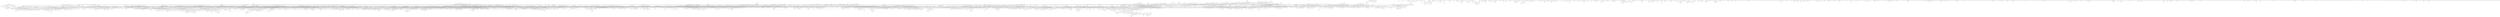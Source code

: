 graph dothi
{
	1 [fillcolor=White, style=filled];
	2 [fillcolor=White, style=filled];
	3 [fillcolor=White, style=filled];
	4 [fillcolor=White, style=filled];
	5 [fillcolor=White, style=filled];
	6 [fillcolor=White, style=filled];
	7 [fillcolor=White, style=filled];
	8 [fillcolor=White, style=filled];
	9 [fillcolor=White, style=filled];
	10 [fillcolor=White, style=filled];
	11 [fillcolor=White, style=filled];
	12 [fillcolor=White, style=filled];
	13 [fillcolor=White, style=filled];
	14 [fillcolor=White, style=filled];
	15 [fillcolor=White, style=filled];
	16 [fillcolor=White, style=filled];
	17 [fillcolor=White, style=filled];
	18 [fillcolor=White, style=filled];
	19 [fillcolor=White, style=filled];
	20 [fillcolor=White, style=filled];
	21 [fillcolor=White, style=filled];
	22 [fillcolor=White, style=filled];
	23 [fillcolor=White, style=filled];
	24 [fillcolor=White, style=filled];
	25 [fillcolor=White, style=filled];
	26 [fillcolor=White, style=filled];
	27 [fillcolor=White, style=filled];
	28 [fillcolor=White, style=filled];
	29 [fillcolor=White, style=filled];
	30 [fillcolor=White, style=filled];
	31 [fillcolor=White, style=filled];
	32 [fillcolor=White, style=filled];
	33 [fillcolor=White, style=filled];
	34 [fillcolor=White, style=filled];
	35 [fillcolor=White, style=filled];
	36 [fillcolor=White, style=filled];
	37 [fillcolor=White, style=filled];
	38 [fillcolor=White, style=filled];
	39 [fillcolor=White, style=filled];
	40 [fillcolor=White, style=filled];
	41 [fillcolor=White, style=filled];
	42 [fillcolor=White, style=filled];
	43 [fillcolor=White, style=filled];
	44 [fillcolor=White, style=filled];
	45 [fillcolor=White, style=filled];
	46 [fillcolor=White, style=filled];
	47 [fillcolor=White, style=filled];
	48 [fillcolor=White, style=filled];
	49 [fillcolor=White, style=filled];
	50 [fillcolor=White, style=filled];
	51 [fillcolor=White, style=filled];
	52 [fillcolor=White, style=filled];
	53 [fillcolor=White, style=filled];
	54 [fillcolor=White, style=filled];
	55 [fillcolor=White, style=filled];
	56 [fillcolor=White, style=filled];
	57 [fillcolor=White, style=filled];
	58 [fillcolor=White, style=filled];
	59 [fillcolor=White, style=filled];
	60 [fillcolor=White, style=filled];
	61 [fillcolor=White, style=filled];
	62 [fillcolor=White, style=filled];
	63 [fillcolor=White, style=filled];
	64 [fillcolor=White, style=filled];
	65 [fillcolor=White, style=filled];
	66 [fillcolor=White, style=filled];
	67 [fillcolor=White, style=filled];
	68 [fillcolor=White, style=filled];
	69 [fillcolor=White, style=filled];
	70 [fillcolor=White, style=filled];
	71 [fillcolor=White, style=filled];
	72 [fillcolor=White, style=filled];
	73 [fillcolor=White, style=filled];
	74 [fillcolor=White, style=filled];
	75 [fillcolor=White, style=filled];
	76 [fillcolor=White, style=filled];
	77 [fillcolor=White, style=filled];
	78 [fillcolor=White, style=filled];
	79 [fillcolor=White, style=filled];
	80 [fillcolor=White, style=filled];
	81 [fillcolor=White, style=filled];
	82 [fillcolor=White, style=filled];
	83 [fillcolor=White, style=filled];
	84 [fillcolor=White, style=filled];
	85 [fillcolor=White, style=filled];
	86 [fillcolor=White, style=filled];
	87 [fillcolor=White, style=filled];
	88 [fillcolor=White, style=filled];
	89 [fillcolor=White, style=filled];
	90 [fillcolor=White, style=filled];
	91 [fillcolor=White, style=filled];
	92 [fillcolor=White, style=filled];
	93 [fillcolor=White, style=filled];
	94 [fillcolor=White, style=filled];
	95 [fillcolor=White, style=filled];
	96 [fillcolor=White, style=filled];
	97 [fillcolor=White, style=filled];
	98 [fillcolor=White, style=filled];
	99 [fillcolor=White, style=filled];
	100 [fillcolor=White, style=filled];
	101 [fillcolor=White, style=filled];
	102 [fillcolor=White, style=filled];
	103 [fillcolor=White, style=filled];
	104 [fillcolor=White, style=filled];
	105 [fillcolor=White, style=filled];
	106 [fillcolor=White, style=filled];
	107 [fillcolor=White, style=filled];
	108 [fillcolor=White, style=filled];
	109 [fillcolor=White, style=filled];
	110 [fillcolor=White, style=filled];
	111 [fillcolor=White, style=filled];
	112 [fillcolor=White, style=filled];
	113 [fillcolor=White, style=filled];
	114 [fillcolor=White, style=filled];
	115 [fillcolor=White, style=filled];
	116 [fillcolor=White, style=filled];
	117 [fillcolor=White, style=filled];
	118 [fillcolor=White, style=filled];
	119 [fillcolor=White, style=filled];
	120 [fillcolor=White, style=filled];
	121 [fillcolor=White, style=filled];
	122 [fillcolor=White, style=filled];
	123 [fillcolor=White, style=filled];
	124 [fillcolor=White, style=filled];
	125 [fillcolor=White, style=filled];
	126 [fillcolor=White, style=filled];
	127 [fillcolor=White, style=filled];
	128 [fillcolor=White, style=filled];
	129 [fillcolor=White, style=filled];
	130 [fillcolor=White, style=filled];
	131 [fillcolor=White, style=filled];
	132 [fillcolor=White, style=filled];
	133 [fillcolor=White, style=filled];
	134 [fillcolor=White, style=filled];
	135 [fillcolor=White, style=filled];
	136 [fillcolor=White, style=filled];
	137 [fillcolor=White, style=filled];
	138 [fillcolor=White, style=filled];
	139 [fillcolor=White, style=filled];
	140 [fillcolor=White, style=filled];
	141 [fillcolor=White, style=filled];
	142 [fillcolor=White, style=filled];
	143 [fillcolor=White, style=filled];
	144 [fillcolor=White, style=filled];
	145 [fillcolor=White, style=filled];
	146 [fillcolor=White, style=filled];
	147 [fillcolor=White, style=filled];
	148 [fillcolor=White, style=filled];
	149 [fillcolor=White, style=filled];
	150 [fillcolor=White, style=filled];
	151 [fillcolor=White, style=filled];
	152 [fillcolor=White, style=filled];
	153 [fillcolor=White, style=filled];
	154 [fillcolor=White, style=filled];
	155 [fillcolor=White, style=filled];
	156 [fillcolor=White, style=filled];
	157 [fillcolor=White, style=filled];
	158 [fillcolor=White, style=filled];
	159 [fillcolor=White, style=filled];
	160 [fillcolor=White, style=filled];
	161 [fillcolor=White, style=filled];
	162 [fillcolor=White, style=filled];
	163 [fillcolor=White, style=filled];
	164 [fillcolor=White, style=filled];
	165 [fillcolor=White, style=filled];
	166 [fillcolor=White, style=filled];
	167 [fillcolor=White, style=filled];
	168 [fillcolor=White, style=filled];
	169 [fillcolor=White, style=filled];
	170 [fillcolor=White, style=filled];
	171 [fillcolor=White, style=filled];
	172 [fillcolor=White, style=filled];
	173 [fillcolor=White, style=filled];
	174 [fillcolor=White, style=filled];
	175 [fillcolor=White, style=filled];
	176 [fillcolor=White, style=filled];
	177 [fillcolor=White, style=filled];
	178 [fillcolor=White, style=filled];
	179 [fillcolor=White, style=filled];
	180 [fillcolor=White, style=filled];
	181 [fillcolor=White, style=filled];
	182 [fillcolor=White, style=filled];
	183 [fillcolor=White, style=filled];
	184 [fillcolor=White, style=filled];
	185 [fillcolor=White, style=filled];
	186 [fillcolor=White, style=filled];
	187 [fillcolor=White, style=filled];
	188 [fillcolor=White, style=filled];
	189 [fillcolor=White, style=filled];
	190 [fillcolor=White, style=filled];
	191 [fillcolor=White, style=filled];
	192 [fillcolor=White, style=filled];
	193 [fillcolor=White, style=filled];
	194 [fillcolor=White, style=filled];
	195 [fillcolor=White, style=filled];
	196 [fillcolor=White, style=filled];
	197 [fillcolor=White, style=filled];
	198 [fillcolor=White, style=filled];
	199 [fillcolor=White, style=filled];
	200 [fillcolor=White, style=filled];
	201 [fillcolor=White, style=filled];
	202 [fillcolor=White, style=filled];
	203 [fillcolor=White, style=filled];
	204 [fillcolor=White, style=filled];
	205 [fillcolor=White, style=filled];
	206 [fillcolor=White, style=filled];
	207 [fillcolor=White, style=filled];
	208 [fillcolor=White, style=filled];
	209 [fillcolor=White, style=filled];
	210 [fillcolor=White, style=filled];
	211 [fillcolor=White, style=filled];
	212 [fillcolor=White, style=filled];
	213 [fillcolor=White, style=filled];
	214 [fillcolor=White, style=filled];
	215 [fillcolor=White, style=filled];
	216 [fillcolor=White, style=filled];
	217 [fillcolor=White, style=filled];
	218 [fillcolor=White, style=filled];
	219 [fillcolor=White, style=filled];
	220 [fillcolor=White, style=filled];
	221 [fillcolor=White, style=filled];
	222 [fillcolor=White, style=filled];
	223 [fillcolor=White, style=filled];
	224 [fillcolor=White, style=filled];
	225 [fillcolor=White, style=filled];
	226 [fillcolor=White, style=filled];
	227 [fillcolor=White, style=filled];
	228 [fillcolor=White, style=filled];
	229 [fillcolor=White, style=filled];
	230 [fillcolor=White, style=filled];
	231 [fillcolor=White, style=filled];
	232 [fillcolor=White, style=filled];
	233 [fillcolor=White, style=filled];
	234 [fillcolor=White, style=filled];
	235 [fillcolor=White, style=filled];
	236 [fillcolor=White, style=filled];
	237 [fillcolor=White, style=filled];
	238 [fillcolor=White, style=filled];
	239 [fillcolor=White, style=filled];
	240 [fillcolor=White, style=filled];
	241 [fillcolor=White, style=filled];
	242 [fillcolor=White, style=filled];
	243 [fillcolor=White, style=filled];
	244 [fillcolor=White, style=filled];
	245 [fillcolor=White, style=filled];
	246 [fillcolor=White, style=filled];
	247 [fillcolor=White, style=filled];
	248 [fillcolor=White, style=filled];
	249 [fillcolor=White, style=filled];
	250 [fillcolor=White, style=filled];
	251 [fillcolor=White, style=filled];
	252 [fillcolor=White, style=filled];
	253 [fillcolor=White, style=filled];
	254 [fillcolor=White, style=filled];
	255 [fillcolor=White, style=filled];
	256 [fillcolor=White, style=filled];
	257 [fillcolor=White, style=filled];
	258 [fillcolor=White, style=filled];
	259 [fillcolor=White, style=filled];
	260 [fillcolor=White, style=filled];
	261 [fillcolor=White, style=filled];
	262 [fillcolor=White, style=filled];
	263 [fillcolor=White, style=filled];
	264 [fillcolor=White, style=filled];
	265 [fillcolor=White, style=filled];
	266 [fillcolor=White, style=filled];
	267 [fillcolor=White, style=filled];
	268 [fillcolor=White, style=filled];
	269 [fillcolor=White, style=filled];
	270 [fillcolor=White, style=filled];
	271 [fillcolor=White, style=filled];
	272 [fillcolor=White, style=filled];
	273 [fillcolor=White, style=filled];
	274 [fillcolor=White, style=filled];
	275 [fillcolor=White, style=filled];
	276 [fillcolor=White, style=filled];
	277 [fillcolor=White, style=filled];
	278 [fillcolor=White, style=filled];
	279 [fillcolor=White, style=filled];
	280 [fillcolor=White, style=filled];
	281 [fillcolor=White, style=filled];
	282 [fillcolor=White, style=filled];
	283 [fillcolor=White, style=filled];
	284 [fillcolor=White, style=filled];
	285 [fillcolor=White, style=filled];
	286 [fillcolor=White, style=filled];
	287 [fillcolor=White, style=filled];
	288 [fillcolor=White, style=filled];
	289 [fillcolor=White, style=filled];
	290 [fillcolor=White, style=filled];
	291 [fillcolor=White, style=filled];
	292 [fillcolor=White, style=filled];
	293 [fillcolor=White, style=filled];
	294 [fillcolor=White, style=filled];
	295 [fillcolor=White, style=filled];
	296 [fillcolor=White, style=filled];
	297 [fillcolor=White, style=filled];
	298 [fillcolor=White, style=filled];
	299 [fillcolor=White, style=filled];
	300 [fillcolor=White, style=filled];
	301 [fillcolor=White, style=filled];
	302 [fillcolor=White, style=filled];
	303 [fillcolor=White, style=filled];
	304 [fillcolor=White, style=filled];
	305 [fillcolor=White, style=filled];
	306 [fillcolor=White, style=filled];
	307 [fillcolor=White, style=filled];
	308 [fillcolor=White, style=filled];
	309 [fillcolor=White, style=filled];
	310 [fillcolor=White, style=filled];
	311 [fillcolor=White, style=filled];
	312 [fillcolor=White, style=filled];
	313 [fillcolor=White, style=filled];
	314 [fillcolor=White, style=filled];
	315 [fillcolor=White, style=filled];
	316 [fillcolor=White, style=filled];
	317 [fillcolor=White, style=filled];
	318 [fillcolor=White, style=filled];
	319 [fillcolor=White, style=filled];
	320 [fillcolor=White, style=filled];
	321 [fillcolor=White, style=filled];
	322 [fillcolor=White, style=filled];
	323 [fillcolor=White, style=filled];
	324 [fillcolor=White, style=filled];
	325 [fillcolor=White, style=filled];
	326 [fillcolor=White, style=filled];
	327 [fillcolor=White, style=filled];
	328 [fillcolor=White, style=filled];
	329 [fillcolor=White, style=filled];
	330 [fillcolor=White, style=filled];
	331 [fillcolor=White, style=filled];
	332 [fillcolor=White, style=filled];
	333 [fillcolor=White, style=filled];
	334 [fillcolor=White, style=filled];
	335 [fillcolor=White, style=filled];
	336 [fillcolor=White, style=filled];
	337 [fillcolor=White, style=filled];
	338 [fillcolor=White, style=filled];
	339 [fillcolor=White, style=filled];
	340 [fillcolor=White, style=filled];
	341 [fillcolor=White, style=filled];
	342 [fillcolor=White, style=filled];
	343 [fillcolor=White, style=filled];
	344 [fillcolor=White, style=filled];
	345 [fillcolor=White, style=filled];
	346 [fillcolor=White, style=filled];
	347 [fillcolor=White, style=filled];
	348 [fillcolor=White, style=filled];
	349 [fillcolor=White, style=filled];
	350 [fillcolor=White, style=filled];
	351 [fillcolor=White, style=filled];
	352 [fillcolor=White, style=filled];
	353 [fillcolor=White, style=filled];
	354 [fillcolor=White, style=filled];
	355 [fillcolor=White, style=filled];
	356 [fillcolor=White, style=filled];
	357 [fillcolor=White, style=filled];
	358 [fillcolor=White, style=filled];
	359 [fillcolor=White, style=filled];
	360 [fillcolor=White, style=filled];
	361 [fillcolor=White, style=filled];
	362 [fillcolor=White, style=filled];
	363 [fillcolor=White, style=filled];
	364 [fillcolor=White, style=filled];
	365 [fillcolor=White, style=filled];
	366 [fillcolor=White, style=filled];
	367 [fillcolor=White, style=filled];
	368 [fillcolor=White, style=filled];
	369 [fillcolor=White, style=filled];
	370 [fillcolor=White, style=filled];
	371 [fillcolor=White, style=filled];
	372 [fillcolor=White, style=filled];
	373 [fillcolor=White, style=filled];
	374 [fillcolor=White, style=filled];
	375 [fillcolor=White, style=filled];
	376 [fillcolor=White, style=filled];
	377 [fillcolor=White, style=filled];
	378 [fillcolor=White, style=filled];
	379 [fillcolor=White, style=filled];
	380 [fillcolor=White, style=filled];
	381 [fillcolor=White, style=filled];
	382 [fillcolor=White, style=filled];
	383 [fillcolor=White, style=filled];
	384 [fillcolor=White, style=filled];
	385 [fillcolor=White, style=filled];
	386 [fillcolor=White, style=filled];
	387 [fillcolor=White, style=filled];
	388 [fillcolor=White, style=filled];
	389 [fillcolor=White, style=filled];
	390 [fillcolor=White, style=filled];
	391 [fillcolor=White, style=filled];
	392 [fillcolor=White, style=filled];
	393 [fillcolor=White, style=filled];
	394 [fillcolor=White, style=filled];
	395 [fillcolor=White, style=filled];
	396 [fillcolor=White, style=filled];
	397 [fillcolor=White, style=filled];
	398 [fillcolor=White, style=filled];
	399 [fillcolor=White, style=filled];
	400 [fillcolor=White, style=filled];
	401 [fillcolor=White, style=filled];
	402 [fillcolor=White, style=filled];
	403 [fillcolor=White, style=filled];
	404 [fillcolor=White, style=filled];
	405 [fillcolor=White, style=filled];
	406 [fillcolor=White, style=filled];
	407 [fillcolor=White, style=filled];
	408 [fillcolor=White, style=filled];
	409 [fillcolor=White, style=filled];
	410 [fillcolor=White, style=filled];
	411 [fillcolor=White, style=filled];
	412 [fillcolor=White, style=filled];
	413 [fillcolor=White, style=filled];
	414 [fillcolor=White, style=filled];
	415 [fillcolor=White, style=filled];
	416 [fillcolor=White, style=filled];
	417 [fillcolor=White, style=filled];
	418 [fillcolor=White, style=filled];
	419 [fillcolor=White, style=filled];
	420 [fillcolor=White, style=filled];
	421 [fillcolor=White, style=filled];
	422 [fillcolor=White, style=filled];
	423 [fillcolor=White, style=filled];
	424 [fillcolor=White, style=filled];
	425 [fillcolor=White, style=filled];
	426 [fillcolor=White, style=filled];
	427 [fillcolor=White, style=filled];
	428 [fillcolor=White, style=filled];
	429 [fillcolor=White, style=filled];
	430 [fillcolor=White, style=filled];
	431 [fillcolor=White, style=filled];
	432 [fillcolor=White, style=filled];
	433 [fillcolor=White, style=filled];
	434 [fillcolor=White, style=filled];
	435 [fillcolor=White, style=filled];
	436 [fillcolor=White, style=filled];
	437 [fillcolor=White, style=filled];
	438 [fillcolor=White, style=filled];
	439 [fillcolor=White, style=filled];
	440 [fillcolor=White, style=filled];
	441 [fillcolor=White, style=filled];
	442 [fillcolor=White, style=filled];
	443 [fillcolor=White, style=filled];
	444 [fillcolor=White, style=filled];
	445 [fillcolor=White, style=filled];
	446 [fillcolor=White, style=filled];
	447 [fillcolor=White, style=filled];
	448 [fillcolor=White, style=filled];
	449 [fillcolor=White, style=filled];
	450 [fillcolor=White, style=filled];
	451 [fillcolor=White, style=filled];
	452 [fillcolor=White, style=filled];
	453 [fillcolor=White, style=filled];
	454 [fillcolor=White, style=filled];
	455 [fillcolor=White, style=filled];
	456 [fillcolor=White, style=filled];
	457 [fillcolor=White, style=filled];
	458 [fillcolor=White, style=filled];
	459 [fillcolor=White, style=filled];
	460 [fillcolor=White, style=filled];
	461 [fillcolor=White, style=filled];
	462 [fillcolor=White, style=filled];
	463 [fillcolor=White, style=filled];
	464 [fillcolor=White, style=filled];
	465 [fillcolor=White, style=filled];
	466 [fillcolor=White, style=filled];
	467 [fillcolor=White, style=filled];
	468 [fillcolor=White, style=filled];
	469 [fillcolor=White, style=filled];
	470 [fillcolor=White, style=filled];
	471 [fillcolor=White, style=filled];
	472 [fillcolor=White, style=filled];
	473 [fillcolor=White, style=filled];
	474 [fillcolor=White, style=filled];
	475 [fillcolor=White, style=filled];
	476 [fillcolor=White, style=filled];
	477 [fillcolor=White, style=filled];
	478 [fillcolor=White, style=filled];
	479 [fillcolor=White, style=filled];
	480 [fillcolor=White, style=filled];
	481 [fillcolor=White, style=filled];
	482 [fillcolor=White, style=filled];
	483 [fillcolor=White, style=filled];
	484 [fillcolor=White, style=filled];
	485 [fillcolor=White, style=filled];
	486 [fillcolor=White, style=filled];
	487 [fillcolor=White, style=filled];
	488 [fillcolor=White, style=filled];
	489 [fillcolor=White, style=filled];
	490 [fillcolor=White, style=filled];
	491 [fillcolor=White, style=filled];
	492 [fillcolor=White, style=filled];
	493 [fillcolor=White, style=filled];
	494 [fillcolor=White, style=filled];
	495 [fillcolor=White, style=filled];
	496 [fillcolor=White, style=filled];
	497 [fillcolor=White, style=filled];
	498 [fillcolor=White, style=filled];
	499 [fillcolor=White, style=filled];
	500 [fillcolor=White, style=filled];
	501 [fillcolor=White, style=filled];
	502 [fillcolor=White, style=filled];
	503 [fillcolor=White, style=filled];
	504 [fillcolor=White, style=filled];
	505 [fillcolor=White, style=filled];
	506 [fillcolor=White, style=filled];
	507 [fillcolor=White, style=filled];
	508 [fillcolor=White, style=filled];
	509 [fillcolor=White, style=filled];
	510 [fillcolor=White, style=filled];
	511 [fillcolor=White, style=filled];
	512 [fillcolor=White, style=filled];
	513 [fillcolor=White, style=filled];
	514 [fillcolor=White, style=filled];
	515 [fillcolor=White, style=filled];
	516 [fillcolor=White, style=filled];
	517 [fillcolor=White, style=filled];
	518 [fillcolor=White, style=filled];
	519 [fillcolor=White, style=filled];
	520 [fillcolor=White, style=filled];
	521 [fillcolor=White, style=filled];
	522 [fillcolor=White, style=filled];
	523 [fillcolor=White, style=filled];
	524 [fillcolor=White, style=filled];
	525 [fillcolor=White, style=filled];
	526 [fillcolor=White, style=filled];
	527 [fillcolor=White, style=filled];
	528 [fillcolor=White, style=filled];
	529 [fillcolor=White, style=filled];
	530 [fillcolor=White, style=filled];
	531 [fillcolor=White, style=filled];
	532 [fillcolor=White, style=filled];
	533 [fillcolor=White, style=filled];
	534 [fillcolor=White, style=filled];
	535 [fillcolor=White, style=filled];
	536 [fillcolor=White, style=filled];
	537 [fillcolor=White, style=filled];
	538 [fillcolor=White, style=filled];
	539 [fillcolor=White, style=filled];
	540 [fillcolor=White, style=filled];
	541 [fillcolor=White, style=filled];
	542 [fillcolor=White, style=filled];
	543 [fillcolor=White, style=filled];
	544 [fillcolor=White, style=filled];
	545 [fillcolor=White, style=filled];
	546 [fillcolor=White, style=filled];
	547 [fillcolor=White, style=filled];
	548 [fillcolor=White, style=filled];
	549 [fillcolor=White, style=filled];
	550 [fillcolor=White, style=filled];
	551 [fillcolor=White, style=filled];
	552 [fillcolor=White, style=filled];
	553 [fillcolor=White, style=filled];
	554 [fillcolor=White, style=filled];
	555 [fillcolor=White, style=filled];
	556 [fillcolor=White, style=filled];
	557 [fillcolor=White, style=filled];
	558 [fillcolor=White, style=filled];
	559 [fillcolor=White, style=filled];
	560 [fillcolor=White, style=filled];
	561 [fillcolor=White, style=filled];
	562 [fillcolor=White, style=filled];
	563 [fillcolor=White, style=filled];
	564 [fillcolor=White, style=filled];
	565 [fillcolor=White, style=filled];
	566 [fillcolor=White, style=filled];
	567 [fillcolor=White, style=filled];
	568 [fillcolor=White, style=filled];
	569 [fillcolor=White, style=filled];
	570 [fillcolor=White, style=filled];
	571 [fillcolor=White, style=filled];
	572 [fillcolor=White, style=filled];
	573 [fillcolor=White, style=filled];
	574 [fillcolor=White, style=filled];
	575 [fillcolor=White, style=filled];
	576 [fillcolor=White, style=filled];
	577 [fillcolor=White, style=filled];
	578 [fillcolor=White, style=filled];
	579 [fillcolor=White, style=filled];
	580 [fillcolor=White, style=filled];
	581 [fillcolor=White, style=filled];
	582 [fillcolor=White, style=filled];
	583 [fillcolor=White, style=filled];
	584 [fillcolor=White, style=filled];
	585 [fillcolor=White, style=filled];
	586 [fillcolor=White, style=filled];
	587 [fillcolor=White, style=filled];
	588 [fillcolor=White, style=filled];
	589 [fillcolor=White, style=filled];
	590 [fillcolor=White, style=filled];
	591 [fillcolor=White, style=filled];
	592 [fillcolor=White, style=filled];
	593 [fillcolor=White, style=filled];
	594 [fillcolor=White, style=filled];
	595 [fillcolor=White, style=filled];
	596 [fillcolor=White, style=filled];
	597 [fillcolor=White, style=filled];
	598 [fillcolor=White, style=filled];
	599 [fillcolor=White, style=filled];
	600 [fillcolor=White, style=filled];
	601 [fillcolor=White, style=filled];
	602 [fillcolor=White, style=filled];
	603 [fillcolor=White, style=filled];
	604 [fillcolor=White, style=filled];
	605 [fillcolor=White, style=filled];
	606 [fillcolor=White, style=filled];
	607 [fillcolor=White, style=filled];
	608 [fillcolor=White, style=filled];
	609 [fillcolor=White, style=filled];
	610 [fillcolor=White, style=filled];
	611 [fillcolor=White, style=filled];
	612 [fillcolor=White, style=filled];
	613 [fillcolor=White, style=filled];
	614 [fillcolor=White, style=filled];
	615 [fillcolor=White, style=filled];
	616 [fillcolor=White, style=filled];
	617 [fillcolor=White, style=filled];
	618 [fillcolor=White, style=filled];
	619 [fillcolor=White, style=filled];
	620 [fillcolor=White, style=filled];
	621 [fillcolor=White, style=filled];
	622 [fillcolor=White, style=filled];
	623 [fillcolor=White, style=filled];
	624 [fillcolor=White, style=filled];
	625 [fillcolor=White, style=filled];
	626 [fillcolor=White, style=filled];
	627 [fillcolor=White, style=filled];
	628 [fillcolor=White, style=filled];
	629 [fillcolor=White, style=filled];
	630 [fillcolor=White, style=filled];
	631 [fillcolor=White, style=filled];
	632 [fillcolor=White, style=filled];
	633 [fillcolor=White, style=filled];
	634 [fillcolor=White, style=filled];
	635 [fillcolor=White, style=filled];
	636 [fillcolor=White, style=filled];
	637 [fillcolor=White, style=filled];
	638 [fillcolor=White, style=filled];
	639 [fillcolor=White, style=filled];
	640 [fillcolor=White, style=filled];
	641 [fillcolor=White, style=filled];
	642 [fillcolor=White, style=filled];
	643 [fillcolor=White, style=filled];
	644 [fillcolor=White, style=filled];
	645 [fillcolor=White, style=filled];
	646 [fillcolor=White, style=filled];
	647 [fillcolor=White, style=filled];
	648 [fillcolor=White, style=filled];
	649 [fillcolor=White, style=filled];
	650 [fillcolor=White, style=filled];
	651 [fillcolor=White, style=filled];
	652 [fillcolor=White, style=filled];
	653 [fillcolor=White, style=filled];
	654 [fillcolor=White, style=filled];
	655 [fillcolor=White, style=filled];
	656 [fillcolor=White, style=filled];
	657 [fillcolor=White, style=filled];
	658 [fillcolor=White, style=filled];
	659 [fillcolor=White, style=filled];
	660 [fillcolor=White, style=filled];
	661 [fillcolor=White, style=filled];
	662 [fillcolor=White, style=filled];
	663 [fillcolor=White, style=filled];
	664 [fillcolor=White, style=filled];
	665 [fillcolor=White, style=filled];
	666 [fillcolor=White, style=filled];
	667 [fillcolor=White, style=filled];
	668 [fillcolor=White, style=filled];
	669 [fillcolor=White, style=filled];
	670 [fillcolor=White, style=filled];
	671 [fillcolor=White, style=filled];
	672 [fillcolor=White, style=filled];
	673 [fillcolor=White, style=filled];
	674 [fillcolor=White, style=filled];
	675 [fillcolor=White, style=filled];
	676 [fillcolor=White, style=filled];
	677 [fillcolor=White, style=filled];
	678 [fillcolor=White, style=filled];
	679 [fillcolor=White, style=filled];
	680 [fillcolor=White, style=filled];
	681 [fillcolor=White, style=filled];
	682 [fillcolor=White, style=filled];
	683 [fillcolor=White, style=filled];
	684 [fillcolor=White, style=filled];
	685 [fillcolor=White, style=filled];
	686 [fillcolor=White, style=filled];
	687 [fillcolor=White, style=filled];
	688 [fillcolor=White, style=filled];
	689 [fillcolor=White, style=filled];
	690 [fillcolor=White, style=filled];
	691 [fillcolor=White, style=filled];
	692 [fillcolor=White, style=filled];
	693 [fillcolor=White, style=filled];
	694 [fillcolor=White, style=filled];
	695 [fillcolor=White, style=filled];
	696 [fillcolor=White, style=filled];
	697 [fillcolor=White, style=filled];
	698 [fillcolor=White, style=filled];
	699 [fillcolor=White, style=filled];
	700 [fillcolor=White, style=filled];
	701 [fillcolor=White, style=filled];
	702 [fillcolor=White, style=filled];
	703 [fillcolor=White, style=filled];
	704 [fillcolor=White, style=filled];
	705 [fillcolor=White, style=filled];
	706 [fillcolor=White, style=filled];
	707 [fillcolor=White, style=filled];
	708 [fillcolor=White, style=filled];
	709 [fillcolor=White, style=filled];
	710 [fillcolor=White, style=filled];
	711 [fillcolor=White, style=filled];
	712 [fillcolor=White, style=filled];
	713 [fillcolor=White, style=filled];
	714 [fillcolor=White, style=filled];
	715 [fillcolor=White, style=filled];
	716 [fillcolor=White, style=filled];
	717 [fillcolor=White, style=filled];
	718 [fillcolor=White, style=filled];
	719 [fillcolor=White, style=filled];
	720 [fillcolor=White, style=filled];
	721 [fillcolor=White, style=filled];
	722 [fillcolor=White, style=filled];
	723 [fillcolor=White, style=filled];
	724 [fillcolor=White, style=filled];
	725 [fillcolor=White, style=filled];
	726 [fillcolor=White, style=filled];
	727 [fillcolor=White, style=filled];
	728 [fillcolor=White, style=filled];
	729 [fillcolor=White, style=filled];
	730 [fillcolor=White, style=filled];
	731 [fillcolor=White, style=filled];
	732 [fillcolor=White, style=filled];
	733 [fillcolor=White, style=filled];
	734 [fillcolor=White, style=filled];
	735 [fillcolor=White, style=filled];
	736 [fillcolor=White, style=filled];
	737 [fillcolor=White, style=filled];
	738 [fillcolor=White, style=filled];
	739 [fillcolor=White, style=filled];
	740 [fillcolor=White, style=filled];
	741 [fillcolor=White, style=filled];
	742 [fillcolor=White, style=filled];
	743 [fillcolor=White, style=filled];
	744 [fillcolor=White, style=filled];
	745 [fillcolor=White, style=filled];
	746 [fillcolor=White, style=filled];
	747 [fillcolor=White, style=filled];
	748 [fillcolor=White, style=filled];
	749 [fillcolor=White, style=filled];
	750 [fillcolor=White, style=filled];
	751 [fillcolor=White, style=filled];
	752 [fillcolor=White, style=filled];
	753 [fillcolor=White, style=filled];
	754 [fillcolor=White, style=filled];
	755 [fillcolor=White, style=filled];
	756 [fillcolor=White, style=filled];
	757 [fillcolor=White, style=filled];
	758 [fillcolor=White, style=filled];
	759 [fillcolor=White, style=filled];
	760 [fillcolor=White, style=filled];
	761 [fillcolor=White, style=filled];
	762 [fillcolor=White, style=filled];
	763 [fillcolor=White, style=filled];
	764 [fillcolor=White, style=filled];
	765 [fillcolor=White, style=filled];
	766 [fillcolor=White, style=filled];
	767 [fillcolor=White, style=filled];
	768 [fillcolor=White, style=filled];
	769 [fillcolor=White, style=filled];
	770 [fillcolor=White, style=filled];
	771 [fillcolor=White, style=filled];
	772 [fillcolor=White, style=filled];
	773 [fillcolor=White, style=filled];
	774 [fillcolor=White, style=filled];
	775 [fillcolor=White, style=filled];
	776 [fillcolor=White, style=filled];
	777 [fillcolor=White, style=filled];
	778 [fillcolor=White, style=filled];
	779 [fillcolor=White, style=filled];
	780 [fillcolor=White, style=filled];
	781 [fillcolor=White, style=filled];
	782 [fillcolor=White, style=filled];
	783 [fillcolor=White, style=filled];
	784 [fillcolor=White, style=filled];
	785 [fillcolor=White, style=filled];
	786 [fillcolor=White, style=filled];
	787 [fillcolor=White, style=filled];
	788 [fillcolor=White, style=filled];
	789 [fillcolor=White, style=filled];
	790 [fillcolor=White, style=filled];
	791 [fillcolor=White, style=filled];
	792 [fillcolor=White, style=filled];
	793 [fillcolor=White, style=filled];
	794 [fillcolor=White, style=filled];
	795 [fillcolor=White, style=filled];
	796 [fillcolor=White, style=filled];
	797 [fillcolor=White, style=filled];
	798 [fillcolor=White, style=filled];
	799 [fillcolor=White, style=filled];
	800 [fillcolor=White, style=filled];
	801 [fillcolor=White, style=filled];
	802 [fillcolor=White, style=filled];
	803 [fillcolor=White, style=filled];
	804 [fillcolor=White, style=filled];
	805 [fillcolor=White, style=filled];
	806 [fillcolor=White, style=filled];
	807 [fillcolor=White, style=filled];
	808 [fillcolor=White, style=filled];
	809 [fillcolor=White, style=filled];
	810 [fillcolor=White, style=filled];
	811 [fillcolor=White, style=filled];
	812 [fillcolor=White, style=filled];
	813 [fillcolor=White, style=filled];
	814 [fillcolor=White, style=filled];
	815 [fillcolor=White, style=filled];
	816 [fillcolor=White, style=filled];
	817 [fillcolor=White, style=filled];
	818 [fillcolor=White, style=filled];
	819 [fillcolor=White, style=filled];
	820 [fillcolor=White, style=filled];
	821 [fillcolor=White, style=filled];
	822 [fillcolor=White, style=filled];
	823 [fillcolor=White, style=filled];
	824 [fillcolor=White, style=filled];
	825 [fillcolor=White, style=filled];
	826 [fillcolor=White, style=filled];
	827 [fillcolor=White, style=filled];
	828 [fillcolor=White, style=filled];
	829 [fillcolor=White, style=filled];
	830 [fillcolor=White, style=filled];
	831 [fillcolor=White, style=filled];
	832 [fillcolor=White, style=filled];
	833 [fillcolor=White, style=filled];
	834 [fillcolor=White, style=filled];
	835 [fillcolor=White, style=filled];
	836 [fillcolor=White, style=filled];
	837 [fillcolor=White, style=filled];
	838 [fillcolor=White, style=filled];
	839 [fillcolor=White, style=filled];
	840 [fillcolor=White, style=filled];
	841 [fillcolor=White, style=filled];
	842 [fillcolor=White, style=filled];
	843 [fillcolor=White, style=filled];
	844 [fillcolor=White, style=filled];
	845 [fillcolor=White, style=filled];
	846 [fillcolor=White, style=filled];
	847 [fillcolor=White, style=filled];
	848 [fillcolor=White, style=filled];
	849 [fillcolor=White, style=filled];
	850 [fillcolor=White, style=filled];
	851 [fillcolor=White, style=filled];
	852 [fillcolor=White, style=filled];
	853 [fillcolor=White, style=filled];
	854 [fillcolor=White, style=filled];
	855 [fillcolor=White, style=filled];
	856 [fillcolor=White, style=filled];
	857 [fillcolor=White, style=filled];
	858 [fillcolor=White, style=filled];
	859 [fillcolor=White, style=filled];
	860 [fillcolor=White, style=filled];
	861 [fillcolor=White, style=filled];
	862 [fillcolor=White, style=filled];
	863 [fillcolor=White, style=filled];
	864 [fillcolor=White, style=filled];
	865 [fillcolor=White, style=filled];
	866 [fillcolor=White, style=filled];
	867 [fillcolor=White, style=filled];
	868 [fillcolor=White, style=filled];
	869 [fillcolor=White, style=filled];
	870 [fillcolor=White, style=filled];
	871 [fillcolor=White, style=filled];
	872 [fillcolor=White, style=filled];
	873 [fillcolor=White, style=filled];
	874 [fillcolor=White, style=filled];
	875 [fillcolor=White, style=filled];
	876 [fillcolor=White, style=filled];
	877 [fillcolor=White, style=filled];
	878 [fillcolor=White, style=filled];
	879 [fillcolor=White, style=filled];
	880 [fillcolor=White, style=filled];
	881 [fillcolor=White, style=filled];
	882 [fillcolor=White, style=filled];
	883 [fillcolor=White, style=filled];
	884 [fillcolor=White, style=filled];
	885 [fillcolor=White, style=filled];
	886 [fillcolor=White, style=filled];
	887 [fillcolor=White, style=filled];
	888 [fillcolor=White, style=filled];
	889 [fillcolor=White, style=filled];
	890 [fillcolor=White, style=filled];
	891 [fillcolor=White, style=filled];
	892 [fillcolor=White, style=filled];
	893 [fillcolor=White, style=filled];
	894 [fillcolor=White, style=filled];
	895 [fillcolor=White, style=filled];
	896 [fillcolor=White, style=filled];
	897 [fillcolor=White, style=filled];
	898 [fillcolor=White, style=filled];
	899 [fillcolor=White, style=filled];
	900 [fillcolor=White, style=filled];
	901 [fillcolor=White, style=filled];
	902 [fillcolor=White, style=filled];
	903 [fillcolor=White, style=filled];
	904 [fillcolor=White, style=filled];
	905 [fillcolor=White, style=filled];
	906 [fillcolor=White, style=filled];
	907 [fillcolor=White, style=filled];
	908 [fillcolor=White, style=filled];
	909 [fillcolor=White, style=filled];
	910 [fillcolor=White, style=filled];
	911 [fillcolor=White, style=filled];
	912 [fillcolor=White, style=filled];
	913 [fillcolor=White, style=filled];
	914 [fillcolor=White, style=filled];
	915 [fillcolor=White, style=filled];
	916 [fillcolor=White, style=filled];
	917 [fillcolor=White, style=filled];
	918 [fillcolor=White, style=filled];
	919 [fillcolor=White, style=filled];
	920 [fillcolor=White, style=filled];
	921 [fillcolor=White, style=filled];
	922 [fillcolor=White, style=filled];
	923 [fillcolor=White, style=filled];
	924 [fillcolor=White, style=filled];
	925 [fillcolor=White, style=filled];
	926 [fillcolor=White, style=filled];
	927 [fillcolor=White, style=filled];
	928 [fillcolor=White, style=filled];
	929 [fillcolor=White, style=filled];
	930 [fillcolor=White, style=filled];
	931 [fillcolor=White, style=filled];
	932 [fillcolor=White, style=filled];
	933 [fillcolor=White, style=filled];
	934 [fillcolor=White, style=filled];
	935 [fillcolor=White, style=filled];
	936 [fillcolor=White, style=filled];
	937 [fillcolor=White, style=filled];
	938 [fillcolor=White, style=filled];
	939 [fillcolor=White, style=filled];
	940 [fillcolor=White, style=filled];
	941 [fillcolor=White, style=filled];
	942 [fillcolor=White, style=filled];
	943 [fillcolor=White, style=filled];
	944 [fillcolor=White, style=filled];
	945 [fillcolor=White, style=filled];
	946 [fillcolor=White, style=filled];
	947 [fillcolor=White, style=filled];
	948 [fillcolor=White, style=filled];
	949 [fillcolor=White, style=filled];
	950 [fillcolor=White, style=filled];
	951 [fillcolor=White, style=filled];
	952 [fillcolor=White, style=filled];
	953 [fillcolor=White, style=filled];
	954 [fillcolor=White, style=filled];
	955 [fillcolor=White, style=filled];
	956 [fillcolor=White, style=filled];
	957 [fillcolor=White, style=filled];
	958 [fillcolor=White, style=filled];
	959 [fillcolor=White, style=filled];
	960 [fillcolor=White, style=filled];
	961 [fillcolor=White, style=filled];
	962 [fillcolor=White, style=filled];
	963 [fillcolor=White, style=filled];
	964 [fillcolor=White, style=filled];
	965 [fillcolor=White, style=filled];
	966 [fillcolor=White, style=filled];
	967 [fillcolor=White, style=filled];
	968 [fillcolor=White, style=filled];
	969 [fillcolor=White, style=filled];
	970 [fillcolor=White, style=filled];
	971 [fillcolor=White, style=filled];
	972 [fillcolor=White, style=filled];
	973 [fillcolor=White, style=filled];
	974 [fillcolor=White, style=filled];
	975 [fillcolor=White, style=filled];
	976 [fillcolor=White, style=filled];
	977 [fillcolor=White, style=filled];
	978 [fillcolor=White, style=filled];
	979 [fillcolor=White, style=filled];
	980 [fillcolor=White, style=filled];
	981 [fillcolor=White, style=filled];
	982 [fillcolor=White, style=filled];
	983 [fillcolor=White, style=filled];
	984 [fillcolor=White, style=filled];
	985 [fillcolor=White, style=filled];
	986 [fillcolor=White, style=filled];
	987 [fillcolor=White, style=filled];
	988 [fillcolor=White, style=filled];
	989 [fillcolor=White, style=filled];
	990 [fillcolor=White, style=filled];
	991 [fillcolor=White, style=filled];
	992 [fillcolor=White, style=filled];
	993 [fillcolor=White, style=filled];
	994 [fillcolor=White, style=filled];
	995 [fillcolor=White, style=filled];
	996 [fillcolor=White, style=filled];
	997 [fillcolor=White, style=filled];
	998 [fillcolor=White, style=filled];
	999 [fillcolor=White, style=filled];
	1000 [fillcolor=White, style=filled];
	1001 [fillcolor=White, style=filled];
	1002 [fillcolor=White, style=filled];
	1003 [fillcolor=White, style=filled];
	1004 [fillcolor=White, style=filled];
	1005 [fillcolor=White, style=filled];
	1006 [fillcolor=White, style=filled];
	1007 [fillcolor=White, style=filled];
	1008 [fillcolor=White, style=filled];
	1009 [fillcolor=White, style=filled];
	1010 [fillcolor=White, style=filled];
	1011 [fillcolor=White, style=filled];
	1012 [fillcolor=White, style=filled];
	1013 [fillcolor=White, style=filled];
	1014 [fillcolor=White, style=filled];
	1015 [fillcolor=White, style=filled];
	1016 [fillcolor=White, style=filled];
	1017 [fillcolor=White, style=filled];
	1018 [fillcolor=White, style=filled];
	1019 [fillcolor=White, style=filled];
	1020 [fillcolor=White, style=filled];
	1021 [fillcolor=White, style=filled];
	1022 [fillcolor=White, style=filled];
	1023 [fillcolor=White, style=filled];
	1024 [fillcolor=White, style=filled];
	1025 [fillcolor=White, style=filled];
	1026 [fillcolor=White, style=filled];
	1027 [fillcolor=White, style=filled];
	1028 [fillcolor=White, style=filled];
	1029 [fillcolor=White, style=filled];
	1030 [fillcolor=White, style=filled];
	1031 [fillcolor=White, style=filled];
	1032 [fillcolor=White, style=filled];
	1033 [fillcolor=White, style=filled];
	1034 [fillcolor=White, style=filled];
	1035 [fillcolor=White, style=filled];
	1036 [fillcolor=White, style=filled];
	1037 [fillcolor=White, style=filled];
	1038 [fillcolor=White, style=filled];
	1039 [fillcolor=White, style=filled];
	1040 [fillcolor=White, style=filled];
	1041 [fillcolor=White, style=filled];
	1042 [fillcolor=White, style=filled];
	1043 [fillcolor=White, style=filled];
	1044 [fillcolor=White, style=filled];
	1045 [fillcolor=White, style=filled];
	1046 [fillcolor=White, style=filled];
	1047 [fillcolor=White, style=filled];
	1048 [fillcolor=White, style=filled];
	1049 [fillcolor=White, style=filled];
	1050 [fillcolor=White, style=filled];
	1051 [fillcolor=White, style=filled];
	1052 [fillcolor=White, style=filled];
	1053 [fillcolor=White, style=filled];
	1054 [fillcolor=White, style=filled];
	1055 [fillcolor=White, style=filled];
	1056 [fillcolor=White, style=filled];
	1057 [fillcolor=White, style=filled];
	1058 [fillcolor=White, style=filled];
	1059 [fillcolor=White, style=filled];
	1060 [fillcolor=White, style=filled];
	1061 [fillcolor=White, style=filled];
	1062 [fillcolor=White, style=filled];
	1063 [fillcolor=White, style=filled];
	1064 [fillcolor=White, style=filled];
	1065 [fillcolor=White, style=filled];
	1066 [fillcolor=White, style=filled];
	1067 [fillcolor=White, style=filled];
	1068 [fillcolor=White, style=filled];
	1069 [fillcolor=White, style=filled];
	1070 [fillcolor=White, style=filled];
	1071 [fillcolor=White, style=filled];
	1072 [fillcolor=White, style=filled];
	1073 [fillcolor=White, style=filled];
	1074 [fillcolor=White, style=filled];
	1075 [fillcolor=White, style=filled];
	1076 [fillcolor=White, style=filled];
	1077 [fillcolor=White, style=filled];
	1078 [fillcolor=White, style=filled];
	1079 [fillcolor=White, style=filled];
	1080 [fillcolor=White, style=filled];
	1081 [fillcolor=White, style=filled];
	1082 [fillcolor=White, style=filled];
	1083 [fillcolor=White, style=filled];
	1084 [fillcolor=White, style=filled];
	1085 [fillcolor=White, style=filled];
	1086 [fillcolor=White, style=filled];
	1087 [fillcolor=White, style=filled];
	1088 [fillcolor=White, style=filled];
	1089 [fillcolor=White, style=filled];
	1090 [fillcolor=White, style=filled];
	1091 [fillcolor=White, style=filled];
	1092 [fillcolor=White, style=filled];
	1093 [fillcolor=White, style=filled];
	1094 [fillcolor=White, style=filled];
	1095 [fillcolor=White, style=filled];
	1096 [fillcolor=White, style=filled];
	1097 [fillcolor=White, style=filled];
	1098 [fillcolor=White, style=filled];
	1099 [fillcolor=White, style=filled];
	1100 [fillcolor=White, style=filled];
	1101 [fillcolor=White, style=filled];
	1102 [fillcolor=White, style=filled];
	1103 [fillcolor=White, style=filled];
	1104 [fillcolor=White, style=filled];
	1105 [fillcolor=White, style=filled];
	1106 [fillcolor=White, style=filled];
	1107 [fillcolor=White, style=filled];
	1108 [fillcolor=White, style=filled];
	1109 [fillcolor=White, style=filled];
	1110 [fillcolor=White, style=filled];
	1111 [fillcolor=White, style=filled];
	1112 [fillcolor=White, style=filled];
	1113 [fillcolor=White, style=filled];
	1114 [fillcolor=White, style=filled];
	1115 [fillcolor=White, style=filled];
	1116 [fillcolor=White, style=filled];
	1117 [fillcolor=White, style=filled];
	1118 [fillcolor=White, style=filled];
	1119 [fillcolor=White, style=filled];
	1120 [fillcolor=White, style=filled];
	1121 [fillcolor=White, style=filled];
	1122 [fillcolor=White, style=filled];
	1123 [fillcolor=White, style=filled];
	1124 [fillcolor=White, style=filled];
	1125 [fillcolor=White, style=filled];
	1126 [fillcolor=White, style=filled];
	1127 [fillcolor=White, style=filled];
	1128 [fillcolor=White, style=filled];
	1129 [fillcolor=White, style=filled];
	1130 [fillcolor=White, style=filled];
	1131 [fillcolor=White, style=filled];
	1132 [fillcolor=White, style=filled];
	1133 [fillcolor=White, style=filled];
	1134 [fillcolor=White, style=filled];
	1135 [fillcolor=White, style=filled];
	1136 [fillcolor=White, style=filled];
	1137 [fillcolor=White, style=filled];
	1138 [fillcolor=White, style=filled];
	1139 [fillcolor=White, style=filled];
	1140 [fillcolor=White, style=filled];
	1141 [fillcolor=White, style=filled];
	1142 [fillcolor=White, style=filled];
	1143 [fillcolor=White, style=filled];
	1144 [fillcolor=White, style=filled];
	1145 [fillcolor=White, style=filled];
	1146 [fillcolor=White, style=filled];
	1147 [fillcolor=White, style=filled];
	1148 [fillcolor=White, style=filled];
	1149 [fillcolor=White, style=filled];
	1150 [fillcolor=White, style=filled];
	1151 [fillcolor=White, style=filled];
	1152 [fillcolor=White, style=filled];
	1153 [fillcolor=White, style=filled];
	1154 [fillcolor=White, style=filled];
	1155 [fillcolor=White, style=filled];
	1156 [fillcolor=White, style=filled];
	1157 [fillcolor=White, style=filled];
	1158 [fillcolor=White, style=filled];
	1159 [fillcolor=White, style=filled];
	1160 [fillcolor=White, style=filled];
	1161 [fillcolor=White, style=filled];
	1162 [fillcolor=White, style=filled];
	1163 [fillcolor=White, style=filled];
	1164 [fillcolor=White, style=filled];
	1165 [fillcolor=White, style=filled];
	1166 [fillcolor=White, style=filled];
	1167 [fillcolor=White, style=filled];
	1168 [fillcolor=White, style=filled];
	1169 [fillcolor=White, style=filled];
	1170 [fillcolor=White, style=filled];
	1171 [fillcolor=White, style=filled];
	1172 [fillcolor=White, style=filled];
	1173 [fillcolor=White, style=filled];
	1174 [fillcolor=White, style=filled];
	1175 [fillcolor=White, style=filled];
	1176 [fillcolor=White, style=filled];
	1177 [fillcolor=White, style=filled];
	1178 [fillcolor=White, style=filled];
	1179 [fillcolor=White, style=filled];
	1180 [fillcolor=White, style=filled];
	1181 [fillcolor=White, style=filled];
	1182 [fillcolor=White, style=filled];
	1183 [fillcolor=White, style=filled];
	1184 [fillcolor=White, style=filled];
	1185 [fillcolor=White, style=filled];
	1186 [fillcolor=White, style=filled];
	1187 [fillcolor=White, style=filled];
	1188 [fillcolor=White, style=filled];
	1189 [fillcolor=White, style=filled];
	1190 [fillcolor=White, style=filled];
	1191 [fillcolor=White, style=filled];
	1192 [fillcolor=White, style=filled];
	1193 [fillcolor=White, style=filled];
	1194 [fillcolor=White, style=filled];
	1195 [fillcolor=White, style=filled];
	1196 [fillcolor=White, style=filled];
	1197 [fillcolor=White, style=filled];
	1198 [fillcolor=White, style=filled];
	1199 [fillcolor=White, style=filled];
	1200 [fillcolor=White, style=filled];
	1201 [fillcolor=White, style=filled];
	1202 [fillcolor=White, style=filled];
	1203 [fillcolor=White, style=filled];
	1204 [fillcolor=White, style=filled];
	1205 [fillcolor=White, style=filled];
	1206 [fillcolor=White, style=filled];
	1207 [fillcolor=White, style=filled];
	1208 [fillcolor=White, style=filled];
	1209 [fillcolor=White, style=filled];
	1210 [fillcolor=White, style=filled];
	1211 [fillcolor=White, style=filled];
	1212 [fillcolor=White, style=filled];
	1213 [fillcolor=White, style=filled];
	1214 [fillcolor=White, style=filled];
	1215 [fillcolor=White, style=filled];
	1216 [fillcolor=White, style=filled];
	1217 [fillcolor=White, style=filled];
	1218 [fillcolor=White, style=filled];
	1219 [fillcolor=White, style=filled];
	1220 [fillcolor=White, style=filled];
	1221 [fillcolor=White, style=filled];
	1222 [fillcolor=White, style=filled];
	1223 [fillcolor=White, style=filled];
	1224 [fillcolor=White, style=filled];
	1225 [fillcolor=White, style=filled];
	1226 [fillcolor=White, style=filled];
	1227 [fillcolor=White, style=filled];
	1228 [fillcolor=White, style=filled];
	1229 [fillcolor=White, style=filled];
	1230 [fillcolor=White, style=filled];
	1231 [fillcolor=White, style=filled];
	1232 [fillcolor=White, style=filled];
	1233 [fillcolor=White, style=filled];
	1234 [fillcolor=White, style=filled];
	1235 [fillcolor=White, style=filled];
	1236 [fillcolor=White, style=filled];
	1237 [fillcolor=White, style=filled];
	1238 [fillcolor=White, style=filled];
	1239 [fillcolor=White, style=filled];
	1240 [fillcolor=White, style=filled];
	1241 [fillcolor=White, style=filled];
	1242 [fillcolor=White, style=filled];
	1243 [fillcolor=White, style=filled];
	1244 [fillcolor=White, style=filled];
	1245 [fillcolor=White, style=filled];
	1246 [fillcolor=White, style=filled];
	1247 [fillcolor=White, style=filled];
	1248 [fillcolor=White, style=filled];
	1249 [fillcolor=White, style=filled];
	1250 [fillcolor=White, style=filled];
	1251 [fillcolor=White, style=filled];
	1252 [fillcolor=White, style=filled];
	1253 [fillcolor=White, style=filled];
	1254 [fillcolor=White, style=filled];
	1255 [fillcolor=White, style=filled];
	1256 [fillcolor=White, style=filled];
	1257 [fillcolor=White, style=filled];
	1258 [fillcolor=White, style=filled];
	1259 [fillcolor=White, style=filled];
	1260 [fillcolor=White, style=filled];
	1261 [fillcolor=White, style=filled];
	1262 [fillcolor=White, style=filled];
	1263 [fillcolor=White, style=filled];
	1264 [fillcolor=White, style=filled];
	1265 [fillcolor=White, style=filled];
	1266 [fillcolor=White, style=filled];
	1267 [fillcolor=White, style=filled];
	1268 [fillcolor=White, style=filled];
	1269 [fillcolor=White, style=filled];
	1270 [fillcolor=White, style=filled];
	1271 [fillcolor=White, style=filled];
	1272 [fillcolor=White, style=filled];
	1273 [fillcolor=White, style=filled];
	1274 [fillcolor=White, style=filled];
	1275 [fillcolor=White, style=filled];
	1276 [fillcolor=White, style=filled];
	1277 [fillcolor=White, style=filled];
	1278 [fillcolor=White, style=filled];
	1279 [fillcolor=White, style=filled];
	1280 [fillcolor=White, style=filled];
	1281 [fillcolor=White, style=filled];
	1282 [fillcolor=White, style=filled];
	1283 [fillcolor=White, style=filled];
	1284 [fillcolor=White, style=filled];
	1285 [fillcolor=White, style=filled];
	1286 [fillcolor=White, style=filled];
	1287 [fillcolor=White, style=filled];
	1288 [fillcolor=White, style=filled];
	1289 [fillcolor=White, style=filled];
	1290 [fillcolor=White, style=filled];
	1291 [fillcolor=White, style=filled];
	1292 [fillcolor=White, style=filled];
	1293 [fillcolor=White, style=filled];
	1294 [fillcolor=White, style=filled];
	1295 [fillcolor=White, style=filled];
	1296 [fillcolor=White, style=filled];
	1297 [fillcolor=White, style=filled];
	1298 [fillcolor=White, style=filled];
	1299 [fillcolor=White, style=filled];
	1300 [fillcolor=White, style=filled];
	1301 [fillcolor=White, style=filled];
	1302 [fillcolor=White, style=filled];
	1303 [fillcolor=White, style=filled];
	1304 [fillcolor=White, style=filled];
	1305 [fillcolor=White, style=filled];
	1306 [fillcolor=White, style=filled];
	1307 [fillcolor=White, style=filled];
	1308 [fillcolor=White, style=filled];
	1309 [fillcolor=White, style=filled];
	1310 [fillcolor=White, style=filled];
	1311 [fillcolor=White, style=filled];
	1312 [fillcolor=White, style=filled];
	1313 [fillcolor=White, style=filled];
	1314 [fillcolor=White, style=filled];
	1315 [fillcolor=White, style=filled];
	1316 [fillcolor=White, style=filled];
	1317 [fillcolor=White, style=filled];
	1318 [fillcolor=White, style=filled];
	1319 [fillcolor=White, style=filled];
	1320 [fillcolor=White, style=filled];
	1321 [fillcolor=White, style=filled];
	1322 [fillcolor=White, style=filled];
	1323 [fillcolor=White, style=filled];
	1324 [fillcolor=White, style=filled];
	1325 [fillcolor=White, style=filled];
	1326 [fillcolor=White, style=filled];
	1327 [fillcolor=White, style=filled];
	1328 [fillcolor=White, style=filled];
	1329 [fillcolor=White, style=filled];
	1330 [fillcolor=White, style=filled];
	1331 [fillcolor=White, style=filled];
	1332 [fillcolor=White, style=filled];
	1333 [fillcolor=White, style=filled];
	1334 [fillcolor=White, style=filled];
	1335 [fillcolor=White, style=filled];
	1336 [fillcolor=White, style=filled];
	1337 [fillcolor=White, style=filled];
	1338 [fillcolor=White, style=filled];
	1339 [fillcolor=White, style=filled];
	1340 [fillcolor=White, style=filled];
	1341 [fillcolor=White, style=filled];
	1342 [fillcolor=White, style=filled];
	1343 [fillcolor=White, style=filled];
	1344 [fillcolor=White, style=filled];
	1345 [fillcolor=White, style=filled];
	1346 [fillcolor=White, style=filled];
	1347 [fillcolor=White, style=filled];
	1348 [fillcolor=White, style=filled];
	1349 [fillcolor=White, style=filled];
	1350 [fillcolor=White, style=filled];
	1351 [fillcolor=White, style=filled];
	1352 [fillcolor=White, style=filled];
	1353 [fillcolor=White, style=filled];
	1354 [fillcolor=White, style=filled];
	1355 [fillcolor=White, style=filled];
	1356 [fillcolor=White, style=filled];
	1357 [fillcolor=White, style=filled];
	1358 [fillcolor=White, style=filled];
	1359 [fillcolor=White, style=filled];
	1360 [fillcolor=White, style=filled];
	1361 [fillcolor=White, style=filled];
	1362 [fillcolor=White, style=filled];
	1363 [fillcolor=White, style=filled];
	1364 [fillcolor=White, style=filled];
	1365 [fillcolor=White, style=filled];
	1366 [fillcolor=White, style=filled];
	1367 [fillcolor=White, style=filled];
	1368 [fillcolor=White, style=filled];
	1369 [fillcolor=White, style=filled];
	1370 [fillcolor=White, style=filled];
	1371 [fillcolor=White, style=filled];
	1372 [fillcolor=White, style=filled];
	1373 [fillcolor=White, style=filled];
	1374 [fillcolor=White, style=filled];
	1375 [fillcolor=White, style=filled];
	1376 [fillcolor=White, style=filled];
	1377 [fillcolor=White, style=filled];
	1378 [fillcolor=White, style=filled];
	1379 [fillcolor=White, style=filled];
	1380 [fillcolor=White, style=filled];
	1381 [fillcolor=White, style=filled];
	1382 [fillcolor=White, style=filled];
	1383 [fillcolor=White, style=filled];
	1384 [fillcolor=White, style=filled];
	1385 [fillcolor=White, style=filled];
	1386 [fillcolor=White, style=filled];
	1387 [fillcolor=White, style=filled];
	1388 [fillcolor=White, style=filled];
	1389 [fillcolor=White, style=filled];
	1390 [fillcolor=White, style=filled];
	1391 [fillcolor=White, style=filled];
	1392 [fillcolor=White, style=filled];
	1393 [fillcolor=White, style=filled];
	1394 [fillcolor=White, style=filled];
	1395 [fillcolor=White, style=filled];
	1396 [fillcolor=White, style=filled];
	1397 [fillcolor=White, style=filled];
	1398 [fillcolor=White, style=filled];
	1399 [fillcolor=White, style=filled];
	1400 [fillcolor=White, style=filled];
	1401 [fillcolor=White, style=filled];
	1402 [fillcolor=White, style=filled];
	1403 [fillcolor=White, style=filled];
	1404 [fillcolor=White, style=filled];
	1405 [fillcolor=White, style=filled];
	1406 [fillcolor=White, style=filled];
	1407 [fillcolor=White, style=filled];
	1408 [fillcolor=White, style=filled];
	1409 [fillcolor=White, style=filled];
	1410 [fillcolor=White, style=filled];
	1411 [fillcolor=White, style=filled];
	1412 [fillcolor=White, style=filled];
	1413 [fillcolor=White, style=filled];
	1414 [fillcolor=White, style=filled];
	1415 [fillcolor=White, style=filled];
	1416 [fillcolor=White, style=filled];
	1417 [fillcolor=White, style=filled];
	1418 [fillcolor=White, style=filled];
	1419 [fillcolor=White, style=filled];
	1420 [fillcolor=White, style=filled];
	1421 [fillcolor=White, style=filled];
	1422 [fillcolor=White, style=filled];
	1423 [fillcolor=White, style=filled];
	1424 [fillcolor=White, style=filled];
	1425 [fillcolor=White, style=filled];
	1426 [fillcolor=White, style=filled];
	1427 [fillcolor=White, style=filled];
	1428 [fillcolor=White, style=filled];
	1429 [fillcolor=White, style=filled];
	1430 [fillcolor=White, style=filled];
	1431 [fillcolor=White, style=filled];
	1432 [fillcolor=White, style=filled];
	1433 [fillcolor=White, style=filled];
	1434 [fillcolor=White, style=filled];
	1435 [fillcolor=White, style=filled];
	1436 [fillcolor=White, style=filled];
	1437 [fillcolor=White, style=filled];
	1438 [fillcolor=White, style=filled];
	1439 [fillcolor=White, style=filled];
	1440 [fillcolor=White, style=filled];
	1441 [fillcolor=White, style=filled];
	1442 [fillcolor=White, style=filled];
	1443 [fillcolor=White, style=filled];
	1444 [fillcolor=White, style=filled];
	1445 [fillcolor=White, style=filled];
	1446 [fillcolor=White, style=filled];
	1447 [fillcolor=White, style=filled];
	1448 [fillcolor=White, style=filled];
	1449 [fillcolor=White, style=filled];
	1450 [fillcolor=White, style=filled];
	1451 [fillcolor=White, style=filled];
	1452 [fillcolor=White, style=filled];
	1453 [fillcolor=White, style=filled];
	1454 [fillcolor=White, style=filled];
	1455 [fillcolor=White, style=filled];
	1456 [fillcolor=White, style=filled];
	1457 [fillcolor=White, style=filled];
	1458 [fillcolor=White, style=filled];
	1459 [fillcolor=White, style=filled];
	1460 [fillcolor=White, style=filled];
	1461 [fillcolor=White, style=filled];
	1462 [fillcolor=White, style=filled];
	1463 [fillcolor=White, style=filled];
	1464 [fillcolor=White, style=filled];
	1465 [fillcolor=White, style=filled];
	1466 [fillcolor=White, style=filled];
	1467 [fillcolor=White, style=filled];
	1468 [fillcolor=White, style=filled];
	1469 [fillcolor=White, style=filled];
	1470 [fillcolor=White, style=filled];
	1471 [fillcolor=White, style=filled];
	1472 [fillcolor=White, style=filled];
	1473 [fillcolor=White, style=filled];
	1474 [fillcolor=White, style=filled];
	1475 [fillcolor=White, style=filled];
	1476 [fillcolor=White, style=filled];
	1477 [fillcolor=White, style=filled];
	1478 [fillcolor=White, style=filled];
	1479 [fillcolor=White, style=filled];
	1480 [fillcolor=White, style=filled];
	1481 [fillcolor=White, style=filled];
	1482 [fillcolor=White, style=filled];
	1483 [fillcolor=White, style=filled];
	1484 [fillcolor=White, style=filled];
	1485 [fillcolor=White, style=filled];
	1486 [fillcolor=White, style=filled];
	1487 [fillcolor=White, style=filled];
	1488 [fillcolor=White, style=filled];
	1489 [fillcolor=White, style=filled];
	1490 [fillcolor=White, style=filled];
	1491 [fillcolor=White, style=filled];
	1492 [fillcolor=White, style=filled];
	1493 [fillcolor=White, style=filled];
	1494 [fillcolor=White, style=filled];
	1495 [fillcolor=White, style=filled];
	1496 [fillcolor=White, style=filled];
	1497 [fillcolor=White, style=filled];
	1498 [fillcolor=White, style=filled];
	1499 [fillcolor=White, style=filled];
	1500 [fillcolor=White, style=filled];
	1501 [fillcolor=White, style=filled];
	1502 [fillcolor=White, style=filled];
	1503 [fillcolor=White, style=filled];
	1504 [fillcolor=White, style=filled];
	1505 [fillcolor=White, style=filled];
	1506 [fillcolor=White, style=filled];
	1507 [fillcolor=White, style=filled];
	1508 [fillcolor=White, style=filled];
	1509 [fillcolor=White, style=filled];
	1510 [fillcolor=White, style=filled];
	1511 [fillcolor=White, style=filled];
	1512 [fillcolor=White, style=filled];
	1513 [fillcolor=White, style=filled];
	1514 [fillcolor=White, style=filled];
	1515 [fillcolor=White, style=filled];
	1516 [fillcolor=White, style=filled];
	1517 [fillcolor=White, style=filled];
	1518 [fillcolor=White, style=filled];
	1519 [fillcolor=White, style=filled];
	1520 [fillcolor=White, style=filled];
	1521 [fillcolor=White, style=filled];
	1522 [fillcolor=White, style=filled];
	1523 [fillcolor=White, style=filled];
	1524 [fillcolor=White, style=filled];
	1525 [fillcolor=White, style=filled];
	1526 [fillcolor=White, style=filled];
	1527 [fillcolor=White, style=filled];
	1528 [fillcolor=White, style=filled];
	1529 [fillcolor=White, style=filled];
	1530 [fillcolor=White, style=filled];
	1531 [fillcolor=White, style=filled];
	1532 [fillcolor=White, style=filled];
	1533 [fillcolor=White, style=filled];
	1534 [fillcolor=White, style=filled];
	1535 [fillcolor=White, style=filled];
	1536 [fillcolor=White, style=filled];
	1537 [fillcolor=White, style=filled];
	1538 [fillcolor=White, style=filled];
	1539 [fillcolor=White, style=filled];
	1540 [fillcolor=White, style=filled];
	1541 [fillcolor=White, style=filled];
	1542 [fillcolor=White, style=filled];
	1543 [fillcolor=White, style=filled];
	1544 [fillcolor=White, style=filled];
	1545 [fillcolor=White, style=filled];
	1546 [fillcolor=White, style=filled];
	1547 [fillcolor=White, style=filled];
	1548 [fillcolor=White, style=filled];
	1549 [fillcolor=White, style=filled];
	1550 [fillcolor=White, style=filled];
	1551 [fillcolor=White, style=filled];
	1552 [fillcolor=White, style=filled];
	1553 [fillcolor=White, style=filled];
	1554 [fillcolor=White, style=filled];
	1555 [fillcolor=White, style=filled];
	1556 [fillcolor=White, style=filled];
	1557 [fillcolor=White, style=filled];
	1558 [fillcolor=White, style=filled];
	1559 [fillcolor=White, style=filled];
	1560 [fillcolor=White, style=filled];
	1561 [fillcolor=White, style=filled];
	1562 [fillcolor=White, style=filled];
	1563 [fillcolor=White, style=filled];
	1564 [fillcolor=White, style=filled];
	1565 [fillcolor=White, style=filled];
	1566 [fillcolor=White, style=filled];
	1567 [fillcolor=White, style=filled];
	1568 [fillcolor=White, style=filled];
	1569 [fillcolor=White, style=filled];
	1570 [fillcolor=White, style=filled];
	1571 [fillcolor=White, style=filled];
	1572 [fillcolor=White, style=filled];
	1573 [fillcolor=White, style=filled];
	1574 [fillcolor=White, style=filled];
	1575 [fillcolor=White, style=filled];
	1576 [fillcolor=White, style=filled];
	1577 [fillcolor=White, style=filled];
	1578 [fillcolor=White, style=filled];
	1579 [fillcolor=White, style=filled];
	1580 [fillcolor=White, style=filled];
	1581 [fillcolor=White, style=filled];
	1582 [fillcolor=White, style=filled];
	1583 [fillcolor=White, style=filled];
	1584 [fillcolor=White, style=filled];
	1585 [fillcolor=White, style=filled];
	1586 [fillcolor=White, style=filled];
	1587 [fillcolor=White, style=filled];
	1588 [fillcolor=White, style=filled];
	1589 [fillcolor=White, style=filled];
	1590 [fillcolor=White, style=filled];
	1591 [fillcolor=White, style=filled];
	1592 [fillcolor=White, style=filled];
	1593 [fillcolor=White, style=filled];
	1594 [fillcolor=White, style=filled];
	1595 [fillcolor=White, style=filled];
	1596 [fillcolor=White, style=filled];
	1597 [fillcolor=White, style=filled];
	1598 [fillcolor=White, style=filled];
	1599 [fillcolor=White, style=filled];
	1600 [fillcolor=White, style=filled];
	1601 [fillcolor=White, style=filled];
	1602 [fillcolor=White, style=filled];
	1603 [fillcolor=White, style=filled];
	1604 [fillcolor=White, style=filled];
	1605 [fillcolor=White, style=filled];
	1606 [fillcolor=White, style=filled];
	1607 [fillcolor=White, style=filled];
	1608 [fillcolor=White, style=filled];
	1609 [fillcolor=White, style=filled];
	1610 [fillcolor=White, style=filled];
	1611 [fillcolor=White, style=filled];
	1612 [fillcolor=White, style=filled];
	1613 [fillcolor=White, style=filled];
	1614 [fillcolor=White, style=filled];
	1615 [fillcolor=White, style=filled];
	1616 [fillcolor=White, style=filled];
	1617 [fillcolor=White, style=filled];
	1618 [fillcolor=White, style=filled];
	1619 [fillcolor=White, style=filled];
	1620 [fillcolor=White, style=filled];
	1621 [fillcolor=White, style=filled];
	1622 [fillcolor=White, style=filled];
	1623 [fillcolor=White, style=filled];
	1624 [fillcolor=White, style=filled];
	1625 [fillcolor=White, style=filled];
	1626 [fillcolor=White, style=filled];
	1627 [fillcolor=White, style=filled];
	1628 [fillcolor=White, style=filled];
	1629 [fillcolor=White, style=filled];
	1630 [fillcolor=White, style=filled];
	1631 [fillcolor=White, style=filled];
	1632 [fillcolor=White, style=filled];
	1633 [fillcolor=White, style=filled];
	1634 [fillcolor=White, style=filled];
	1635 [fillcolor=White, style=filled];
	1636 [fillcolor=White, style=filled];
	1637 [fillcolor=White, style=filled];
	1638 [fillcolor=White, style=filled];
	1639 [fillcolor=White, style=filled];
	1640 [fillcolor=White, style=filled];
	1641 [fillcolor=White, style=filled];
	1642 [fillcolor=White, style=filled];
	1643 [fillcolor=White, style=filled];
	1644 [fillcolor=White, style=filled];
	1645 [fillcolor=White, style=filled];
	1646 [fillcolor=White, style=filled];
	1647 [fillcolor=White, style=filled];
	1648 [fillcolor=White, style=filled];
	1649 [fillcolor=White, style=filled];
	1650 [fillcolor=White, style=filled];
	1651 [fillcolor=White, style=filled];
	1652 [fillcolor=White, style=filled];
	1653 [fillcolor=White, style=filled];
	1654 [fillcolor=White, style=filled];
	1655 [fillcolor=White, style=filled];
	1656 [fillcolor=White, style=filled];
	1657 [fillcolor=White, style=filled];
	1658 [fillcolor=White, style=filled];
	1659 [fillcolor=White, style=filled];
	1660 [fillcolor=White, style=filled];
	1661 [fillcolor=White, style=filled];
	1662 [fillcolor=White, style=filled];
	1663 [fillcolor=White, style=filled];
	1664 [fillcolor=White, style=filled];
	1665 [fillcolor=White, style=filled];
	1666 [fillcolor=White, style=filled];
	1667 [fillcolor=White, style=filled];
	1668 [fillcolor=White, style=filled];
	1669 [fillcolor=White, style=filled];
	1670 [fillcolor=White, style=filled];
	1671 [fillcolor=White, style=filled];
	1672 [fillcolor=White, style=filled];
	1673 [fillcolor=White, style=filled];
	1674 [fillcolor=White, style=filled];
	1675 [fillcolor=White, style=filled];
	1676 [fillcolor=White, style=filled];
	1677 [fillcolor=White, style=filled];
	1678 [fillcolor=White, style=filled];
	1679 [fillcolor=White, style=filled];
	1680 [fillcolor=White, style=filled];
	1681 [fillcolor=White, style=filled];
	1682 [fillcolor=White, style=filled];
	1683 [fillcolor=White, style=filled];
	1684 [fillcolor=White, style=filled];
	1685 [fillcolor=White, style=filled];
	1686 [fillcolor=White, style=filled];
	1687 [fillcolor=White, style=filled];
	1688 [fillcolor=White, style=filled];
	1689 [fillcolor=White, style=filled];
	1690 [fillcolor=White, style=filled];
	1691 [fillcolor=White, style=filled];
	1692 [fillcolor=White, style=filled];
	1693 [fillcolor=White, style=filled];
	1694 [fillcolor=White, style=filled];
	1695 [fillcolor=White, style=filled];
	1696 [fillcolor=White, style=filled];
	1697 [fillcolor=White, style=filled];
	1698 [fillcolor=White, style=filled];
	1699 [fillcolor=White, style=filled];
	1700 [fillcolor=White, style=filled];
	1701 [fillcolor=White, style=filled];
	1702 [fillcolor=White, style=filled];
	1703 [fillcolor=White, style=filled];
	1704 [fillcolor=White, style=filled];
	1705 [fillcolor=White, style=filled];
	1706 [fillcolor=White, style=filled];
	1707 [fillcolor=White, style=filled];
	1708 [fillcolor=White, style=filled];
	1709 [fillcolor=White, style=filled];
	1710 [fillcolor=White, style=filled];
	1711 [fillcolor=White, style=filled];
	1712 [fillcolor=White, style=filled];
	1713 [fillcolor=White, style=filled];
	1714 [fillcolor=White, style=filled];
	1715 [fillcolor=White, style=filled];
	1716 [fillcolor=White, style=filled];
	1717 [fillcolor=White, style=filled];
	1718 [fillcolor=White, style=filled];
	1719 [fillcolor=White, style=filled];
	1720 [fillcolor=White, style=filled];
	1721 [fillcolor=White, style=filled];
	1722 [fillcolor=White, style=filled];
	1723 [fillcolor=White, style=filled];
	1724 [fillcolor=White, style=filled];
	1725 [fillcolor=White, style=filled];
	1726 [fillcolor=White, style=filled];
	1727 [fillcolor=White, style=filled];
	1728 [fillcolor=White, style=filled];
	1729 [fillcolor=White, style=filled];
	1730 [fillcolor=White, style=filled];
	1731 [fillcolor=White, style=filled];
	1732 [fillcolor=White, style=filled];
	1733 [fillcolor=White, style=filled];
	1734 [fillcolor=White, style=filled];
	1735 [fillcolor=White, style=filled];
	1736 [fillcolor=White, style=filled];
	1737 [fillcolor=White, style=filled];
	1738 [fillcolor=White, style=filled];
	1739 [fillcolor=White, style=filled];
	1740 [fillcolor=White, style=filled];
	1741 [fillcolor=White, style=filled];
	1742 [fillcolor=White, style=filled];
	1743 [fillcolor=White, style=filled];
	1744 [fillcolor=White, style=filled];
	1745 [fillcolor=White, style=filled];
	1746 [fillcolor=White, style=filled];
	1747 [fillcolor=White, style=filled];
	1748 [fillcolor=White, style=filled];
	1749 [fillcolor=White, style=filled];
	1750 [fillcolor=White, style=filled];
	1751 [fillcolor=White, style=filled];
	1752 [fillcolor=White, style=filled];
	1753 [fillcolor=White, style=filled];
	1754 [fillcolor=White, style=filled];
	1755 [fillcolor=White, style=filled];
	1756 [fillcolor=White, style=filled];
	1757 [fillcolor=White, style=filled];
	1758 [fillcolor=White, style=filled];
	1759 [fillcolor=White, style=filled];
	1760 [fillcolor=White, style=filled];
	1761 [fillcolor=White, style=filled];
	1762 [fillcolor=White, style=filled];
	1763 [fillcolor=White, style=filled];
	1764 [fillcolor=White, style=filled];
	1765 [fillcolor=White, style=filled];
	1766 [fillcolor=White, style=filled];
	1767 [fillcolor=White, style=filled];
	1768 [fillcolor=White, style=filled];
	1769 [fillcolor=White, style=filled];
	1770 [fillcolor=White, style=filled];
	1771 [fillcolor=White, style=filled];
	1772 [fillcolor=White, style=filled];
	1773 [fillcolor=White, style=filled];
	1774 [fillcolor=White, style=filled];
	1775 [fillcolor=White, style=filled];
	1776 [fillcolor=White, style=filled];
	1777 [fillcolor=White, style=filled];
	1778 [fillcolor=White, style=filled];
	1779 [fillcolor=White, style=filled];
	1780 [fillcolor=White, style=filled];
	1781 [fillcolor=White, style=filled];
	1782 [fillcolor=White, style=filled];
	1783 [fillcolor=White, style=filled];
	1784 [fillcolor=White, style=filled];
	1785 [fillcolor=White, style=filled];
	1786 [fillcolor=White, style=filled];
	1787 [fillcolor=White, style=filled];
	1788 [fillcolor=White, style=filled];
	1789 [fillcolor=White, style=filled];
	1790 [fillcolor=White, style=filled];
	1791 [fillcolor=White, style=filled];
	1792 [fillcolor=White, style=filled];
	1793 [fillcolor=White, style=filled];
	1794 [fillcolor=White, style=filled];
	1795 [fillcolor=White, style=filled];
	1796 [fillcolor=White, style=filled];
	1797 [fillcolor=White, style=filled];
	1798 [fillcolor=White, style=filled];
	1799 [fillcolor=White, style=filled];
	1800 [fillcolor=White, style=filled];
	1801 [fillcolor=White, style=filled];
	1802 [fillcolor=White, style=filled];
	1803 [fillcolor=White, style=filled];
	1804 [fillcolor=White, style=filled];
	1805 [fillcolor=White, style=filled];
	1806 [fillcolor=White, style=filled];
	1807 [fillcolor=White, style=filled];
	1808 [fillcolor=White, style=filled];
	1809 [fillcolor=White, style=filled];
	1810 [fillcolor=White, style=filled];
	1811 [fillcolor=White, style=filled];
	1812 [fillcolor=White, style=filled];
	1813 [fillcolor=White, style=filled];
	1814 [fillcolor=White, style=filled];
	1815 [fillcolor=White, style=filled];
	1816 [fillcolor=White, style=filled];
	1817 [fillcolor=White, style=filled];
	1818 [fillcolor=White, style=filled];
	1819 [fillcolor=White, style=filled];
	1820 [fillcolor=White, style=filled];
	1821 [fillcolor=White, style=filled];
	1822 [fillcolor=White, style=filled];
	1823 [fillcolor=White, style=filled];
	1824 [fillcolor=White, style=filled];
	1825 [fillcolor=White, style=filled];
	1826 [fillcolor=White, style=filled];
	1827 [fillcolor=White, style=filled];
	1828 [fillcolor=White, style=filled];
	1829 [fillcolor=White, style=filled];
	1830 [fillcolor=White, style=filled];
	1831 [fillcolor=White, style=filled];
	1832 [fillcolor=White, style=filled];
	1833 [fillcolor=White, style=filled];
	1834 [fillcolor=White, style=filled];
	1835 [fillcolor=White, style=filled];
	1836 [fillcolor=White, style=filled];
	1837 [fillcolor=White, style=filled];
	1838 [fillcolor=White, style=filled];
	1839 [fillcolor=White, style=filled];
	1840 [fillcolor=White, style=filled];
	1841 [fillcolor=White, style=filled];
	1842 [fillcolor=White, style=filled];
	1843 [fillcolor=White, style=filled];
	1844 [fillcolor=White, style=filled];
	1845 [fillcolor=White, style=filled];
	1846 [fillcolor=White, style=filled];
	1847 [fillcolor=White, style=filled];
	1848 [fillcolor=White, style=filled];
	1849 [fillcolor=White, style=filled];
	1850 [fillcolor=White, style=filled];
	1851 [fillcolor=White, style=filled];
	1852 [fillcolor=White, style=filled];
	1853 [fillcolor=White, style=filled];
	1854 [fillcolor=White, style=filled];
	1855 [fillcolor=White, style=filled];
	1856 [fillcolor=White, style=filled];
	1857 [fillcolor=White, style=filled];
	1858 [fillcolor=White, style=filled];
	1859 [fillcolor=White, style=filled];
	1860 [fillcolor=White, style=filled];
	1861 [fillcolor=White, style=filled];
	1862 [fillcolor=White, style=filled];
	1863 [fillcolor=White, style=filled];
	1864 [fillcolor=White, style=filled];
	1865 [fillcolor=White, style=filled];
	1866 [fillcolor=White, style=filled];
	1867 [fillcolor=White, style=filled];
	1868 [fillcolor=White, style=filled];
	1869 [fillcolor=White, style=filled];
	1870 [fillcolor=White, style=filled];
	1871 [fillcolor=White, style=filled];
	1872 [fillcolor=White, style=filled];
	1873 [fillcolor=White, style=filled];
	1874 [fillcolor=White, style=filled];
	1875 [fillcolor=White, style=filled];
	1876 [fillcolor=White, style=filled];
	1877 [fillcolor=White, style=filled];
	1878 [fillcolor=White, style=filled];
	1879 [fillcolor=White, style=filled];
	1880 [fillcolor=White, style=filled];
	1881 [fillcolor=White, style=filled];
	1882 [fillcolor=White, style=filled];
	1883 [fillcolor=White, style=filled];
	1884 [fillcolor=White, style=filled];
	1885 [fillcolor=White, style=filled];
	1886 [fillcolor=White, style=filled];
	1887 [fillcolor=White, style=filled];
	1888 [fillcolor=White, style=filled];
	1889 [fillcolor=White, style=filled];
	1890 [fillcolor=White, style=filled];
	1891 [fillcolor=White, style=filled];
	1892 [fillcolor=White, style=filled];
	1893 [fillcolor=White, style=filled];
	1894 [fillcolor=White, style=filled];
	1895 [fillcolor=White, style=filled];
	1896 [fillcolor=White, style=filled];
	1897 [fillcolor=White, style=filled];
	1898 [fillcolor=White, style=filled];
	1899 [fillcolor=White, style=filled];
	1900 [fillcolor=White, style=filled];
	1901 [fillcolor=White, style=filled];
	1902 [fillcolor=White, style=filled];
	1903 [fillcolor=White, style=filled];
	1904 [fillcolor=White, style=filled];
	1905 [fillcolor=White, style=filled];
	1906 [fillcolor=White, style=filled];
	1907 [fillcolor=White, style=filled];
	1908 [fillcolor=White, style=filled];
	1909 [fillcolor=White, style=filled];
	1910 [fillcolor=White, style=filled];
	1911 [fillcolor=White, style=filled];
	1912 [fillcolor=White, style=filled];
	1913 [fillcolor=White, style=filled];
	1914 [fillcolor=White, style=filled];
	1915 [fillcolor=White, style=filled];
	1916 [fillcolor=White, style=filled];
	1917 [fillcolor=White, style=filled];
	1918 [fillcolor=White, style=filled];
	1919 [fillcolor=White, style=filled];
	1920 [fillcolor=White, style=filled];
	1921 [fillcolor=White, style=filled];
	1922 [fillcolor=White, style=filled];
	1923 [fillcolor=White, style=filled];
	1924 [fillcolor=White, style=filled];
	1925 [fillcolor=White, style=filled];
	1926 [fillcolor=White, style=filled];
	1927 [fillcolor=White, style=filled];
	1928 [fillcolor=White, style=filled];
	1929 [fillcolor=White, style=filled];
	1930 [fillcolor=White, style=filled];
	1931 [fillcolor=White, style=filled];
	1932 [fillcolor=White, style=filled];
	1933 [fillcolor=White, style=filled];
	1934 [fillcolor=White, style=filled];
	1935 [fillcolor=White, style=filled];
	1936 [fillcolor=White, style=filled];
	1937 [fillcolor=White, style=filled];
	1938 [fillcolor=White, style=filled];
	1939 [fillcolor=White, style=filled];
	1940 [fillcolor=White, style=filled];
	1941 [fillcolor=White, style=filled];
	1942 [fillcolor=White, style=filled];
	1943 [fillcolor=White, style=filled];
	1944 [fillcolor=White, style=filled];
	1945 [fillcolor=White, style=filled];
	1946 [fillcolor=White, style=filled];
	1947 [fillcolor=White, style=filled];
	1948 [fillcolor=White, style=filled];
	1949 [fillcolor=White, style=filled];
	1950 [fillcolor=White, style=filled];
	1951 [fillcolor=White, style=filled];
	1952 [fillcolor=White, style=filled];
	1953 [fillcolor=White, style=filled];
	1954 [fillcolor=White, style=filled];
	1955 [fillcolor=White, style=filled];
	1956 [fillcolor=White, style=filled];
	1957 [fillcolor=White, style=filled];
	1958 [fillcolor=White, style=filled];
	1959 [fillcolor=White, style=filled];
	1960 [fillcolor=White, style=filled];
	1961 [fillcolor=White, style=filled];
	1962 [fillcolor=White, style=filled];
	1963 [fillcolor=White, style=filled];
	1964 [fillcolor=White, style=filled];
	1965 [fillcolor=White, style=filled];
	1966 [fillcolor=White, style=filled];
	1967 [fillcolor=White, style=filled];
	1968 [fillcolor=White, style=filled];
	1969 [fillcolor=White, style=filled];
	1970 [fillcolor=White, style=filled];
	1971 [fillcolor=White, style=filled];
	1972 [fillcolor=White, style=filled];
	1973 [fillcolor=White, style=filled];
	1974 [fillcolor=White, style=filled];
	1975 [fillcolor=White, style=filled];
	1976 [fillcolor=White, style=filled];
	1977 [fillcolor=White, style=filled];
	1978 [fillcolor=White, style=filled];
	1979 [fillcolor=White, style=filled];
	1980 [fillcolor=White, style=filled];
	1981 [fillcolor=White, style=filled];
	1982 [fillcolor=White, style=filled];
	1983 [fillcolor=White, style=filled];
	1984 [fillcolor=White, style=filled];
	1985 [fillcolor=White, style=filled];
	1986 [fillcolor=White, style=filled];
	1987 [fillcolor=White, style=filled];
	1988 [fillcolor=White, style=filled];
	1989 [fillcolor=White, style=filled];
	1990 [fillcolor=White, style=filled];
	1991 [fillcolor=White, style=filled];
	1992 [fillcolor=White, style=filled];
	1993 [fillcolor=White, style=filled];
	1994 [fillcolor=White, style=filled];
	1995 [fillcolor=White, style=filled];
	1996 [fillcolor=White, style=filled];
	1997 [fillcolor=White, style=filled];
	1998 [fillcolor=White, style=filled];
	1999 [fillcolor=White, style=filled];
	2000 [fillcolor=White, style=filled];
	2001 [fillcolor=White, style=filled];
	2002 [fillcolor=White, style=filled];
	2003 [fillcolor=White, style=filled];
	2004 [fillcolor=White, style=filled];
	2005 [fillcolor=White, style=filled];
	2006 [fillcolor=White, style=filled];
	2007 [fillcolor=White, style=filled];
	2008 [fillcolor=White, style=filled];
	2009 [fillcolor=White, style=filled];
	2010 [fillcolor=White, style=filled];
	2011 [fillcolor=White, style=filled];
	2012 [fillcolor=White, style=filled];
	2013 [fillcolor=White, style=filled];
	2014 [fillcolor=White, style=filled];
	2015 [fillcolor=White, style=filled];
	2016 [fillcolor=White, style=filled];
	2017 [fillcolor=White, style=filled];
	2018 [fillcolor=White, style=filled];
	2019 [fillcolor=White, style=filled];
	2020 [fillcolor=White, style=filled];
	2021 [fillcolor=White, style=filled];
	2022 [fillcolor=White, style=filled];
	2023 [fillcolor=White, style=filled];
	2024 [fillcolor=White, style=filled];
	2025 [fillcolor=White, style=filled];
	2026 [fillcolor=White, style=filled];
	2027 [fillcolor=White, style=filled];
	2028 [fillcolor=White, style=filled];
	2029 [fillcolor=White, style=filled];
	2030 [fillcolor=White, style=filled];
	2031 [fillcolor=White, style=filled];
	2032 [fillcolor=White, style=filled];
	2033 [fillcolor=White, style=filled];
	2034 [fillcolor=White, style=filled];
	2035 [fillcolor=White, style=filled];
	2036 [fillcolor=White, style=filled];
	2037 [fillcolor=White, style=filled];
	2038 [fillcolor=White, style=filled];
	2039 [fillcolor=White, style=filled];
	2040 [fillcolor=White, style=filled];
	2041 [fillcolor=White, style=filled];
	2042 [fillcolor=White, style=filled];
	2043 [fillcolor=White, style=filled];
	2044 [fillcolor=White, style=filled];
	2045 [fillcolor=White, style=filled];
	2046 [fillcolor=White, style=filled];
	2047 [fillcolor=White, style=filled];
	2048 [fillcolor=White, style=filled];
	2049 [fillcolor=White, style=filled];
	2050 [fillcolor=White, style=filled];
	2051 [fillcolor=White, style=filled];
	2052 [fillcolor=White, style=filled];
	2053 [fillcolor=White, style=filled];
	2054 [fillcolor=White, style=filled];
	2055 [fillcolor=White, style=filled];
	2056 [fillcolor=White, style=filled];
	2057 [fillcolor=White, style=filled];
	2058 [fillcolor=White, style=filled];
	2059 [fillcolor=White, style=filled];
	2060 [fillcolor=White, style=filled];
	2061 [fillcolor=White, style=filled];
	2062 [fillcolor=White, style=filled];
	2063 [fillcolor=White, style=filled];
	2064 [fillcolor=White, style=filled];
	2065 [fillcolor=White, style=filled];
	2066 [fillcolor=White, style=filled];
	2067 [fillcolor=White, style=filled];
	2068 [fillcolor=White, style=filled];
	2069 [fillcolor=White, style=filled];
	2070 [fillcolor=White, style=filled];
	2071 [fillcolor=White, style=filled];
	2072 [fillcolor=White, style=filled];
	2073 [fillcolor=White, style=filled];
	2074 [fillcolor=White, style=filled];
	2075 [fillcolor=White, style=filled];
	2076 [fillcolor=White, style=filled];
	2077 [fillcolor=White, style=filled];
	2078 [fillcolor=White, style=filled];
	2079 [fillcolor=White, style=filled];
	2080 [fillcolor=White, style=filled];
	2081 [fillcolor=White, style=filled];
	2082 [fillcolor=White, style=filled];
	2083 [fillcolor=White, style=filled];
	2084 [fillcolor=White, style=filled];
	2085 [fillcolor=White, style=filled];
	2086 [fillcolor=White, style=filled];
	2087 [fillcolor=White, style=filled];
	2088 [fillcolor=White, style=filled];
	2089 [fillcolor=White, style=filled];
	2090 [fillcolor=White, style=filled];
	2091 [fillcolor=White, style=filled];
	2092 [fillcolor=White, style=filled];
	2093 [fillcolor=White, style=filled];
	2094 [fillcolor=White, style=filled];
	2095 [fillcolor=White, style=filled];
	2096 [fillcolor=White, style=filled];
	2097 [fillcolor=White, style=filled];
	2098 [fillcolor=White, style=filled];
	2099 [fillcolor=White, style=filled];
	2100 [fillcolor=White, style=filled];
	2101 [fillcolor=White, style=filled];
	2102 [fillcolor=White, style=filled];
	2103 [fillcolor=White, style=filled];
	2104 [fillcolor=White, style=filled];
	2105 [fillcolor=White, style=filled];
	2106 [fillcolor=White, style=filled];
	2107 [fillcolor=White, style=filled];
	2108 [fillcolor=White, style=filled];
	2109 [fillcolor=White, style=filled];
	2110 [fillcolor=White, style=filled];
	2111 [fillcolor=White, style=filled];
	2112 [fillcolor=White, style=filled];
	2113 [fillcolor=White, style=filled];
	2114 [fillcolor=White, style=filled];
	2115 [fillcolor=White, style=filled];
	2116 [fillcolor=White, style=filled];
	2117 [fillcolor=White, style=filled];
	2118 [fillcolor=White, style=filled];
	2119 [fillcolor=White, style=filled];
	2120 [fillcolor=White, style=filled];
	2121 [fillcolor=White, style=filled];
	2122 [fillcolor=White, style=filled];
	2123 [fillcolor=White, style=filled];
	2124 [fillcolor=White, style=filled];
	2125 [fillcolor=White, style=filled];
	2126 [fillcolor=White, style=filled];
	2127 [fillcolor=White, style=filled];
	2128 [fillcolor=White, style=filled];
	2129 [fillcolor=White, style=filled];
	2130 [fillcolor=White, style=filled];
	2131 [fillcolor=White, style=filled];
	2132 [fillcolor=White, style=filled];
	2133 [fillcolor=White, style=filled];
	2134 [fillcolor=White, style=filled];
	2135 [fillcolor=White, style=filled];
	2136 [fillcolor=White, style=filled];
	2137 [fillcolor=White, style=filled];
	2138 [fillcolor=White, style=filled];
	2139 [fillcolor=White, style=filled];
	2140 [fillcolor=White, style=filled];
	2141 [fillcolor=White, style=filled];
	2142 [fillcolor=White, style=filled];
	2143 [fillcolor=White, style=filled];
	2144 [fillcolor=White, style=filled];
	2145 [fillcolor=White, style=filled];
	2146 [fillcolor=White, style=filled];
	2147 [fillcolor=White, style=filled];
	2148 [fillcolor=White, style=filled];
	2149 [fillcolor=White, style=filled];
	2150 [fillcolor=White, style=filled];
	2151 [fillcolor=White, style=filled];
	2152 [fillcolor=White, style=filled];
	2153 [fillcolor=White, style=filled];
	2154 [fillcolor=White, style=filled];
	2155 [fillcolor=White, style=filled];
	2156 [fillcolor=White, style=filled];
	2157 [fillcolor=White, style=filled];
	2158 [fillcolor=White, style=filled];
	2159 [fillcolor=White, style=filled];
	2160 [fillcolor=White, style=filled];
	2161 [fillcolor=White, style=filled];
	2162 [fillcolor=White, style=filled];
	2163 [fillcolor=White, style=filled];
	2164 [fillcolor=White, style=filled];
	2165 [fillcolor=White, style=filled];
	2166 [fillcolor=White, style=filled];
	2167 [fillcolor=White, style=filled];
	2168 [fillcolor=White, style=filled];
	2169 [fillcolor=White, style=filled];
	2170 [fillcolor=White, style=filled];
	2171 [fillcolor=White, style=filled];
	2172 [fillcolor=White, style=filled];
	2173 [fillcolor=White, style=filled];
	2174 [fillcolor=White, style=filled];
	2175 [fillcolor=White, style=filled];
	2176 [fillcolor=White, style=filled];
	2177 [fillcolor=White, style=filled];
	2178 [fillcolor=White, style=filled];
	2179 [fillcolor=White, style=filled];
	2180 [fillcolor=White, style=filled];
	2181 [fillcolor=White, style=filled];
	2182 [fillcolor=White, style=filled];
	2183 [fillcolor=White, style=filled];
	2184 [fillcolor=White, style=filled];
	2185 [fillcolor=White, style=filled];
	2186 [fillcolor=White, style=filled];
	2187 [fillcolor=White, style=filled];
	2188 [fillcolor=White, style=filled];
	2189 [fillcolor=White, style=filled];
	2190 [fillcolor=White, style=filled];
	2191 [fillcolor=White, style=filled];
	2192 [fillcolor=White, style=filled];
	2193 [fillcolor=White, style=filled];
	2194 [fillcolor=White, style=filled];
	2195 [fillcolor=White, style=filled];
	2196 [fillcolor=White, style=filled];
	2197 [fillcolor=White, style=filled];
	2198 [fillcolor=White, style=filled];
	2199 [fillcolor=White, style=filled];
	2200 [fillcolor=White, style=filled];
	2201 [fillcolor=White, style=filled];
	2202 [fillcolor=White, style=filled];
	2203 [fillcolor=White, style=filled];
	2204 [fillcolor=White, style=filled];
	2205 [fillcolor=White, style=filled];
	2206 [fillcolor=White, style=filled];
	2207 [fillcolor=White, style=filled];
	2208 [fillcolor=White, style=filled];
	2209 [fillcolor=White, style=filled];
	2210 [fillcolor=White, style=filled];
	2211 [fillcolor=White, style=filled];
	2212 [fillcolor=White, style=filled];
	2213 [fillcolor=White, style=filled];
	2214 [fillcolor=White, style=filled];
	2215 [fillcolor=White, style=filled];
	2216 [fillcolor=White, style=filled];
	2217 [fillcolor=White, style=filled];
	2218 [fillcolor=White, style=filled];
	2219 [fillcolor=White, style=filled];
	2220 [fillcolor=White, style=filled];
	2221 [fillcolor=White, style=filled];
	2222 [fillcolor=White, style=filled];
	2223 [fillcolor=White, style=filled];
	2224 [fillcolor=White, style=filled];
	2225 [fillcolor=White, style=filled];
	2226 [fillcolor=White, style=filled];
	2227 [fillcolor=White, style=filled];
	2228 [fillcolor=White, style=filled];
	2229 [fillcolor=White, style=filled];
	2230 [fillcolor=White, style=filled];
	2231 [fillcolor=White, style=filled];
	2232 [fillcolor=White, style=filled];
	2233 [fillcolor=White, style=filled];
	2234 [fillcolor=White, style=filled];
	2235 [fillcolor=White, style=filled];
	2236 [fillcolor=White, style=filled];
	2237 [fillcolor=White, style=filled];
	2238 [fillcolor=White, style=filled];
	2239 [fillcolor=White, style=filled];
	2240 [fillcolor=White, style=filled];
	2241 [fillcolor=White, style=filled];
	2242 [fillcolor=White, style=filled];
	2243 [fillcolor=White, style=filled];
	2244 [fillcolor=White, style=filled];
	2245 [fillcolor=White, style=filled];
	2246 [fillcolor=White, style=filled];
	2247 [fillcolor=White, style=filled];
	2248 [fillcolor=White, style=filled];
	2249 [fillcolor=White, style=filled];
	2250 [fillcolor=White, style=filled];
	2251 [fillcolor=White, style=filled];
	2252 [fillcolor=White, style=filled];
	2253 [fillcolor=White, style=filled];
	2254 [fillcolor=White, style=filled];
	2255 [fillcolor=White, style=filled];
	2256 [fillcolor=White, style=filled];
	2257 [fillcolor=White, style=filled];
	2258 [fillcolor=White, style=filled];
	2259 [fillcolor=White, style=filled];
	2260 [fillcolor=White, style=filled];
	2261 [fillcolor=White, style=filled];
	2262 [fillcolor=White, style=filled];
	2263 [fillcolor=White, style=filled];
	2264 [fillcolor=White, style=filled];
	2265 [fillcolor=White, style=filled];
	2266 [fillcolor=White, style=filled];
	2267 [fillcolor=White, style=filled];
	2268 [fillcolor=White, style=filled];
	2269 [fillcolor=White, style=filled];
	2270 [fillcolor=White, style=filled];
	2271 [fillcolor=White, style=filled];
	2272 [fillcolor=White, style=filled];
	2273 [fillcolor=White, style=filled];
	2274 [fillcolor=White, style=filled];
	2275 [fillcolor=White, style=filled];
	2276 [fillcolor=White, style=filled];
	2277 [fillcolor=White, style=filled];
	2278 [fillcolor=White, style=filled];
	2279 [fillcolor=White, style=filled];
	2280 [fillcolor=White, style=filled];
	2281 [fillcolor=White, style=filled];
	2282 [fillcolor=White, style=filled];
	2283 [fillcolor=White, style=filled];
	2284 [fillcolor=White, style=filled];
	2285 [fillcolor=White, style=filled];
	2286 [fillcolor=White, style=filled];
	2287 [fillcolor=White, style=filled];
	2288 [fillcolor=White, style=filled];
	2289 [fillcolor=White, style=filled];
	2290 [fillcolor=White, style=filled];
	2291 [fillcolor=White, style=filled];
	2292 [fillcolor=White, style=filled];
	2293 [fillcolor=White, style=filled];
	2294 [fillcolor=White, style=filled];
	2295 [fillcolor=White, style=filled];
	2296 [fillcolor=White, style=filled];
	2297 [fillcolor=White, style=filled];
	2298 [fillcolor=White, style=filled];
	2299 [fillcolor=White, style=filled];
	2300 [fillcolor=White, style=filled];
	2301 [fillcolor=White, style=filled];
	2302 [fillcolor=White, style=filled];
	2303 [fillcolor=White, style=filled];
	2304 [fillcolor=White, style=filled];
	2305 [fillcolor=White, style=filled];
	2306 [fillcolor=White, style=filled];
	2307 [fillcolor=White, style=filled];
	2308 [fillcolor=White, style=filled];
	2309 [fillcolor=White, style=filled];
	2310 [fillcolor=White, style=filled];
	2311 [fillcolor=White, style=filled];
	2312 [fillcolor=White, style=filled];
	2313 [fillcolor=White, style=filled];
	2314 [fillcolor=White, style=filled];
	2315 [fillcolor=White, style=filled];
	2316 [fillcolor=White, style=filled];
	2317 [fillcolor=White, style=filled];
	2318 [fillcolor=White, style=filled];
	2319 [fillcolor=White, style=filled];
	2320 [fillcolor=White, style=filled];
	2321 [fillcolor=White, style=filled];
	2322 [fillcolor=White, style=filled];
	2323 [fillcolor=White, style=filled];
	2324 [fillcolor=White, style=filled];
	2325 [fillcolor=White, style=filled];
	2326 [fillcolor=White, style=filled];
	2327 [fillcolor=White, style=filled];
	2328 [fillcolor=White, style=filled];
	2329 [fillcolor=White, style=filled];
	2330 [fillcolor=White, style=filled];
	2331 [fillcolor=White, style=filled];
	2332 [fillcolor=White, style=filled];
	2333 [fillcolor=White, style=filled];
	2334 [fillcolor=White, style=filled];
	2335 [fillcolor=White, style=filled];
	2336 [fillcolor=White, style=filled];
	2337 [fillcolor=White, style=filled];
	2338 [fillcolor=White, style=filled];
	2339 [fillcolor=White, style=filled];
	2340 [fillcolor=White, style=filled];
	2341 [fillcolor=White, style=filled];
	2342 [fillcolor=White, style=filled];
	2343 [fillcolor=White, style=filled];
	2344 [fillcolor=White, style=filled];
	2345 [fillcolor=White, style=filled];
	2346 [fillcolor=White, style=filled];
	2347 [fillcolor=White, style=filled];
	2348 [fillcolor=White, style=filled];
	2349 [fillcolor=White, style=filled];
	2350 [fillcolor=White, style=filled];
	2351 [fillcolor=White, style=filled];
	2352 [fillcolor=White, style=filled];
	2353 [fillcolor=White, style=filled];
	2354 [fillcolor=White, style=filled];
	2355 [fillcolor=White, style=filled];
	2356 [fillcolor=White, style=filled];
	2357 [fillcolor=White, style=filled];
	2358 [fillcolor=White, style=filled];
	2359 [fillcolor=White, style=filled];
	2360 [fillcolor=White, style=filled];
	2361 [fillcolor=White, style=filled];
	2362 [fillcolor=White, style=filled];
	2363 [fillcolor=White, style=filled];
	2364 [fillcolor=White, style=filled];
	2365 [fillcolor=White, style=filled];
	2366 [fillcolor=White, style=filled];
	2367 [fillcolor=White, style=filled];
	2368 [fillcolor=White, style=filled];
	2369 [fillcolor=White, style=filled];
	2370 [fillcolor=White, style=filled];
	2371 [fillcolor=White, style=filled];
	2372 [fillcolor=White, style=filled];
	2373 [fillcolor=White, style=filled];
	2374 [fillcolor=White, style=filled];
	2375 [fillcolor=White, style=filled];
	2376 [fillcolor=White, style=filled];
	2377 [fillcolor=White, style=filled];
	2378 [fillcolor=White, style=filled];
	2379 [fillcolor=White, style=filled];
	2380 [fillcolor=White, style=filled];
	2381 [fillcolor=White, style=filled];
	2382 [fillcolor=White, style=filled];
	2383 [fillcolor=White, style=filled];
	2384 [fillcolor=White, style=filled];
	2385 [fillcolor=White, style=filled];
	2386 [fillcolor=White, style=filled];
	2387 [fillcolor=White, style=filled];
	2388 [fillcolor=White, style=filled];
	2389 [fillcolor=White, style=filled];
	2390 [fillcolor=White, style=filled];
	2391 [fillcolor=White, style=filled];
	2392 [fillcolor=White, style=filled];
	2393 [fillcolor=White, style=filled];
	2394 [fillcolor=White, style=filled];
	2395 [fillcolor=White, style=filled];
	2396 [fillcolor=White, style=filled];
	2397 [fillcolor=White, style=filled];
	2398 [fillcolor=White, style=filled];
	2399 [fillcolor=White, style=filled];
	2400 [fillcolor=White, style=filled];
	2401 [fillcolor=White, style=filled];
	2402 [fillcolor=White, style=filled];
	2403 [fillcolor=White, style=filled];
	2404 [fillcolor=White, style=filled];
	2405 [fillcolor=White, style=filled];
	2406 [fillcolor=White, style=filled];
	2407 [fillcolor=White, style=filled];
	2408 [fillcolor=White, style=filled];
	2409 [fillcolor=White, style=filled];
	2410 [fillcolor=White, style=filled];
	2411 [fillcolor=White, style=filled];
	2412 [fillcolor=White, style=filled];
	2413 [fillcolor=White, style=filled];
	2414 [fillcolor=White, style=filled];
	2415 [fillcolor=White, style=filled];
	2416 [fillcolor=White, style=filled];
	2417 [fillcolor=White, style=filled];
	2418 [fillcolor=White, style=filled];
	2419 [fillcolor=White, style=filled];
	2420 [fillcolor=White, style=filled];
	2421 [fillcolor=White, style=filled];
	2422 [fillcolor=White, style=filled];
	2423 [fillcolor=White, style=filled];
	2424 [fillcolor=White, style=filled];
	2425 [fillcolor=White, style=filled];
	2426 [fillcolor=White, style=filled];
	2427 [fillcolor=White, style=filled];
	2428 [fillcolor=White, style=filled];
	2429 [fillcolor=White, style=filled];
	2430 [fillcolor=White, style=filled];
	2431 [fillcolor=White, style=filled];
	2432 [fillcolor=White, style=filled];
	2433 [fillcolor=White, style=filled];
	2434 [fillcolor=White, style=filled];
	2435 [fillcolor=White, style=filled];
	2436 [fillcolor=White, style=filled];
	2437 [fillcolor=White, style=filled];
	2438 [fillcolor=White, style=filled];
	2439 [fillcolor=White, style=filled];
	2440 [fillcolor=White, style=filled];
	2441 [fillcolor=White, style=filled];
	2442 [fillcolor=White, style=filled];
	2443 [fillcolor=White, style=filled];
	2444 [fillcolor=White, style=filled];
	2445 [fillcolor=White, style=filled];
	2446 [fillcolor=White, style=filled];
	2447 [fillcolor=White, style=filled];
	2448 [fillcolor=White, style=filled];
	2449 [fillcolor=White, style=filled];
	2450 [fillcolor=White, style=filled];
	2451 [fillcolor=White, style=filled];
	2452 [fillcolor=White, style=filled];
	2453 [fillcolor=White, style=filled];
	2454 [fillcolor=White, style=filled];
	2455 [fillcolor=White, style=filled];
	2456 [fillcolor=White, style=filled];
	2457 [fillcolor=White, style=filled];
	2458 [fillcolor=White, style=filled];
	2459 [fillcolor=White, style=filled];
	2460 [fillcolor=White, style=filled];
	2461 [fillcolor=White, style=filled];
	2462 [fillcolor=White, style=filled];
	2463 [fillcolor=White, style=filled];
	2464 [fillcolor=White, style=filled];
	2465 [fillcolor=White, style=filled];
	2466 [fillcolor=White, style=filled];
	2467 [fillcolor=White, style=filled];
	2468 [fillcolor=White, style=filled];
	2469 [fillcolor=White, style=filled];
	2470 [fillcolor=White, style=filled];
	2471 [fillcolor=White, style=filled];
	2472 [fillcolor=White, style=filled];
	2473 [fillcolor=White, style=filled];
	2474 [fillcolor=White, style=filled];
	2475 [fillcolor=White, style=filled];
	2476 [fillcolor=White, style=filled];
	2477 [fillcolor=White, style=filled];
	2478 [fillcolor=White, style=filled];
	2479 [fillcolor=White, style=filled];
	2480 [fillcolor=White, style=filled];
	2481 [fillcolor=White, style=filled];
	2482 [fillcolor=White, style=filled];
	2483 [fillcolor=White, style=filled];
	2484 [fillcolor=White, style=filled];
	2485 [fillcolor=White, style=filled];
	2486 [fillcolor=White, style=filled];
	2487 [fillcolor=White, style=filled];
	2488 [fillcolor=White, style=filled];
	2489 [fillcolor=White, style=filled];
	2490 [fillcolor=White, style=filled];
	2491 [fillcolor=White, style=filled];
	2492 [fillcolor=White, style=filled];
	2493 [fillcolor=White, style=filled];
	2494 [fillcolor=White, style=filled];
	2495 [fillcolor=White, style=filled];
	2496 [fillcolor=White, style=filled];
	2497 [fillcolor=White, style=filled];
	2498 [fillcolor=White, style=filled];
	2499 [fillcolor=White, style=filled];
	2500 [fillcolor=White, style=filled];
	2501 [fillcolor=White, style=filled];
	2502 [fillcolor=White, style=filled];
	2503 [fillcolor=White, style=filled];
	2504 [fillcolor=White, style=filled];
	2505 [fillcolor=White, style=filled];
	2506 [fillcolor=White, style=filled];
	2507 [fillcolor=White, style=filled];
	2508 [fillcolor=White, style=filled];
	2509 [fillcolor=White, style=filled];
	2510 [fillcolor=White, style=filled];
	2511 [fillcolor=White, style=filled];
	2512 [fillcolor=White, style=filled];
	2513 [fillcolor=White, style=filled];
	2514 [fillcolor=White, style=filled];
	2515 [fillcolor=White, style=filled];
	2516 [fillcolor=White, style=filled];
	2517 [fillcolor=White, style=filled];
	2518 [fillcolor=White, style=filled];
	2519 [fillcolor=White, style=filled];
	2520 [fillcolor=White, style=filled];
	2521 [fillcolor=White, style=filled];
	2522 [fillcolor=White, style=filled];
	2523 [fillcolor=White, style=filled];
	2524 [fillcolor=White, style=filled];
	2525 [fillcolor=White, style=filled];
	2526 [fillcolor=White, style=filled];
	2527 [fillcolor=White, style=filled];
	2528 [fillcolor=White, style=filled];
	2529 [fillcolor=White, style=filled];
	2530 [fillcolor=White, style=filled];
	2531 [fillcolor=White, style=filled];
	2532 [fillcolor=White, style=filled];
	2533 [fillcolor=White, style=filled];
	2534 [fillcolor=White, style=filled];
	2535 [fillcolor=White, style=filled];
	2536 [fillcolor=White, style=filled];
	2537 [fillcolor=White, style=filled];
	2538 [fillcolor=White, style=filled];
	2539 [fillcolor=White, style=filled];
	2540 [fillcolor=White, style=filled];
	2541 [fillcolor=White, style=filled];
	2542 [fillcolor=White, style=filled];
	2543 [fillcolor=White, style=filled];
	2544 [fillcolor=White, style=filled];
	2545 [fillcolor=White, style=filled];
	2546 [fillcolor=White, style=filled];
	2547 [fillcolor=White, style=filled];
	2548 [fillcolor=White, style=filled];
	2549 [fillcolor=White, style=filled];
	2550 [fillcolor=White, style=filled];
	2551 [fillcolor=White, style=filled];
	2552 [fillcolor=White, style=filled];
	2553 [fillcolor=White, style=filled];
	2554 [fillcolor=White, style=filled];
	2555 [fillcolor=White, style=filled];
	2556 [fillcolor=White, style=filled];
	2557 [fillcolor=White, style=filled];
	2558 [fillcolor=White, style=filled];
	2559 [fillcolor=White, style=filled];
	2560 [fillcolor=White, style=filled];
	2561 [fillcolor=White, style=filled];
	2562 [fillcolor=White, style=filled];
	2563 [fillcolor=White, style=filled];
	2564 [fillcolor=White, style=filled];
	2565 [fillcolor=White, style=filled];
	2566 [fillcolor=White, style=filled];
	2567 [fillcolor=White, style=filled];
	2568 [fillcolor=White, style=filled];
	2569 [fillcolor=White, style=filled];
	2570 [fillcolor=White, style=filled];
	2571 [fillcolor=White, style=filled];
	2572 [fillcolor=White, style=filled];
	2573 [fillcolor=White, style=filled];
	2574 [fillcolor=White, style=filled];
	2575 [fillcolor=White, style=filled];
	2576 [fillcolor=White, style=filled];
	2577 [fillcolor=White, style=filled];
	2578 [fillcolor=White, style=filled];
	2579 [fillcolor=White, style=filled];
	2580 [fillcolor=White, style=filled];
	2581 [fillcolor=White, style=filled];
	2582 [fillcolor=White, style=filled];
	2583 [fillcolor=White, style=filled];
	2584 [fillcolor=White, style=filled];
	2585 [fillcolor=White, style=filled];
	2586 [fillcolor=White, style=filled];
	2587 [fillcolor=White, style=filled];
	2588 [fillcolor=White, style=filled];
	2589 [fillcolor=White, style=filled];
	2590 [fillcolor=White, style=filled];
	2591 [fillcolor=White, style=filled];
	2592 [fillcolor=White, style=filled];
	2593 [fillcolor=White, style=filled];
	2594 [fillcolor=White, style=filled];
	2595 [fillcolor=White, style=filled];
	2596 [fillcolor=White, style=filled];
	2597 [fillcolor=White, style=filled];
	2598 [fillcolor=White, style=filled];
	2599 [fillcolor=White, style=filled];
	2600 [fillcolor=White, style=filled];
	2601 [fillcolor=White, style=filled];
	2602 [fillcolor=White, style=filled];
	2603 [fillcolor=White, style=filled];
	2604 [fillcolor=White, style=filled];
	2605 [fillcolor=White, style=filled];
	2606 [fillcolor=White, style=filled];
	2607 [fillcolor=White, style=filled];
	2608 [fillcolor=White, style=filled];
	2609 [fillcolor=White, style=filled];
	2610 [fillcolor=White, style=filled];
	2611 [fillcolor=White, style=filled];
	2612 [fillcolor=White, style=filled];
	2613 [fillcolor=White, style=filled];
	2614 [fillcolor=White, style=filled];
	2615 [fillcolor=White, style=filled];
	2616 [fillcolor=White, style=filled];
	2617 [fillcolor=White, style=filled];
	2618 [fillcolor=White, style=filled];
	2619 [fillcolor=White, style=filled];
	2620 [fillcolor=White, style=filled];
	2621 [fillcolor=White, style=filled];
	2622 [fillcolor=White, style=filled];
	2623 [fillcolor=White, style=filled];
	2624 [fillcolor=White, style=filled];
	2625 [fillcolor=White, style=filled];
	2626 [fillcolor=White, style=filled];
	2627 [fillcolor=White, style=filled];
	2628 [fillcolor=White, style=filled];
	2629 [fillcolor=White, style=filled];
	2630 [fillcolor=White, style=filled];
	2631 [fillcolor=White, style=filled];
	2632 [fillcolor=White, style=filled];
	2633 [fillcolor=White, style=filled];
	2634 [fillcolor=White, style=filled];
	2635 [fillcolor=White, style=filled];
	2636 [fillcolor=White, style=filled];
	2637 [fillcolor=White, style=filled];
	2638 [fillcolor=White, style=filled];
	2639 [fillcolor=White, style=filled];
	2640 [fillcolor=White, style=filled];
	2641 [fillcolor=White, style=filled];
	2642 [fillcolor=White, style=filled];
	2643 [fillcolor=White, style=filled];
	2644 [fillcolor=White, style=filled];
	2645 [fillcolor=White, style=filled];
	2646 [fillcolor=White, style=filled];
	2647 [fillcolor=White, style=filled];
	2648 [fillcolor=White, style=filled];
	2649 [fillcolor=White, style=filled];
	2650 [fillcolor=White, style=filled];
	2651 [fillcolor=White, style=filled];
	2652 [fillcolor=White, style=filled];
	2653 [fillcolor=White, style=filled];
	2654 [fillcolor=White, style=filled];
	2655 [fillcolor=White, style=filled];
	2656 [fillcolor=White, style=filled];
	2657 [fillcolor=White, style=filled];
	2658 [fillcolor=White, style=filled];
	2659 [fillcolor=White, style=filled];
	2660 [fillcolor=White, style=filled];
	2661 [fillcolor=White, style=filled];
	2662 [fillcolor=White, style=filled];
	2663 [fillcolor=White, style=filled];
	2664 [fillcolor=White, style=filled];
	2665 [fillcolor=White, style=filled];
	2666 [fillcolor=White, style=filled];
	2667 [fillcolor=White, style=filled];
	2668 [fillcolor=White, style=filled];
	2669 [fillcolor=White, style=filled];
	2670 [fillcolor=White, style=filled];
	2671 [fillcolor=White, style=filled];
	2672 [fillcolor=White, style=filled];
	2673 [fillcolor=White, style=filled];
	2674 [fillcolor=White, style=filled];
	2675 [fillcolor=White, style=filled];
	2676 [fillcolor=White, style=filled];
	2677 [fillcolor=White, style=filled];
	2678 [fillcolor=White, style=filled];
	2679 [fillcolor=White, style=filled];
	2680 [fillcolor=White, style=filled];
	2681 [fillcolor=White, style=filled];
	2682 [fillcolor=White, style=filled];
	2683 [fillcolor=White, style=filled];
	2684 [fillcolor=White, style=filled];
	2685 [fillcolor=White, style=filled];
	2686 [fillcolor=White, style=filled];
	2687 [fillcolor=White, style=filled];
	2688 [fillcolor=White, style=filled];
	2689 [fillcolor=White, style=filled];
	2690 [fillcolor=White, style=filled];
	2691 [fillcolor=White, style=filled];
	2692 [fillcolor=White, style=filled];
	2693 [fillcolor=White, style=filled];
	2694 [fillcolor=White, style=filled];
	2695 [fillcolor=White, style=filled];
	2696 [fillcolor=White, style=filled];
	2697 [fillcolor=White, style=filled];
	2698 [fillcolor=White, style=filled];
	2699 [fillcolor=White, style=filled];
	2700 [fillcolor=White, style=filled];
	2701 [fillcolor=White, style=filled];
	2702 [fillcolor=White, style=filled];
	2703 [fillcolor=White, style=filled];
	2704 [fillcolor=White, style=filled];
	2705 [fillcolor=White, style=filled];
	2706 [fillcolor=White, style=filled];
	2707 [fillcolor=White, style=filled];
	2708 [fillcolor=White, style=filled];
	2709 [fillcolor=White, style=filled];
	2710 [fillcolor=White, style=filled];
	2711 [fillcolor=White, style=filled];
	2712 [fillcolor=White, style=filled];
	2713 [fillcolor=White, style=filled];
	2714 [fillcolor=White, style=filled];
	2715 [fillcolor=White, style=filled];
	2716 [fillcolor=White, style=filled];
	2717 [fillcolor=White, style=filled];
	2718 [fillcolor=White, style=filled];
	2719 [fillcolor=White, style=filled];
	2720 [fillcolor=White, style=filled];
	2721 [fillcolor=White, style=filled];
	2722 [fillcolor=White, style=filled];
	2723 [fillcolor=White, style=filled];
	2724 [fillcolor=White, style=filled];
	2725 [fillcolor=White, style=filled];
	2726 [fillcolor=White, style=filled];
	2727 [fillcolor=White, style=filled];
	2728 [fillcolor=White, style=filled];
	2729 [fillcolor=White, style=filled];
	2730 [fillcolor=White, style=filled];
	2731 [fillcolor=White, style=filled];
	2732 [fillcolor=White, style=filled];
	2733 [fillcolor=White, style=filled];
	2734 [fillcolor=White, style=filled];
	2735 [fillcolor=White, style=filled];
	2736 [fillcolor=White, style=filled];
	2737 [fillcolor=White, style=filled];
	2738 [fillcolor=White, style=filled];
	2739 [fillcolor=White, style=filled];
	2740 [fillcolor=White, style=filled];
	2741 [fillcolor=White, style=filled];
	2742 [fillcolor=White, style=filled];
	2743 [fillcolor=White, style=filled];
	2744 [fillcolor=White, style=filled];
	2745 [fillcolor=White, style=filled];
	2746 [fillcolor=White, style=filled];
	2747 [fillcolor=White, style=filled];
	2748 [fillcolor=White, style=filled];
	2749 [fillcolor=White, style=filled];
	2750 [fillcolor=White, style=filled];
	2751 [fillcolor=White, style=filled];
	2752 [fillcolor=White, style=filled];
	2753 [fillcolor=White, style=filled];
	2754 [fillcolor=White, style=filled];
	2755 [fillcolor=White, style=filled];
	2756 [fillcolor=White, style=filled];
	2757 [fillcolor=White, style=filled];
	2758 [fillcolor=White, style=filled];
	2759 [fillcolor=White, style=filled];
	2760 [fillcolor=White, style=filled];
	2761 [fillcolor=White, style=filled];
	2762 [fillcolor=White, style=filled];
	2763 [fillcolor=White, style=filled];
	2764 [fillcolor=White, style=filled];
	2765 [fillcolor=White, style=filled];
	2766 [fillcolor=White, style=filled];
	2767 [fillcolor=White, style=filled];
	2768 [fillcolor=White, style=filled];
	2769 [fillcolor=White, style=filled];
	2770 [fillcolor=White, style=filled];
	2771 [fillcolor=White, style=filled];
	2772 [fillcolor=White, style=filled];
	2773 [fillcolor=White, style=filled];
	2774 [fillcolor=White, style=filled];
	2775 [fillcolor=White, style=filled];
	2776 [fillcolor=White, style=filled];
	2777 [fillcolor=White, style=filled];
	2778 [fillcolor=White, style=filled];
	2779 [fillcolor=White, style=filled];
	2780 [fillcolor=White, style=filled];
	2781 [fillcolor=White, style=filled];
	2782 [fillcolor=White, style=filled];
	2783 [fillcolor=White, style=filled];
	2784 [fillcolor=White, style=filled];
	2785 [fillcolor=White, style=filled];
	2786 [fillcolor=White, style=filled];
	2787 [fillcolor=White, style=filled];
	2788 [fillcolor=White, style=filled];
	2789 [fillcolor=White, style=filled];
	2790 [fillcolor=White, style=filled];
	2791 [fillcolor=White, style=filled];
	2792 [fillcolor=White, style=filled];
	2793 [fillcolor=White, style=filled];
	2794 [fillcolor=White, style=filled];
	2795 [fillcolor=White, style=filled];
	2796 [fillcolor=White, style=filled];
	2797 [fillcolor=White, style=filled];
	2798 [fillcolor=White, style=filled];
	2799 [fillcolor=White, style=filled];
	2800 [fillcolor=White, style=filled];
	2801 [fillcolor=White, style=filled];
	2802 [fillcolor=White, style=filled];
	2803 [fillcolor=White, style=filled];
	2804 [fillcolor=White, style=filled];
	2805 [fillcolor=White, style=filled];
	2806 [fillcolor=White, style=filled];
	2807 [fillcolor=White, style=filled];
	2808 [fillcolor=White, style=filled];
	2809 [fillcolor=White, style=filled];
	2810 [fillcolor=White, style=filled];
	2811 [fillcolor=White, style=filled];
	2812 [fillcolor=White, style=filled];
	2813 [fillcolor=White, style=filled];
	2814 [fillcolor=White, style=filled];
	2815 [fillcolor=White, style=filled];
	2816 [fillcolor=White, style=filled];
	2817 [fillcolor=White, style=filled];
	2818 [fillcolor=White, style=filled];
	2819 [fillcolor=White, style=filled];
	2820 [fillcolor=White, style=filled];
	2821 [fillcolor=White, style=filled];
	2822 [fillcolor=White, style=filled];
	2823 [fillcolor=White, style=filled];
	2824 [fillcolor=White, style=filled];
	2825 [fillcolor=White, style=filled];
	2826 [fillcolor=White, style=filled];
	2827 [fillcolor=White, style=filled];
	2828 [fillcolor=White, style=filled];
	2829 [fillcolor=White, style=filled];
	2830 [fillcolor=White, style=filled];
	2831 [fillcolor=White, style=filled];
	2832 [fillcolor=White, style=filled];
	2833 [fillcolor=White, style=filled];
	2834 [fillcolor=White, style=filled];
	2835 [fillcolor=White, style=filled];
	2836 [fillcolor=White, style=filled];
	2837 [fillcolor=White, style=filled];
	2838 [fillcolor=White, style=filled];
	2839 [fillcolor=White, style=filled];
	2840 [fillcolor=White, style=filled];
	2841 [fillcolor=White, style=filled];
	2842 [fillcolor=White, style=filled];
	2843 [fillcolor=White, style=filled];
	2844 [fillcolor=White, style=filled];
	2845 [fillcolor=White, style=filled];
	2846 [fillcolor=White, style=filled];
	2847 [fillcolor=White, style=filled];
	2848 [fillcolor=White, style=filled];
	2849 [fillcolor=White, style=filled];
	2850 [fillcolor=White, style=filled];
	2851 [fillcolor=White, style=filled];
	2852 [fillcolor=White, style=filled];
	2853 [fillcolor=White, style=filled];
	2854 [fillcolor=White, style=filled];
	2855 [fillcolor=White, style=filled];
	2856 [fillcolor=White, style=filled];
	2857 [fillcolor=White, style=filled];
	2858 [fillcolor=White, style=filled];
	2859 [fillcolor=White, style=filled];
	2860 [fillcolor=White, style=filled];
	2861 [fillcolor=White, style=filled];
	2862 [fillcolor=White, style=filled];
	2863 [fillcolor=White, style=filled];
	2864 [fillcolor=White, style=filled];
	2865 [fillcolor=White, style=filled];
	2866 [fillcolor=White, style=filled];
	2867 [fillcolor=White, style=filled];
	2868 [fillcolor=White, style=filled];
	2869 [fillcolor=White, style=filled];
	2870 [fillcolor=White, style=filled];
	2871 [fillcolor=White, style=filled];
	2872 [fillcolor=White, style=filled];
	2873 [fillcolor=White, style=filled];
	2874 [fillcolor=White, style=filled];
	2875 [fillcolor=White, style=filled];
	2876 [fillcolor=White, style=filled];
	2877 [fillcolor=White, style=filled];
	2878 [fillcolor=White, style=filled];
	2879 [fillcolor=White, style=filled];
	2880 [fillcolor=White, style=filled];
	2881 [fillcolor=White, style=filled];
	2882 [fillcolor=White, style=filled];
	2883 [fillcolor=White, style=filled];
	2884 [fillcolor=White, style=filled];
	2885 [fillcolor=White, style=filled];
	2886 [fillcolor=White, style=filled];
	2887 [fillcolor=White, style=filled];
	2888 [fillcolor=White, style=filled];
	2889 [fillcolor=White, style=filled];
	2890 [fillcolor=White, style=filled];
	2891 [fillcolor=White, style=filled];
	2892 [fillcolor=White, style=filled];
	2893 [fillcolor=White, style=filled];
	2894 [fillcolor=White, style=filled];
	2895 [fillcolor=White, style=filled];
	2896 [fillcolor=White, style=filled];
	2897 [fillcolor=White, style=filled];
	2898 [fillcolor=White, style=filled];
	2899 [fillcolor=White, style=filled];
	2900 [fillcolor=White, style=filled];
	2901 [fillcolor=White, style=filled];
	2902 [fillcolor=White, style=filled];
	2903 [fillcolor=White, style=filled];
	2904 [fillcolor=White, style=filled];
	2905 [fillcolor=White, style=filled];
	2906 [fillcolor=White, style=filled];
	2907 [fillcolor=White, style=filled];
	2908 [fillcolor=White, style=filled];
	2909 [fillcolor=White, style=filled];
	2910 [fillcolor=White, style=filled];
	2911 [fillcolor=White, style=filled];
	2912 [fillcolor=White, style=filled];
	2913 [fillcolor=White, style=filled];
	2914 [fillcolor=White, style=filled];
	2915 [fillcolor=White, style=filled];
	2916 [fillcolor=White, style=filled];
	2917 [fillcolor=White, style=filled];
	2918 [fillcolor=White, style=filled];
	2919 [fillcolor=White, style=filled];
	2920 [fillcolor=White, style=filled];
	2921 [fillcolor=White, style=filled];
	2922 [fillcolor=White, style=filled];
	2923 [fillcolor=White, style=filled];
	2924 [fillcolor=White, style=filled];
	2925 [fillcolor=White, style=filled];
	2926 [fillcolor=White, style=filled];
	2927 [fillcolor=White, style=filled];
	2928 [fillcolor=White, style=filled];
	2929 [fillcolor=White, style=filled];
	2930 [fillcolor=White, style=filled];
	2931 [fillcolor=White, style=filled];
	2932 [fillcolor=White, style=filled];
	2933 [fillcolor=White, style=filled];
	2934 [fillcolor=White, style=filled];
	2935 [fillcolor=White, style=filled];
	2936 [fillcolor=White, style=filled];
	2937 [fillcolor=White, style=filled];
	2938 [fillcolor=White, style=filled];
	2939 [fillcolor=White, style=filled];
	2940 [fillcolor=White, style=filled];
	2941 [fillcolor=White, style=filled];
	2942 [fillcolor=White, style=filled];
	2943 [fillcolor=White, style=filled];
	2944 [fillcolor=White, style=filled];
	2945 [fillcolor=White, style=filled];
	2946 [fillcolor=White, style=filled];
	2947 [fillcolor=White, style=filled];
	2948 [fillcolor=White, style=filled];
	2949 [fillcolor=White, style=filled];
	2950 [fillcolor=White, style=filled];
	2951 [fillcolor=White, style=filled];
	2952 [fillcolor=White, style=filled];
	2953 [fillcolor=White, style=filled];
	2954 [fillcolor=White, style=filled];
	2955 [fillcolor=White, style=filled];
	2956 [fillcolor=White, style=filled];
	2957 [fillcolor=White, style=filled];
	2958 [fillcolor=White, style=filled];
	2959 [fillcolor=White, style=filled];
	2960 [fillcolor=White, style=filled];
	2961 [fillcolor=White, style=filled];
	2962 [fillcolor=White, style=filled];
	2963 [fillcolor=White, style=filled];
	2964 [fillcolor=White, style=filled];
	2965 [fillcolor=White, style=filled];
	2966 [fillcolor=White, style=filled];
	2967 [fillcolor=White, style=filled];
	2968 [fillcolor=White, style=filled];
	2969 [fillcolor=White, style=filled];
	2970 [fillcolor=White, style=filled];
	2971 [fillcolor=White, style=filled];
	2972 [fillcolor=White, style=filled];
	2973 [fillcolor=White, style=filled];
	2974 [fillcolor=White, style=filled];
	2975 [fillcolor=White, style=filled];
	2976 [fillcolor=White, style=filled];
	2977 [fillcolor=White, style=filled];
	2978 [fillcolor=White, style=filled];
	2979 [fillcolor=White, style=filled];
	2980 [fillcolor=White, style=filled];
	2981 [fillcolor=White, style=filled];
	2982 [fillcolor=White, style=filled];
	2983 [fillcolor=White, style=filled];
	2984 [fillcolor=White, style=filled];
	2985 [fillcolor=White, style=filled];
	2986 [fillcolor=White, style=filled];
	2987 [fillcolor=White, style=filled];
	2988 [fillcolor=White, style=filled];
	2989 [fillcolor=White, style=filled];
	2990 [fillcolor=White, style=filled];
	2991 [fillcolor=White, style=filled];
	2992 [fillcolor=White, style=filled];
	2993 [fillcolor=White, style=filled];
	2994 [fillcolor=White, style=filled];
	2995 [fillcolor=White, style=filled];
	2996 [fillcolor=White, style=filled];
	2997 [fillcolor=White, style=filled];
	2998 [fillcolor=White, style=filled];
	2999 [fillcolor=White, style=filled];
	3000 [fillcolor=White, style=filled];
	3001 [fillcolor=White, style=filled];
	3002 [fillcolor=White, style=filled];
	3003 [fillcolor=White, style=filled];
	3004 [fillcolor=White, style=filled];
	3005 [fillcolor=White, style=filled];
	3006 [fillcolor=White, style=filled];
	3007 [fillcolor=White, style=filled];
	3008 [fillcolor=White, style=filled];
	3009 [fillcolor=White, style=filled];
	3010 [fillcolor=White, style=filled];
	3011 [fillcolor=White, style=filled];
	3012 [fillcolor=White, style=filled];
	3013 [fillcolor=White, style=filled];
	3014 [fillcolor=White, style=filled];
	3015 [fillcolor=White, style=filled];
	3016 [fillcolor=White, style=filled];
	3017 [fillcolor=White, style=filled];
	3018 [fillcolor=White, style=filled];
	3019 [fillcolor=White, style=filled];
	3020 [fillcolor=White, style=filled];
	3021 [fillcolor=White, style=filled];
	3022 [fillcolor=White, style=filled];
	3023 [fillcolor=White, style=filled];
	3024 [fillcolor=White, style=filled];
	3025 [fillcolor=White, style=filled];
	3026 [fillcolor=White, style=filled];
	3027 [fillcolor=White, style=filled];
	3028 [fillcolor=White, style=filled];
	3029 [fillcolor=White, style=filled];
	3030 [fillcolor=White, style=filled];
	3031 [fillcolor=White, style=filled];
	3032 [fillcolor=White, style=filled];
	3033 [fillcolor=White, style=filled];
	3034 [fillcolor=White, style=filled];
	3035 [fillcolor=White, style=filled];
	3036 [fillcolor=White, style=filled];
	3037 [fillcolor=White, style=filled];
	3038 [fillcolor=White, style=filled];
	3039 [fillcolor=White, style=filled];
	3040 [fillcolor=White, style=filled];
	3041 [fillcolor=White, style=filled];
	3042 [fillcolor=White, style=filled];
	3043 [fillcolor=White, style=filled];
	3044 [fillcolor=White, style=filled];
	3045 [fillcolor=White, style=filled];
	3046 [fillcolor=White, style=filled];
	3047 [fillcolor=White, style=filled];
	3048 [fillcolor=White, style=filled];
	3049 [fillcolor=White, style=filled];
	3050 [fillcolor=White, style=filled];
	3051 [fillcolor=White, style=filled];
	3052 [fillcolor=White, style=filled];
	3053 [fillcolor=White, style=filled];
	3054 [fillcolor=White, style=filled];
	3055 [fillcolor=White, style=filled];
	3056 [fillcolor=White, style=filled];
	3057 [fillcolor=White, style=filled];
	3058 [fillcolor=White, style=filled];
	3059 [fillcolor=White, style=filled];
	3060 [fillcolor=White, style=filled];
	3061 [fillcolor=White, style=filled];
	3062 [fillcolor=White, style=filled];
	3063 [fillcolor=White, style=filled];
	3064 [fillcolor=White, style=filled];
	3065 [fillcolor=White, style=filled];
	3066 [fillcolor=White, style=filled];
	3067 [fillcolor=White, style=filled];
	3068 [fillcolor=White, style=filled];
	3069 [fillcolor=White, style=filled];
	3070 [fillcolor=White, style=filled];
	3071 [fillcolor=White, style=filled];
	3072 [fillcolor=White, style=filled];
	3073 [fillcolor=White, style=filled];
	3074 [fillcolor=White, style=filled];
	3075 [fillcolor=White, style=filled];
	3076 [fillcolor=White, style=filled];
	3077 [fillcolor=White, style=filled];
	3078 [fillcolor=White, style=filled];
	3079 [fillcolor=White, style=filled];
	3080 [fillcolor=White, style=filled];
	3081 [fillcolor=White, style=filled];
	3082 [fillcolor=White, style=filled];
	3083 [fillcolor=White, style=filled];
	3084 [fillcolor=White, style=filled];
	3085 [fillcolor=White, style=filled];
	3086 [fillcolor=White, style=filled];
	3087 [fillcolor=White, style=filled];
	3088 [fillcolor=White, style=filled];
	3089 [fillcolor=White, style=filled];
	3090 [fillcolor=White, style=filled];
	3091 [fillcolor=White, style=filled];
	3092 [fillcolor=White, style=filled];
	3093 [fillcolor=White, style=filled];
	3094 [fillcolor=White, style=filled];
	3095 [fillcolor=White, style=filled];
	3096 [fillcolor=White, style=filled];
	3097 [fillcolor=White, style=filled];
	3098 [fillcolor=White, style=filled];
	3099 [fillcolor=White, style=filled];
	3100 [fillcolor=White, style=filled];
	3101 [fillcolor=White, style=filled];
	3102 [fillcolor=White, style=filled];
	3103 [fillcolor=White, style=filled];
	3104 [fillcolor=White, style=filled];
	3105 [fillcolor=White, style=filled];
	3106 [fillcolor=White, style=filled];
	3107 [fillcolor=White, style=filled];
	3108 [fillcolor=White, style=filled];
	3109 [fillcolor=White, style=filled];
	3110 [fillcolor=White, style=filled];
	3111 [fillcolor=White, style=filled];
	3112 [fillcolor=White, style=filled];
	3113 [fillcolor=White, style=filled];
	3114 [fillcolor=White, style=filled];
	3115 [fillcolor=White, style=filled];
	3116 [fillcolor=White, style=filled];
	3117 [fillcolor=White, style=filled];
	3118 [fillcolor=White, style=filled];
	3119 [fillcolor=White, style=filled];
	3120 [fillcolor=White, style=filled];
	3121 [fillcolor=White, style=filled];
	3122 [fillcolor=White, style=filled];
	3123 [fillcolor=White, style=filled];
	3124 [fillcolor=White, style=filled];
	3125 [fillcolor=White, style=filled];
	3126 [fillcolor=White, style=filled];
	3127 [fillcolor=White, style=filled];
	3128 [fillcolor=White, style=filled];
	3129 [fillcolor=White, style=filled];
	3130 [fillcolor=White, style=filled];
	3131 [fillcolor=White, style=filled];
	3132 [fillcolor=White, style=filled];
	3133 [fillcolor=White, style=filled];
	3134 [fillcolor=White, style=filled];
	3135 [fillcolor=White, style=filled];
	3136 [fillcolor=White, style=filled];
	3137 [fillcolor=White, style=filled];
	3138 [fillcolor=White, style=filled];
	3139 [fillcolor=White, style=filled];
	3140 [fillcolor=White, style=filled];
	3141 [fillcolor=White, style=filled];
	3142 [fillcolor=White, style=filled];
	3143 [fillcolor=White, style=filled];
	3144 [fillcolor=White, style=filled];
	3145 [fillcolor=White, style=filled];
	3146 [fillcolor=White, style=filled];
	3147 [fillcolor=White, style=filled];
	3148 [fillcolor=White, style=filled];
	3149 [fillcolor=White, style=filled];
	3150 [fillcolor=White, style=filled];
	3151 [fillcolor=White, style=filled];
	3152 [fillcolor=White, style=filled];
	3153 [fillcolor=White, style=filled];
	3154 [fillcolor=White, style=filled];
	3155 [fillcolor=White, style=filled];
	3156 [fillcolor=White, style=filled];
	3157 [fillcolor=White, style=filled];
	3158 [fillcolor=White, style=filled];
	3159 [fillcolor=White, style=filled];
	3160 [fillcolor=White, style=filled];
	3161 [fillcolor=White, style=filled];
	3162 [fillcolor=White, style=filled];
	3163 [fillcolor=White, style=filled];
	3164 [fillcolor=White, style=filled];
	3165 [fillcolor=White, style=filled];
	3166 [fillcolor=White, style=filled];
	3167 [fillcolor=White, style=filled];
	3168 [fillcolor=White, style=filled];
	3169 [fillcolor=White, style=filled];
	3170 [fillcolor=White, style=filled];
	3171 [fillcolor=White, style=filled];
	3172 [fillcolor=White, style=filled];
	3173 [fillcolor=White, style=filled];
	3174 [fillcolor=White, style=filled];
	3175 [fillcolor=White, style=filled];
	3176 [fillcolor=White, style=filled];
	3177 [fillcolor=White, style=filled];
	3178 [fillcolor=White, style=filled];
	3179 [fillcolor=White, style=filled];
	3180 [fillcolor=White, style=filled];
	3181 [fillcolor=White, style=filled];
	3182 [fillcolor=White, style=filled];
	3183 [fillcolor=White, style=filled];
	3184 [fillcolor=White, style=filled];
	3185 [fillcolor=White, style=filled];
	3186 [fillcolor=White, style=filled];
	3187 [fillcolor=White, style=filled];
	3188 [fillcolor=White, style=filled];
	3189 [fillcolor=White, style=filled];
	3190 [fillcolor=White, style=filled];
	3191 [fillcolor=White, style=filled];
	3192 [fillcolor=White, style=filled];
	3193 [fillcolor=White, style=filled];
	3194 [fillcolor=White, style=filled];
	3195 [fillcolor=White, style=filled];
	3196 [fillcolor=White, style=filled];
	3197 [fillcolor=White, style=filled];
	3198 [fillcolor=White, style=filled];
	3199 [fillcolor=White, style=filled];
	3200 [fillcolor=White, style=filled];
	3201 [fillcolor=White, style=filled];
	3202 [fillcolor=White, style=filled];
	3203 [fillcolor=White, style=filled];
	3204 [fillcolor=White, style=filled];
	3205 [fillcolor=White, style=filled];
	3206 [fillcolor=White, style=filled];
	3207 [fillcolor=White, style=filled];
	3208 [fillcolor=White, style=filled];
	3209 [fillcolor=White, style=filled];
	3210 [fillcolor=White, style=filled];
	3211 [fillcolor=White, style=filled];
	3212 [fillcolor=White, style=filled];
	3213 [fillcolor=White, style=filled];
	3214 [fillcolor=White, style=filled];
	3215 [fillcolor=White, style=filled];
	3216 [fillcolor=White, style=filled];
	3217 [fillcolor=White, style=filled];
	3218 [fillcolor=White, style=filled];
	3219 [fillcolor=White, style=filled];
	3220 [fillcolor=White, style=filled];
	3221 [fillcolor=White, style=filled];
	3222 [fillcolor=White, style=filled];
	3223 [fillcolor=White, style=filled];
	3224 [fillcolor=White, style=filled];
	3225 [fillcolor=White, style=filled];
	3226 [fillcolor=White, style=filled];
	3227 [fillcolor=White, style=filled];
	3228 [fillcolor=White, style=filled];
	3229 [fillcolor=White, style=filled];
	3230 [fillcolor=White, style=filled];
	3231 [fillcolor=White, style=filled];
	3232 [fillcolor=White, style=filled];
	3233 [fillcolor=White, style=filled];
	3234 [fillcolor=White, style=filled];
	3235 [fillcolor=White, style=filled];
	3236 [fillcolor=White, style=filled];
	3237 [fillcolor=White, style=filled];
	3238 [fillcolor=White, style=filled];
	3239 [fillcolor=White, style=filled];
	3240 [fillcolor=White, style=filled];
	3241 [fillcolor=White, style=filled];
	3242 [fillcolor=White, style=filled];
	3243 [fillcolor=White, style=filled];
	3244 [fillcolor=White, style=filled];
	3245 [fillcolor=White, style=filled];
	3246 [fillcolor=White, style=filled];
	3247 [fillcolor=White, style=filled];
	3248 [fillcolor=White, style=filled];
	3249 [fillcolor=White, style=filled];
	3250 [fillcolor=White, style=filled];
	3251 [fillcolor=White, style=filled];
	3252 [fillcolor=White, style=filled];
	3253 [fillcolor=White, style=filled];
	3254 [fillcolor=White, style=filled];
	3255 [fillcolor=White, style=filled];
	3256 [fillcolor=White, style=filled];
	3257 [fillcolor=White, style=filled];
	3258 [fillcolor=White, style=filled];
	3259 [fillcolor=White, style=filled];
	3260 [fillcolor=White, style=filled];
	3261 [fillcolor=White, style=filled];
	3262 [fillcolor=White, style=filled];
	3263 [fillcolor=White, style=filled];
	3264 [fillcolor=White, style=filled];
	3265 [fillcolor=White, style=filled];
	3266 [fillcolor=White, style=filled];
	3267 [fillcolor=White, style=filled];
	3268 [fillcolor=White, style=filled];
	3269 [fillcolor=White, style=filled];
	3270 [fillcolor=White, style=filled];
	3271 [fillcolor=White, style=filled];
	3272 [fillcolor=White, style=filled];
	3273 [fillcolor=White, style=filled];
	3274 [fillcolor=White, style=filled];
	3275 [fillcolor=White, style=filled];
	3276 [fillcolor=White, style=filled];
	3277 [fillcolor=White, style=filled];
	3278 [fillcolor=White, style=filled];
	3279 [fillcolor=White, style=filled];
	3280 [fillcolor=White, style=filled];
	3281 [fillcolor=White, style=filled];
	3282 [fillcolor=White, style=filled];
	3283 [fillcolor=White, style=filled];
	3284 [fillcolor=White, style=filled];
	3285 [fillcolor=White, style=filled];
	3286 [fillcolor=White, style=filled];
	3287 [fillcolor=White, style=filled];
	3288 [fillcolor=White, style=filled];
	3289 [fillcolor=White, style=filled];
	3290 [fillcolor=White, style=filled];
	3291 [fillcolor=White, style=filled];
	3292 [fillcolor=White, style=filled];
	3293 [fillcolor=White, style=filled];
	3294 [fillcolor=White, style=filled];
	3295 [fillcolor=White, style=filled];
	3296 [fillcolor=White, style=filled];
	3297 [fillcolor=White, style=filled];
	3298 [fillcolor=White, style=filled];
	3299 [fillcolor=White, style=filled];
	3300 [fillcolor=White, style=filled];
	3301 [fillcolor=White, style=filled];
	3302 [fillcolor=White, style=filled];
	3303 [fillcolor=White, style=filled];
	3304 [fillcolor=White, style=filled];
	3305 [fillcolor=White, style=filled];
	3306 [fillcolor=White, style=filled];
	3307 [fillcolor=White, style=filled];
	3308 [fillcolor=White, style=filled];
	3309 [fillcolor=White, style=filled];
	3310 [fillcolor=White, style=filled];
	3311 [fillcolor=White, style=filled];
	3312 [fillcolor=White, style=filled];
	3313 [fillcolor=White, style=filled];
	3314 [fillcolor=White, style=filled];
	3315 [fillcolor=White, style=filled];
	3316 [fillcolor=White, style=filled];
	3317 [fillcolor=White, style=filled];
	3318 [fillcolor=White, style=filled];
	3319 [fillcolor=White, style=filled];
	3320 [fillcolor=White, style=filled];
	3321 [fillcolor=White, style=filled];
	3322 [fillcolor=White, style=filled];
	3323 [fillcolor=White, style=filled];
	3324 [fillcolor=White, style=filled];
	3325 [fillcolor=White, style=filled];
	3326 [fillcolor=White, style=filled];
	3327 [fillcolor=White, style=filled];
	3328 [fillcolor=White, style=filled];
	3329 [fillcolor=White, style=filled];
	3330 [fillcolor=White, style=filled];
	3331 [fillcolor=White, style=filled];
	3332 [fillcolor=White, style=filled];
	3333 [fillcolor=White, style=filled];
	3334 [fillcolor=White, style=filled];
	3335 [fillcolor=White, style=filled];
	3336 [fillcolor=White, style=filled];
	3337 [fillcolor=White, style=filled];
	3338 [fillcolor=White, style=filled];
	3339 [fillcolor=White, style=filled];
	3340 [fillcolor=White, style=filled];
	3341 [fillcolor=White, style=filled];
	3342 [fillcolor=White, style=filled];
	3343 [fillcolor=White, style=filled];
	3344 [fillcolor=White, style=filled];
	3345 [fillcolor=White, style=filled];
	3346 [fillcolor=White, style=filled];
	3347 [fillcolor=White, style=filled];
	3348 [fillcolor=White, style=filled];
	3349 [fillcolor=White, style=filled];
	3350 [fillcolor=White, style=filled];
	3351 [fillcolor=White, style=filled];
	3352 [fillcolor=White, style=filled];
	3353 [fillcolor=White, style=filled];
	3354 [fillcolor=White, style=filled];
	3355 [fillcolor=White, style=filled];
	3356 [fillcolor=White, style=filled];
	3357 [fillcolor=White, style=filled];
	3358 [fillcolor=White, style=filled];
	3359 [fillcolor=White, style=filled];
	3360 [fillcolor=White, style=filled];
	3361 [fillcolor=White, style=filled];
	3362 [fillcolor=White, style=filled];
	3363 [fillcolor=White, style=filled];
	3364 [fillcolor=White, style=filled];
	3365 [fillcolor=White, style=filled];
	3366 [fillcolor=White, style=filled];
	3367 [fillcolor=White, style=filled];
	3368 [fillcolor=White, style=filled];
	3369 [fillcolor=White, style=filled];
	3370 [fillcolor=White, style=filled];
	3371 [fillcolor=White, style=filled];
	3372 [fillcolor=White, style=filled];
	3373 [fillcolor=White, style=filled];
	3374 [fillcolor=White, style=filled];
	3375 [fillcolor=White, style=filled];
	3376 [fillcolor=White, style=filled];
	3377 [fillcolor=White, style=filled];
	3378 [fillcolor=White, style=filled];
	3379 [fillcolor=White, style=filled];
	3380 [fillcolor=White, style=filled];
	3381 [fillcolor=White, style=filled];
	3382 [fillcolor=White, style=filled];
	3383 [fillcolor=White, style=filled];
	3384 [fillcolor=White, style=filled];
	3385 [fillcolor=White, style=filled];
	3386 [fillcolor=White, style=filled];
	3387 [fillcolor=White, style=filled];
	3388 [fillcolor=White, style=filled];
	3389 [fillcolor=White, style=filled];
	3390 [fillcolor=White, style=filled];
	3391 [fillcolor=White, style=filled];
	3392 [fillcolor=White, style=filled];
	3393 [fillcolor=White, style=filled];
	3394 [fillcolor=White, style=filled];
	3395 [fillcolor=White, style=filled];
	3396 [fillcolor=White, style=filled];
	3397 [fillcolor=White, style=filled];
	3398 [fillcolor=White, style=filled];
	3399 [fillcolor=White, style=filled];
	3400 [fillcolor=White, style=filled];
	3401 [fillcolor=White, style=filled];
	3402 [fillcolor=White, style=filled];
	3403 [fillcolor=White, style=filled];
	3404 [fillcolor=White, style=filled];
	3405 [fillcolor=White, style=filled];
	3406 [fillcolor=White, style=filled];
	3407 [fillcolor=White, style=filled];
	3408 [fillcolor=White, style=filled];
	3409 [fillcolor=White, style=filled];
	3410 [fillcolor=White, style=filled];
	3411 [fillcolor=White, style=filled];
	3412 [fillcolor=White, style=filled];
	3413 [fillcolor=White, style=filled];
	3414 [fillcolor=White, style=filled];
	3415 [fillcolor=White, style=filled];
	3416 [fillcolor=White, style=filled];
	3417 [fillcolor=White, style=filled];
	3418 [fillcolor=White, style=filled];
	3419 [fillcolor=White, style=filled];
	3420 [fillcolor=White, style=filled];
	3421 [fillcolor=White, style=filled];
	3422 [fillcolor=White, style=filled];
	3423 [fillcolor=White, style=filled];
	3424 [fillcolor=White, style=filled];
	3425 [fillcolor=White, style=filled];
	3426 [fillcolor=White, style=filled];
	3427 [fillcolor=White, style=filled];
	3428 [fillcolor=White, style=filled];
	3429 [fillcolor=White, style=filled];
	3430 [fillcolor=White, style=filled];
	3431 [fillcolor=White, style=filled];
	3432 [fillcolor=White, style=filled];
	3433 [fillcolor=White, style=filled];
	3434 [fillcolor=White, style=filled];
	3435 [fillcolor=White, style=filled];
	3436 [fillcolor=White, style=filled];
	3437 [fillcolor=White, style=filled];
	3438 [fillcolor=White, style=filled];
	3439 [fillcolor=White, style=filled];
	3440 [fillcolor=White, style=filled];
	3441 [fillcolor=White, style=filled];
	3442 [fillcolor=White, style=filled];
	3443 [fillcolor=White, style=filled];
	3444 [fillcolor=White, style=filled];
	3445 [fillcolor=White, style=filled];
	3446 [fillcolor=White, style=filled];
	3447 [fillcolor=White, style=filled];
	3448 [fillcolor=White, style=filled];
	3449 [fillcolor=White, style=filled];
	3450 [fillcolor=White, style=filled];
	3451 [fillcolor=White, style=filled];
	3452 [fillcolor=White, style=filled];
	3453 [fillcolor=White, style=filled];
	3454 [fillcolor=White, style=filled];
	3455 [fillcolor=White, style=filled];
	3456 [fillcolor=White, style=filled];
	3457 [fillcolor=White, style=filled];
	3458 [fillcolor=White, style=filled];
	3459 [fillcolor=White, style=filled];
	3460 [fillcolor=White, style=filled];
	3461 [fillcolor=White, style=filled];
	3462 [fillcolor=White, style=filled];
	3463 [fillcolor=White, style=filled];
	3464 [fillcolor=White, style=filled];
	3465 [fillcolor=White, style=filled];
	3466 [fillcolor=White, style=filled];
	3467 [fillcolor=White, style=filled];
	3468 [fillcolor=White, style=filled];
	3469 [fillcolor=White, style=filled];
	3470 [fillcolor=White, style=filled];
	3471 [fillcolor=White, style=filled];
	3472 [fillcolor=White, style=filled];
	3473 [fillcolor=White, style=filled];
	3474 [fillcolor=White, style=filled];
	3475 [fillcolor=White, style=filled];
	3476 [fillcolor=White, style=filled];
	3477 [fillcolor=White, style=filled];
	3478 [fillcolor=White, style=filled];
	3479 [fillcolor=White, style=filled];
	3480 [fillcolor=White, style=filled];
	3481 [fillcolor=White, style=filled];
	3482 [fillcolor=White, style=filled];
	3483 [fillcolor=White, style=filled];
	3484 [fillcolor=White, style=filled];
	3485 [fillcolor=White, style=filled];
	3486 [fillcolor=White, style=filled];
	3487 [fillcolor=White, style=filled];
	3488 [fillcolor=White, style=filled];
	3489 [fillcolor=White, style=filled];
	3490 [fillcolor=White, style=filled];
	3491 [fillcolor=White, style=filled];
	3492 [fillcolor=White, style=filled];
	3493 [fillcolor=White, style=filled];
	3494 [fillcolor=White, style=filled];
	3495 [fillcolor=White, style=filled];
	3496 [fillcolor=White, style=filled];
	3497 [fillcolor=White, style=filled];
	3498 [fillcolor=White, style=filled];
	3499 [fillcolor=White, style=filled];
	3500 [fillcolor=White, style=filled];
	3501 [fillcolor=White, style=filled];
	3502 [fillcolor=White, style=filled];
	3503 [fillcolor=White, style=filled];
	3504 [fillcolor=White, style=filled];
	3505 [fillcolor=White, style=filled];
	3506 [fillcolor=White, style=filled];
	3507 [fillcolor=White, style=filled];
	3508 [fillcolor=White, style=filled];
	3509 [fillcolor=White, style=filled];
	3510 [fillcolor=White, style=filled];
	3511 [fillcolor=White, style=filled];
	3512 [fillcolor=White, style=filled];
	3513 [fillcolor=White, style=filled];
	3514 [fillcolor=White, style=filled];
	3515 [fillcolor=White, style=filled];
	3516 [fillcolor=White, style=filled];
	3517 [fillcolor=White, style=filled];
	3518 [fillcolor=White, style=filled];
	3519 [fillcolor=White, style=filled];
	3520 [fillcolor=White, style=filled];
	3521 [fillcolor=White, style=filled];
	3522 [fillcolor=White, style=filled];
	3523 [fillcolor=White, style=filled];
	3524 [fillcolor=White, style=filled];
	3525 [fillcolor=White, style=filled];
	3526 [fillcolor=White, style=filled];
	3527 [fillcolor=White, style=filled];
	3528 [fillcolor=White, style=filled];
	3529 [fillcolor=White, style=filled];
	3530 [fillcolor=White, style=filled];
	3531 [fillcolor=White, style=filled];
	3532 [fillcolor=White, style=filled];
	3533 [fillcolor=White, style=filled];
	3534 [fillcolor=White, style=filled];
	3535 [fillcolor=White, style=filled];
	3536 [fillcolor=White, style=filled];
	3537 [fillcolor=White, style=filled];
	3538 [fillcolor=White, style=filled];
	3539 [fillcolor=White, style=filled];
	3540 [fillcolor=White, style=filled];
	3541 [fillcolor=White, style=filled];
	3542 [fillcolor=White, style=filled];
	3543 [fillcolor=White, style=filled];
	3544 [fillcolor=White, style=filled];
	3545 [fillcolor=White, style=filled];
	3546 [fillcolor=White, style=filled];
	3547 [fillcolor=White, style=filled];
	3548 [fillcolor=White, style=filled];
	3549 [fillcolor=White, style=filled];
	3550 [fillcolor=White, style=filled];
	3551 [fillcolor=White, style=filled];
	3552 [fillcolor=White, style=filled];
	3553 [fillcolor=White, style=filled];
	3554 [fillcolor=White, style=filled];
	3555 [fillcolor=White, style=filled];
	3556 [fillcolor=White, style=filled];
	3557 [fillcolor=White, style=filled];
	3558 [fillcolor=White, style=filled];
	3559 [fillcolor=White, style=filled];
	3560 [fillcolor=White, style=filled];
	3561 [fillcolor=White, style=filled];
	3562 [fillcolor=White, style=filled];
	3563 [fillcolor=White, style=filled];
	3564 [fillcolor=White, style=filled];
	3565 [fillcolor=White, style=filled];
	3566 [fillcolor=White, style=filled];
	3567 [fillcolor=White, style=filled];
	3568 [fillcolor=White, style=filled];
	3569 [fillcolor=White, style=filled];
	3570 [fillcolor=White, style=filled];
	3571 [fillcolor=White, style=filled];
	3572 [fillcolor=White, style=filled];
	3573 [fillcolor=White, style=filled];
	3574 [fillcolor=White, style=filled];
	3575 [fillcolor=White, style=filled];
	3576 [fillcolor=White, style=filled];
	3577 [fillcolor=White, style=filled];
	3578 [fillcolor=White, style=filled];
	3579 [fillcolor=White, style=filled];
	3580 [fillcolor=White, style=filled];
	3581 [fillcolor=White, style=filled];
	3582 [fillcolor=White, style=filled];
	3583 [fillcolor=White, style=filled];
	3584 [fillcolor=White, style=filled];
	3585 [fillcolor=White, style=filled];
	3586 [fillcolor=White, style=filled];
	3587 [fillcolor=White, style=filled];
	3588 [fillcolor=White, style=filled];
	3589 [fillcolor=White, style=filled];
	3590 [fillcolor=White, style=filled];
	3591 [fillcolor=White, style=filled];
	3592 [fillcolor=White, style=filled];
	3593 [fillcolor=White, style=filled];
	3594 [fillcolor=White, style=filled];
	3595 [fillcolor=White, style=filled];
	3596 [fillcolor=White, style=filled];
	3597 [fillcolor=White, style=filled];
	3598 [fillcolor=White, style=filled];
	3599 [fillcolor=White, style=filled];
	3600 [fillcolor=White, style=filled];
	3601 [fillcolor=White, style=filled];
	3602 [fillcolor=White, style=filled];
	3603 [fillcolor=White, style=filled];
	3604 [fillcolor=White, style=filled];
	3605 [fillcolor=White, style=filled];
	3606 [fillcolor=White, style=filled];
	3607 [fillcolor=White, style=filled];
	3608 [fillcolor=White, style=filled];
	3609 [fillcolor=White, style=filled];
	3610 [fillcolor=White, style=filled];
	3611 [fillcolor=White, style=filled];
	3612 [fillcolor=White, style=filled];
	3613 [fillcolor=White, style=filled];
	3614 [fillcolor=White, style=filled];
	3615 [fillcolor=White, style=filled];
	3616 [fillcolor=White, style=filled];
	3617 [fillcolor=White, style=filled];
	3618 [fillcolor=White, style=filled];
	3619 [fillcolor=White, style=filled];
	3620 [fillcolor=White, style=filled];
	3621 [fillcolor=White, style=filled];
	3622 [fillcolor=White, style=filled];
	3623 [fillcolor=White, style=filled];
	3624 [fillcolor=White, style=filled];
	3625 [fillcolor=White, style=filled];
	3626 [fillcolor=White, style=filled];
	3627 [fillcolor=White, style=filled];
	3628 [fillcolor=White, style=filled];
	3629 [fillcolor=White, style=filled];
	3630 [fillcolor=White, style=filled];
	3631 [fillcolor=White, style=filled];
	3632 [fillcolor=White, style=filled];
	3633 [fillcolor=White, style=filled];
	3634 [fillcolor=White, style=filled];
	3635 [fillcolor=White, style=filled];
	3636 [fillcolor=White, style=filled];
	3637 [fillcolor=White, style=filled];
	3638 [fillcolor=White, style=filled];
	3639 [fillcolor=White, style=filled];
	3640 [fillcolor=White, style=filled];
	3641 [fillcolor=White, style=filled];
	3642 [fillcolor=White, style=filled];
	3643 [fillcolor=White, style=filled];
	3644 [fillcolor=White, style=filled];
	3645 [fillcolor=White, style=filled];
	3646 [fillcolor=White, style=filled];
	3647 [fillcolor=White, style=filled];
	3648 [fillcolor=White, style=filled];
	3649 [fillcolor=White, style=filled];
	3650 [fillcolor=White, style=filled];
	3651 [fillcolor=White, style=filled];
	3652 [fillcolor=White, style=filled];
	3653 [fillcolor=White, style=filled];
	3654 [fillcolor=White, style=filled];
	3655 [fillcolor=White, style=filled];
	3656 [fillcolor=White, style=filled];
	3657 [fillcolor=White, style=filled];
	3658 [fillcolor=White, style=filled];
	3659 [fillcolor=White, style=filled];
	3660 [fillcolor=White, style=filled];
	3661 [fillcolor=White, style=filled];
	3662 [fillcolor=White, style=filled];
	3663 [fillcolor=White, style=filled];
	3664 [fillcolor=White, style=filled];
	3665 [fillcolor=White, style=filled];
	3666 [fillcolor=White, style=filled];
	3667 [fillcolor=White, style=filled];
	3668 [fillcolor=White, style=filled];
	3669 [fillcolor=White, style=filled];
	3670 [fillcolor=White, style=filled];
	3671 [fillcolor=White, style=filled];
	3672 [fillcolor=White, style=filled];
	3673 [fillcolor=White, style=filled];
	3674 [fillcolor=White, style=filled];
	3675 [fillcolor=White, style=filled];
	3676 [fillcolor=White, style=filled];
	3677 [fillcolor=White, style=filled];
	3678 [fillcolor=White, style=filled];
	3679 [fillcolor=White, style=filled];
	3680 [fillcolor=White, style=filled];
	3681 [fillcolor=White, style=filled];
	3682 [fillcolor=White, style=filled];
	3683 [fillcolor=White, style=filled];
	3684 [fillcolor=White, style=filled];
	3685 [fillcolor=White, style=filled];
	3686 [fillcolor=White, style=filled];
	3687 [fillcolor=White, style=filled];
	3688 [fillcolor=White, style=filled];
	3689 [fillcolor=White, style=filled];
	3690 [fillcolor=White, style=filled];
	3691 [fillcolor=White, style=filled];
	3692 [fillcolor=White, style=filled];
	3693 [fillcolor=White, style=filled];
	3694 [fillcolor=White, style=filled];
	3695 [fillcolor=White, style=filled];
	3696 [fillcolor=White, style=filled];
	3697 [fillcolor=White, style=filled];
	3698 [fillcolor=White, style=filled];
	3699 [fillcolor=White, style=filled];
	3700 [fillcolor=White, style=filled];
	3701 [fillcolor=White, style=filled];
	3702 [fillcolor=White, style=filled];
	3703 [fillcolor=White, style=filled];
	3704 [fillcolor=White, style=filled];
	3705 [fillcolor=White, style=filled];
	3706 [fillcolor=White, style=filled];
	3707 [fillcolor=White, style=filled];
	3708 [fillcolor=White, style=filled];
	3709 [fillcolor=White, style=filled];
	3710 [fillcolor=White, style=filled];
	3711 [fillcolor=White, style=filled];
	3712 [fillcolor=White, style=filled];
	3713 [fillcolor=White, style=filled];
	3714 [fillcolor=White, style=filled];
	3715 [fillcolor=White, style=filled];
	3716 [fillcolor=White, style=filled];
	3717 [fillcolor=White, style=filled];
	3718 [fillcolor=White, style=filled];
	3719 [fillcolor=White, style=filled];
	3720 [fillcolor=White, style=filled];
	3721 [fillcolor=White, style=filled];
	3722 [fillcolor=White, style=filled];
	3723 [fillcolor=White, style=filled];
	3724 [fillcolor=White, style=filled];
	3725 [fillcolor=White, style=filled];
	3726 [fillcolor=White, style=filled];
	3727 [fillcolor=White, style=filled];
	3728 [fillcolor=White, style=filled];
	3729 [fillcolor=White, style=filled];
	3730 [fillcolor=White, style=filled];
	3731 [fillcolor=White, style=filled];
	3732 [fillcolor=White, style=filled];
	3733 [fillcolor=White, style=filled];
	3734 [fillcolor=White, style=filled];
	3735 [fillcolor=White, style=filled];
	3736 [fillcolor=White, style=filled];
	3737 [fillcolor=White, style=filled];
	3738 [fillcolor=White, style=filled];
	3739 [fillcolor=White, style=filled];
	3740 [fillcolor=White, style=filled];
	3741 [fillcolor=White, style=filled];
	3742 [fillcolor=White, style=filled];
	3743 [fillcolor=White, style=filled];
	3744 [fillcolor=White, style=filled];
	3745 [fillcolor=White, style=filled];
	3746 [fillcolor=White, style=filled];
	3747 [fillcolor=White, style=filled];
	3748 [fillcolor=White, style=filled];
	3749 [fillcolor=White, style=filled];
	3750 [fillcolor=White, style=filled];
	3751 [fillcolor=White, style=filled];
	3752 [fillcolor=White, style=filled];
	3753 [fillcolor=White, style=filled];
	3754 [fillcolor=White, style=filled];
	3755 [fillcolor=White, style=filled];
	3756 [fillcolor=White, style=filled];
	3757 [fillcolor=White, style=filled];
	3758 [fillcolor=White, style=filled];
	3759 [fillcolor=White, style=filled];
	3760 [fillcolor=White, style=filled];
	3761 [fillcolor=White, style=filled];
	3762 [fillcolor=White, style=filled];
	3763 [fillcolor=White, style=filled];
	3764 [fillcolor=White, style=filled];
	3765 [fillcolor=White, style=filled];
	3766 [fillcolor=White, style=filled];
	3767 [fillcolor=White, style=filled];
	3768 [fillcolor=White, style=filled];
	3769 [fillcolor=White, style=filled];
	3770 [fillcolor=White, style=filled];
	3771 [fillcolor=White, style=filled];
	3772 [fillcolor=White, style=filled];
	3773 [fillcolor=White, style=filled];
	3774 [fillcolor=White, style=filled];
	3775 [fillcolor=White, style=filled];
	3776 [fillcolor=White, style=filled];
	3777 [fillcolor=White, style=filled];
	3778 [fillcolor=White, style=filled];
	3779 [fillcolor=White, style=filled];
	3780 [fillcolor=White, style=filled];
	3781 [fillcolor=White, style=filled];
	3782 [fillcolor=White, style=filled];
	3783 [fillcolor=White, style=filled];
	3784 [fillcolor=White, style=filled];
	3785 [fillcolor=White, style=filled];
	3786 [fillcolor=White, style=filled];
	3787 [fillcolor=White, style=filled];
	3788 [fillcolor=White, style=filled];
	3789 [fillcolor=White, style=filled];
	3790 [fillcolor=White, style=filled];
	3791 [fillcolor=White, style=filled];
	3792 [fillcolor=White, style=filled];
	3793 [fillcolor=White, style=filled];
	3794 [fillcolor=White, style=filled];
	3795 [fillcolor=White, style=filled];
	3796 [fillcolor=White, style=filled];
	3797 [fillcolor=White, style=filled];
	3798 [fillcolor=White, style=filled];
	3799 [fillcolor=White, style=filled];
	3800 [fillcolor=White, style=filled];
	3801 [fillcolor=White, style=filled];
	3802 [fillcolor=White, style=filled];
	3803 [fillcolor=White, style=filled];
	3804 [fillcolor=White, style=filled];
	3805 [fillcolor=White, style=filled];
	3806 [fillcolor=White, style=filled];
	3807 [fillcolor=White, style=filled];
	3808 [fillcolor=White, style=filled];
	3809 [fillcolor=White, style=filled];
	3810 [fillcolor=White, style=filled];
	3811 [fillcolor=White, style=filled];
	3812 [fillcolor=White, style=filled];
	3813 [fillcolor=White, style=filled];
	3814 [fillcolor=White, style=filled];
	3815 [fillcolor=White, style=filled];
	3816 [fillcolor=White, style=filled];
	3817 [fillcolor=White, style=filled];
	3818 [fillcolor=White, style=filled];
	3819 [fillcolor=White, style=filled];
	3820 [fillcolor=White, style=filled];
	3821 [fillcolor=White, style=filled];
	3822 [fillcolor=White, style=filled];
	3823 [fillcolor=White, style=filled];
	3824 [fillcolor=White, style=filled];
	3825 [fillcolor=White, style=filled];
	3826 [fillcolor=White, style=filled];
	3827 [fillcolor=White, style=filled];
	3828 [fillcolor=White, style=filled];
	3829 [fillcolor=White, style=filled];
	3830 [fillcolor=White, style=filled];
	3831 [fillcolor=White, style=filled];
	3832 [fillcolor=White, style=filled];
	3833 [fillcolor=White, style=filled];
	3834 [fillcolor=White, style=filled];
	3835 [fillcolor=White, style=filled];
	3836 [fillcolor=White, style=filled];
	3837 [fillcolor=White, style=filled];
	3838 [fillcolor=White, style=filled];
	3839 [fillcolor=White, style=filled];
	3840 [fillcolor=White, style=filled];
	3841 [fillcolor=White, style=filled];
	3842 [fillcolor=White, style=filled];
	3843 [fillcolor=White, style=filled];
	3844 [fillcolor=White, style=filled];
	3845 [fillcolor=White, style=filled];
	3846 [fillcolor=White, style=filled];
	3847 [fillcolor=White, style=filled];
	3848 [fillcolor=White, style=filled];
	3849 [fillcolor=White, style=filled];
	3850 [fillcolor=White, style=filled];
	3851 [fillcolor=White, style=filled];
	3852 [fillcolor=White, style=filled];
	3853 [fillcolor=White, style=filled];
	3854 [fillcolor=White, style=filled];
	3855 [fillcolor=White, style=filled];
	3856 [fillcolor=White, style=filled];
	3857 [fillcolor=White, style=filled];
	3858 [fillcolor=White, style=filled];
	3859 [fillcolor=White, style=filled];
	3860 [fillcolor=White, style=filled];
	3861 [fillcolor=White, style=filled];
	3862 [fillcolor=White, style=filled];
	3863 [fillcolor=White, style=filled];
	3864 [fillcolor=White, style=filled];
	3865 [fillcolor=White, style=filled];
	3866 [fillcolor=White, style=filled];
	3867 [fillcolor=White, style=filled];
	3868 [fillcolor=White, style=filled];
	3869 [fillcolor=White, style=filled];
	3870 [fillcolor=White, style=filled];
	3871 [fillcolor=White, style=filled];
	3872 [fillcolor=White, style=filled];
	3873 [fillcolor=White, style=filled];
	3874 [fillcolor=White, style=filled];
	3875 [fillcolor=White, style=filled];
	3876 [fillcolor=White, style=filled];
	3877 [fillcolor=White, style=filled];
	3878 [fillcolor=White, style=filled];
	3879 [fillcolor=White, style=filled];
	3880 [fillcolor=White, style=filled];
	3881 [fillcolor=White, style=filled];
	3882 [fillcolor=White, style=filled];
	3883 [fillcolor=White, style=filled];
	3884 [fillcolor=White, style=filled];
	3885 [fillcolor=White, style=filled];
	3886 [fillcolor=White, style=filled];
	3887 [fillcolor=White, style=filled];
	3888 [fillcolor=White, style=filled];
	3889 [fillcolor=White, style=filled];
	3890 [fillcolor=White, style=filled];
	3891 [fillcolor=White, style=filled];
	3892 [fillcolor=White, style=filled];
	3893 [fillcolor=White, style=filled];
	3894 [fillcolor=White, style=filled];
	3895 [fillcolor=White, style=filled];
	3896 [fillcolor=White, style=filled];
	3897 [fillcolor=White, style=filled];
	3898 [fillcolor=White, style=filled];
	3899 [fillcolor=White, style=filled];
	3900 [fillcolor=White, style=filled];
	3901 [fillcolor=White, style=filled];
	3902 [fillcolor=White, style=filled];
	3903 [fillcolor=White, style=filled];
	3904 [fillcolor=White, style=filled];
	3905 [fillcolor=White, style=filled];
	3906 [fillcolor=White, style=filled];
	3907 [fillcolor=White, style=filled];
	3908 [fillcolor=White, style=filled];
	3909 [fillcolor=White, style=filled];
	3910 [fillcolor=White, style=filled];
	3911 [fillcolor=White, style=filled];
	3912 [fillcolor=White, style=filled];
	3913 [fillcolor=White, style=filled];
	3914 [fillcolor=White, style=filled];
	3915 [fillcolor=White, style=filled];
	3916 [fillcolor=White, style=filled];
	3917 [fillcolor=White, style=filled];
	3918 [fillcolor=White, style=filled];
	3919 [fillcolor=White, style=filled];
	3920 [fillcolor=White, style=filled];
	3921 [fillcolor=White, style=filled];
	3922 [fillcolor=White, style=filled];
	3923 [fillcolor=White, style=filled];
	3924 [fillcolor=White, style=filled];
	3925 [fillcolor=White, style=filled];
	3926 [fillcolor=White, style=filled];
	3927 [fillcolor=White, style=filled];
	3928 [fillcolor=White, style=filled];
	3929 [fillcolor=White, style=filled];
	3930 [fillcolor=White, style=filled];
	3931 [fillcolor=White, style=filled];
	3932 [fillcolor=White, style=filled];
	3933 [fillcolor=White, style=filled];
	3934 [fillcolor=White, style=filled];
	3935 [fillcolor=White, style=filled];
	3936 [fillcolor=White, style=filled];
	3937 [fillcolor=White, style=filled];
	3938 [fillcolor=White, style=filled];
	3939 [fillcolor=White, style=filled];
	3940 [fillcolor=White, style=filled];
	3941 [fillcolor=White, style=filled];
	3942 [fillcolor=White, style=filled];
	3943 [fillcolor=White, style=filled];
	3944 [fillcolor=White, style=filled];
	3945 [fillcolor=White, style=filled];
	3946 [fillcolor=White, style=filled];
	3947 [fillcolor=White, style=filled];
	3948 [fillcolor=White, style=filled];
	3949 [fillcolor=White, style=filled];
	3950 [fillcolor=White, style=filled];
	3951 [fillcolor=White, style=filled];
	3952 [fillcolor=White, style=filled];
	3953 [fillcolor=White, style=filled];
	3954 [fillcolor=White, style=filled];
	3955 [fillcolor=White, style=filled];
	3956 [fillcolor=White, style=filled];
	3957 [fillcolor=White, style=filled];
	3958 [fillcolor=White, style=filled];
	3959 [fillcolor=White, style=filled];
	3960 [fillcolor=White, style=filled];
	3961 [fillcolor=White, style=filled];
	3962 [fillcolor=White, style=filled];
	3963 [fillcolor=White, style=filled];
	3964 [fillcolor=White, style=filled];
	3965 [fillcolor=White, style=filled];
	3966 [fillcolor=White, style=filled];
	3967 [fillcolor=White, style=filled];
	3968 [fillcolor=White, style=filled];
	3969 [fillcolor=White, style=filled];
	3970 [fillcolor=White, style=filled];
	3971 [fillcolor=White, style=filled];
	3972 [fillcolor=White, style=filled];
	3973 [fillcolor=White, style=filled];
	3974 [fillcolor=White, style=filled];
	3975 [fillcolor=White, style=filled];
	3976 [fillcolor=White, style=filled];
	3977 [fillcolor=White, style=filled];
	3978 [fillcolor=White, style=filled];
	3979 [fillcolor=White, style=filled];
	3980 [fillcolor=White, style=filled];
	3981 [fillcolor=White, style=filled];
	3982 [fillcolor=White, style=filled];
	3983 [fillcolor=White, style=filled];
	3984 [fillcolor=White, style=filled];
	3985 [fillcolor=White, style=filled];
	3986 [fillcolor=White, style=filled];
	3987 [fillcolor=White, style=filled];
	3988 [fillcolor=White, style=filled];
	3989 [fillcolor=White, style=filled];
	3990 [fillcolor=White, style=filled];
	3991 [fillcolor=White, style=filled];
	3992 [fillcolor=White, style=filled];
	3993 [fillcolor=White, style=filled];
	3994 [fillcolor=White, style=filled];
	3995 [fillcolor=White, style=filled];
	3996 [fillcolor=White, style=filled];
	3997 [fillcolor=White, style=filled];
	3998 [fillcolor=White, style=filled];
	3999 [fillcolor=White, style=filled];
	4000 [fillcolor=White, style=filled];
	4001 [fillcolor=White, style=filled];
	4002 [fillcolor=White, style=filled];
	4003 [fillcolor=White, style=filled];
	4004 [fillcolor=White, style=filled];
	4005 [fillcolor=White, style=filled];
	4006 [fillcolor=White, style=filled];
	4007 [fillcolor=White, style=filled];
	4008 [fillcolor=White, style=filled];
	4009 [fillcolor=White, style=filled];
	4010 [fillcolor=White, style=filled];
	4011 [fillcolor=White, style=filled];
	4012 [fillcolor=White, style=filled];
	4013 [fillcolor=White, style=filled];
	4014 [fillcolor=White, style=filled];
	4015 [fillcolor=White, style=filled];
	4016 [fillcolor=White, style=filled];
	4017 [fillcolor=White, style=filled];
	4018 [fillcolor=White, style=filled];
	4019 [fillcolor=White, style=filled];
	4020 [fillcolor=White, style=filled];
	4021 [fillcolor=White, style=filled];
	4022 [fillcolor=White, style=filled];
	4023 [fillcolor=White, style=filled];
	4024 [fillcolor=White, style=filled];
	4025 [fillcolor=White, style=filled];
	4026 [fillcolor=White, style=filled];
	4027 [fillcolor=White, style=filled];
	4028 [fillcolor=White, style=filled];
	4029 [fillcolor=White, style=filled];
	4030 [fillcolor=White, style=filled];
	4031 [fillcolor=White, style=filled];
	4032 [fillcolor=White, style=filled];
	4033 [fillcolor=White, style=filled];
	4034 [fillcolor=White, style=filled];
	4035 [fillcolor=White, style=filled];
	4036 [fillcolor=White, style=filled];
	4037 [fillcolor=White, style=filled];
	4038 [fillcolor=White, style=filled];
	4039 [fillcolor=White, style=filled];
	4040 [fillcolor=White, style=filled];
	4041 [fillcolor=White, style=filled];
	4042 [fillcolor=White, style=filled];
	4043 [fillcolor=White, style=filled];
	4044 [fillcolor=White, style=filled];
	4045 [fillcolor=White, style=filled];
	4046 [fillcolor=White, style=filled];
	4047 [fillcolor=White, style=filled];
	4048 [fillcolor=White, style=filled];
	4049 [fillcolor=White, style=filled];
	4050 [fillcolor=White, style=filled];
	4051 [fillcolor=White, style=filled];
	4052 [fillcolor=White, style=filled];
	4053 [fillcolor=White, style=filled];
	4054 [fillcolor=White, style=filled];
	4055 [fillcolor=White, style=filled];
	4056 [fillcolor=White, style=filled];
	4057 [fillcolor=White, style=filled];
	4058 [fillcolor=White, style=filled];
	4059 [fillcolor=White, style=filled];
	4060 [fillcolor=White, style=filled];
	4061 [fillcolor=White, style=filled];
	4062 [fillcolor=White, style=filled];
	4063 [fillcolor=White, style=filled];
	4064 [fillcolor=White, style=filled];
	4065 [fillcolor=White, style=filled];
	4066 [fillcolor=White, style=filled];
	4067 [fillcolor=White, style=filled];
	4068 [fillcolor=White, style=filled];
	4069 [fillcolor=White, style=filled];
	4070 [fillcolor=White, style=filled];
	4071 [fillcolor=White, style=filled];
	4072 [fillcolor=White, style=filled];
	4073 [fillcolor=White, style=filled];
	4074 [fillcolor=White, style=filled];
	4075 [fillcolor=White, style=filled];
	4076 [fillcolor=White, style=filled];
	4077 [fillcolor=White, style=filled];
	4078 [fillcolor=White, style=filled];
	4079 [fillcolor=White, style=filled];
	4080 [fillcolor=White, style=filled];
	4081 [fillcolor=White, style=filled];
	4082 [fillcolor=White, style=filled];
	4083 [fillcolor=White, style=filled];
	4084 [fillcolor=White, style=filled];
	4085 [fillcolor=White, style=filled];
	4086 [fillcolor=White, style=filled];
	4087 [fillcolor=White, style=filled];
	4088 [fillcolor=White, style=filled];
	4089 [fillcolor=White, style=filled];
	4090 [fillcolor=White, style=filled];
	4091 [fillcolor=White, style=filled];
	4092 [fillcolor=White, style=filled];
	4093 [fillcolor=White, style=filled];
	4094 [fillcolor=White, style=filled];
	4095 [fillcolor=White, style=filled];
	4096 [fillcolor=White, style=filled];
	4097 [fillcolor=White, style=filled];
	4098 [fillcolor=White, style=filled];
	4099 [fillcolor=White, style=filled];
	4100 [fillcolor=White, style=filled];
	4101 [fillcolor=White, style=filled];
	4102 [fillcolor=White, style=filled];
	4103 [fillcolor=White, style=filled];
	4104 [fillcolor=White, style=filled];
	4105 [fillcolor=White, style=filled];
	4106 [fillcolor=White, style=filled];
	4107 [fillcolor=White, style=filled];
	4108 [fillcolor=White, style=filled];
	4109 [fillcolor=White, style=filled];
	4110 [fillcolor=White, style=filled];
	4111 [fillcolor=White, style=filled];
	4112 [fillcolor=White, style=filled];
	4113 [fillcolor=White, style=filled];
	4114 [fillcolor=White, style=filled];
	4115 [fillcolor=White, style=filled];
	4116 [fillcolor=White, style=filled];
	4117 [fillcolor=White, style=filled];
	4118 [fillcolor=White, style=filled];
	4119 [fillcolor=White, style=filled];
	4120 [fillcolor=White, style=filled];
	4121 [fillcolor=White, style=filled];
	4122 [fillcolor=White, style=filled];
	4123 [fillcolor=White, style=filled];
	4124 [fillcolor=White, style=filled];
	4125 [fillcolor=White, style=filled];
	4126 [fillcolor=White, style=filled];
	4127 [fillcolor=White, style=filled];
	4128 [fillcolor=White, style=filled];
	4129 [fillcolor=White, style=filled];
	4130 [fillcolor=White, style=filled];
	4131 [fillcolor=White, style=filled];
	4132 [fillcolor=White, style=filled];
	4133 [fillcolor=White, style=filled];
	4134 [fillcolor=White, style=filled];
	4135 [fillcolor=White, style=filled];
	4136 [fillcolor=White, style=filled];
	4137 [fillcolor=White, style=filled];
	4138 [fillcolor=White, style=filled];
	4139 [fillcolor=White, style=filled];
	4140 [fillcolor=White, style=filled];
	4141 [fillcolor=White, style=filled];
	4142 [fillcolor=White, style=filled];
	4143 [fillcolor=White, style=filled];
	4144 [fillcolor=White, style=filled];
	4145 [fillcolor=White, style=filled];
	4146 [fillcolor=White, style=filled];
	4147 [fillcolor=White, style=filled];
	4148 [fillcolor=White, style=filled];
	4149 [fillcolor=White, style=filled];
	4150 [fillcolor=White, style=filled];
	4151 [fillcolor=White, style=filled];
	4152 [fillcolor=White, style=filled];
	4153 [fillcolor=White, style=filled];
	4154 [fillcolor=White, style=filled];
	4155 [fillcolor=White, style=filled];
	4156 [fillcolor=White, style=filled];
	4157 [fillcolor=White, style=filled];
	4158 [fillcolor=White, style=filled];
	4159 [fillcolor=White, style=filled];
	4160 [fillcolor=White, style=filled];
	4161 [fillcolor=White, style=filled];
	4162 [fillcolor=White, style=filled];
	4163 [fillcolor=White, style=filled];
	4164 [fillcolor=White, style=filled];
	4165 [fillcolor=White, style=filled];
	4166 [fillcolor=White, style=filled];
	4167 [fillcolor=White, style=filled];
	4168 [fillcolor=White, style=filled];
	4169 [fillcolor=White, style=filled];
	4170 [fillcolor=White, style=filled];
	4171 [fillcolor=White, style=filled];
	4172 [fillcolor=White, style=filled];
	4173 [fillcolor=White, style=filled];
	4174 [fillcolor=White, style=filled];
	4175 [fillcolor=White, style=filled];
	4176 [fillcolor=White, style=filled];
	4177 [fillcolor=White, style=filled];
	4178 [fillcolor=White, style=filled];
	4179 [fillcolor=White, style=filled];
	4180 [fillcolor=White, style=filled];
	4181 [fillcolor=White, style=filled];
	4182 [fillcolor=White, style=filled];
	4183 [fillcolor=White, style=filled];
	4184 [fillcolor=White, style=filled];
	4185 [fillcolor=White, style=filled];
	4186 [fillcolor=White, style=filled];
	4187 [fillcolor=White, style=filled];
	4188 [fillcolor=White, style=filled];
	4189 [fillcolor=White, style=filled];
	4190 [fillcolor=White, style=filled];
	4191 [fillcolor=White, style=filled];
	4192 [fillcolor=White, style=filled];
	4193 [fillcolor=White, style=filled];
	4194 [fillcolor=White, style=filled];
	4195 [fillcolor=White, style=filled];
	4196 [fillcolor=White, style=filled];
	4197 [fillcolor=White, style=filled];
	4198 [fillcolor=White, style=filled];
	4199 [fillcolor=White, style=filled];
	4200 [fillcolor=White, style=filled];
	4201 [fillcolor=White, style=filled];
	4202 [fillcolor=White, style=filled];
	4203 [fillcolor=White, style=filled];
	4204 [fillcolor=White, style=filled];
	4205 [fillcolor=White, style=filled];
	4206 [fillcolor=White, style=filled];
	4207 [fillcolor=White, style=filled];
	4208 [fillcolor=White, style=filled];
	4209 [fillcolor=White, style=filled];
	4210 [fillcolor=White, style=filled];
	4211 [fillcolor=White, style=filled];
	4212 [fillcolor=White, style=filled];
	4213 [fillcolor=White, style=filled];
	4214 [fillcolor=White, style=filled];
	4215 [fillcolor=White, style=filled];
	4216 [fillcolor=White, style=filled];
	4217 [fillcolor=White, style=filled];
	4218 [fillcolor=White, style=filled];
	4219 [fillcolor=White, style=filled];
	4220 [fillcolor=White, style=filled];
	4221 [fillcolor=White, style=filled];
	4222 [fillcolor=White, style=filled];
	4223 [fillcolor=White, style=filled];
	4224 [fillcolor=White, style=filled];
	4225 [fillcolor=White, style=filled];
	4226 [fillcolor=White, style=filled];
	4227 [fillcolor=White, style=filled];
	4228 [fillcolor=White, style=filled];
	4229 [fillcolor=White, style=filled];
	4230 [fillcolor=White, style=filled];
	4231 [fillcolor=White, style=filled];
	4232 [fillcolor=White, style=filled];
	4233 [fillcolor=White, style=filled];
	4234 [fillcolor=White, style=filled];
	4235 [fillcolor=White, style=filled];
	4236 [fillcolor=White, style=filled];
	4237 [fillcolor=White, style=filled];
	4238 [fillcolor=White, style=filled];
	4239 [fillcolor=White, style=filled];
	4240 [fillcolor=White, style=filled];
	4241 [fillcolor=White, style=filled];
	4242 [fillcolor=White, style=filled];
	4243 [fillcolor=White, style=filled];
	4244 [fillcolor=White, style=filled];
	4245 [fillcolor=White, style=filled];
	4246 [fillcolor=White, style=filled];
	4247 [fillcolor=White, style=filled];
	4248 [fillcolor=White, style=filled];
	4249 [fillcolor=White, style=filled];
	4250 [fillcolor=White, style=filled];
	4251 [fillcolor=White, style=filled];
	4252 [fillcolor=White, style=filled];
	4253 [fillcolor=White, style=filled];
	4254 [fillcolor=White, style=filled];
	4255 [fillcolor=White, style=filled];
	4256 [fillcolor=White, style=filled];
	4257 [fillcolor=White, style=filled];
	4258 [fillcolor=White, style=filled];
	4259 [fillcolor=White, style=filled];
	4260 [fillcolor=White, style=filled];
	4261 [fillcolor=White, style=filled];
	4262 [fillcolor=White, style=filled];
	4263 [fillcolor=White, style=filled];
	4264 [fillcolor=White, style=filled];
	4265 [fillcolor=White, style=filled];
	4266 [fillcolor=White, style=filled];
	4267 [fillcolor=White, style=filled];
	4268 [fillcolor=White, style=filled];
	4269 [fillcolor=White, style=filled];
	4270 [fillcolor=White, style=filled];
	4271 [fillcolor=White, style=filled];
	4272 [fillcolor=White, style=filled];
	4273 [fillcolor=White, style=filled];
	4274 [fillcolor=White, style=filled];
	4275 [fillcolor=White, style=filled];
	4276 [fillcolor=White, style=filled];
	4277 [fillcolor=White, style=filled];
	4278 [fillcolor=White, style=filled];
	4279 [fillcolor=White, style=filled];
	4280 [fillcolor=White, style=filled];
	4281 [fillcolor=White, style=filled];
	4282 [fillcolor=White, style=filled];
	4283 [fillcolor=White, style=filled];
	4284 [fillcolor=White, style=filled];
	4285 [fillcolor=White, style=filled];
	4286 [fillcolor=White, style=filled];
	4287 [fillcolor=White, style=filled];
	4288 [fillcolor=White, style=filled];
	4289 [fillcolor=White, style=filled];
	4290 [fillcolor=White, style=filled];
	4291 [fillcolor=White, style=filled];
	4292 [fillcolor=White, style=filled];
	4293 [fillcolor=White, style=filled];
	4294 [fillcolor=White, style=filled];
	4295 [fillcolor=White, style=filled];
	4296 [fillcolor=White, style=filled];
	4297 [fillcolor=White, style=filled];
	4298 [fillcolor=White, style=filled];
	4299 [fillcolor=White, style=filled];
	4300 [fillcolor=White, style=filled];
	4301 [fillcolor=White, style=filled];
	4302 [fillcolor=White, style=filled];
	4303 [fillcolor=White, style=filled];
	4304 [fillcolor=White, style=filled];
	4305 [fillcolor=White, style=filled];
	4306 [fillcolor=White, style=filled];
	4307 [fillcolor=White, style=filled];
	4308 [fillcolor=White, style=filled];
	4309 [fillcolor=White, style=filled];
	4310 [fillcolor=White, style=filled];
	4311 [fillcolor=White, style=filled];
	4312 [fillcolor=White, style=filled];
	4313 [fillcolor=White, style=filled];
	4314 [fillcolor=White, style=filled];
	4315 [fillcolor=White, style=filled];
	4316 [fillcolor=White, style=filled];
	4317 [fillcolor=White, style=filled];
	4318 [fillcolor=White, style=filled];
	4319 [fillcolor=White, style=filled];
	4320 [fillcolor=White, style=filled];
	4321 [fillcolor=White, style=filled];
	4322 [fillcolor=White, style=filled];
	4323 [fillcolor=White, style=filled];
	4324 [fillcolor=White, style=filled];
	4325 [fillcolor=White, style=filled];
	4326 [fillcolor=White, style=filled];
	4327 [fillcolor=White, style=filled];
	4328 [fillcolor=White, style=filled];
	4329 [fillcolor=White, style=filled];
	4330 [fillcolor=White, style=filled];
	4331 [fillcolor=White, style=filled];
	4332 [fillcolor=White, style=filled];
	4333 [fillcolor=White, style=filled];
	4334 [fillcolor=White, style=filled];
	4335 [fillcolor=White, style=filled];
	4336 [fillcolor=White, style=filled];
	4337 [fillcolor=White, style=filled];
	4338 [fillcolor=White, style=filled];
	4339 [fillcolor=White, style=filled];
	4340 [fillcolor=White, style=filled];
	4341 [fillcolor=White, style=filled];
	4342 [fillcolor=White, style=filled];
	4343 [fillcolor=White, style=filled];
	4344 [fillcolor=White, style=filled];
	4345 [fillcolor=White, style=filled];
	4346 [fillcolor=White, style=filled];
	4347 [fillcolor=White, style=filled];
	4348 [fillcolor=White, style=filled];
	4349 [fillcolor=White, style=filled];
	4350 [fillcolor=White, style=filled];
	4351 [fillcolor=White, style=filled];
	4352 [fillcolor=White, style=filled];
	4353 [fillcolor=White, style=filled];
	4354 [fillcolor=White, style=filled];
	4355 [fillcolor=White, style=filled];
	4356 [fillcolor=White, style=filled];
	4357 [fillcolor=White, style=filled];
	4358 [fillcolor=White, style=filled];
	4359 [fillcolor=White, style=filled];
	4360 [fillcolor=White, style=filled];
	4361 [fillcolor=White, style=filled];
	4362 [fillcolor=White, style=filled];
	4363 [fillcolor=White, style=filled];
	4364 [fillcolor=White, style=filled];
	4365 [fillcolor=White, style=filled];
	4366 [fillcolor=White, style=filled];
	4367 [fillcolor=White, style=filled];
	4368 [fillcolor=White, style=filled];
	4369 [fillcolor=White, style=filled];
	4370 [fillcolor=White, style=filled];
	4371 [fillcolor=White, style=filled];
	4372 [fillcolor=White, style=filled];
	4373 [fillcolor=White, style=filled];
	4374 [fillcolor=White, style=filled];
	4375 [fillcolor=White, style=filled];
	4376 [fillcolor=White, style=filled];
	4377 [fillcolor=White, style=filled];
	4378 [fillcolor=White, style=filled];
	4379 [fillcolor=White, style=filled];
	4380 [fillcolor=White, style=filled];
	4381 [fillcolor=White, style=filled];
	4382 [fillcolor=White, style=filled];
	4383 [fillcolor=White, style=filled];
	4384 [fillcolor=White, style=filled];
	4385 [fillcolor=White, style=filled];
	4386 [fillcolor=White, style=filled];
	4387 [fillcolor=White, style=filled];
	4388 [fillcolor=White, style=filled];
	4389 [fillcolor=White, style=filled];
	4390 [fillcolor=White, style=filled];
	4391 [fillcolor=White, style=filled];
	4392 [fillcolor=White, style=filled];
	4393 [fillcolor=White, style=filled];
	4394 [fillcolor=White, style=filled];
	4395 [fillcolor=White, style=filled];
	4396 [fillcolor=White, style=filled];
	4397 [fillcolor=White, style=filled];
	4398 [fillcolor=White, style=filled];
	4399 [fillcolor=White, style=filled];
	4400 [fillcolor=White, style=filled];
	4401 [fillcolor=White, style=filled];
	4402 [fillcolor=White, style=filled];
	4403 [fillcolor=White, style=filled];
	4404 [fillcolor=White, style=filled];
	4405 [fillcolor=White, style=filled];
	4406 [fillcolor=White, style=filled];
	4407 [fillcolor=White, style=filled];
	4408 [fillcolor=White, style=filled];
	4409 [fillcolor=White, style=filled];
	4410 [fillcolor=White, style=filled];
	4411 [fillcolor=White, style=filled];
	4412 [fillcolor=White, style=filled];
	4413 [fillcolor=White, style=filled];
	4414 [fillcolor=White, style=filled];
	4415 [fillcolor=White, style=filled];
	4416 [fillcolor=White, style=filled];
	4417 [fillcolor=White, style=filled];
	4418 [fillcolor=White, style=filled];
	4419 [fillcolor=White, style=filled];
	4420 [fillcolor=White, style=filled];
	4421 [fillcolor=White, style=filled];
	4422 [fillcolor=White, style=filled];
	4423 [fillcolor=White, style=filled];
	4424 [fillcolor=White, style=filled];
	4425 [fillcolor=White, style=filled];
	4426 [fillcolor=White, style=filled];
	4427 [fillcolor=White, style=filled];
	4428 [fillcolor=White, style=filled];
	4429 [fillcolor=White, style=filled];
	4430 [fillcolor=White, style=filled];
	4431 [fillcolor=White, style=filled];
	4432 [fillcolor=White, style=filled];
	4433 [fillcolor=White, style=filled];
	4434 [fillcolor=White, style=filled];
	4435 [fillcolor=White, style=filled];
	4436 [fillcolor=White, style=filled];
	4437 [fillcolor=White, style=filled];
	4438 [fillcolor=White, style=filled];
	4439 [fillcolor=White, style=filled];
	4440 [fillcolor=White, style=filled];
	4441 [fillcolor=White, style=filled];
	4442 [fillcolor=White, style=filled];
	4443 [fillcolor=White, style=filled];
	4444 [fillcolor=White, style=filled];
	4445 [fillcolor=White, style=filled];
	4446 [fillcolor=White, style=filled];
	4447 [fillcolor=White, style=filled];
	4448 [fillcolor=White, style=filled];
	4449 [fillcolor=White, style=filled];
	4450 [fillcolor=White, style=filled];
	4451 [fillcolor=White, style=filled];
	4452 [fillcolor=White, style=filled];
	4453 [fillcolor=White, style=filled];
	4454 [fillcolor=White, style=filled];
	4455 [fillcolor=White, style=filled];
	4456 [fillcolor=White, style=filled];
	4457 [fillcolor=White, style=filled];
	4458 [fillcolor=White, style=filled];
	4459 [fillcolor=White, style=filled];
	4460 [fillcolor=White, style=filled];
	4461 [fillcolor=White, style=filled];
	4462 [fillcolor=White, style=filled];
	4463 [fillcolor=White, style=filled];
	4464 [fillcolor=White, style=filled];
	4465 [fillcolor=White, style=filled];
	4466 [fillcolor=White, style=filled];
	4467 [fillcolor=White, style=filled];
	4468 [fillcolor=White, style=filled];
	4469 [fillcolor=White, style=filled];
	4470 [fillcolor=White, style=filled];
	4471 [fillcolor=White, style=filled];
	4472 [fillcolor=White, style=filled];
	4473 [fillcolor=White, style=filled];
	4474 [fillcolor=White, style=filled];
	4475 [fillcolor=White, style=filled];
	4476 [fillcolor=White, style=filled];
	4477 [fillcolor=White, style=filled];
	4478 [fillcolor=White, style=filled];
	4479 [fillcolor=White, style=filled];
	4480 [fillcolor=White, style=filled];
	4481 [fillcolor=White, style=filled];
	4482 [fillcolor=White, style=filled];
	4483 [fillcolor=White, style=filled];
	4484 [fillcolor=White, style=filled];
	4485 [fillcolor=White, style=filled];
	4486 [fillcolor=White, style=filled];
	4487 [fillcolor=White, style=filled];
	4488 [fillcolor=White, style=filled];
	4489 [fillcolor=White, style=filled];
	4490 [fillcolor=White, style=filled];
	4491 [fillcolor=White, style=filled];
	4492 [fillcolor=White, style=filled];
	4493 [fillcolor=White, style=filled];
	4494 [fillcolor=White, style=filled];
	4495 [fillcolor=White, style=filled];
	4496 [fillcolor=White, style=filled];
	4497 [fillcolor=White, style=filled];
	4498 [fillcolor=White, style=filled];
	4499 [fillcolor=White, style=filled];
	4500 [fillcolor=White, style=filled];
	4501 [fillcolor=White, style=filled];
	4502 [fillcolor=White, style=filled];
	4503 [fillcolor=White, style=filled];
	4504 [fillcolor=White, style=filled];
	4505 [fillcolor=White, style=filled];
	4506 [fillcolor=White, style=filled];
	4507 [fillcolor=White, style=filled];
	4508 [fillcolor=White, style=filled];
	4509 [fillcolor=White, style=filled];
	4510 [fillcolor=White, style=filled];
	4511 [fillcolor=White, style=filled];
	4512 [fillcolor=White, style=filled];
	4513 [fillcolor=White, style=filled];
	4514 [fillcolor=White, style=filled];
	4515 [fillcolor=White, style=filled];
	4516 [fillcolor=White, style=filled];
	4517 [fillcolor=White, style=filled];
	4518 [fillcolor=White, style=filled];
	4519 [fillcolor=White, style=filled];
	4520 [fillcolor=White, style=filled];
	4521 [fillcolor=White, style=filled];
	4522 [fillcolor=White, style=filled];
	4523 [fillcolor=White, style=filled];
	4524 [fillcolor=White, style=filled];
	4525 [fillcolor=White, style=filled];
	4526 [fillcolor=White, style=filled];
	4527 [fillcolor=White, style=filled];
	4528 [fillcolor=White, style=filled];
	4529 [fillcolor=White, style=filled];
	4530 [fillcolor=White, style=filled];
	4531 [fillcolor=White, style=filled];
	4532 [fillcolor=White, style=filled];
	4533 [fillcolor=White, style=filled];
	4534 [fillcolor=White, style=filled];
	4535 [fillcolor=White, style=filled];
	4536 [fillcolor=White, style=filled];
	4537 [fillcolor=White, style=filled];
	4538 [fillcolor=White, style=filled];
	4539 [fillcolor=White, style=filled];
	4540 [fillcolor=White, style=filled];
	4541 [fillcolor=White, style=filled];
	4542 [fillcolor=White, style=filled];
	4543 [fillcolor=White, style=filled];
	4544 [fillcolor=White, style=filled];
	4545 [fillcolor=White, style=filled];
	4546 [fillcolor=White, style=filled];
	4547 [fillcolor=White, style=filled];
	4548 [fillcolor=White, style=filled];
	4549 [fillcolor=White, style=filled];
	4550 [fillcolor=White, style=filled];
	4551 [fillcolor=White, style=filled];
	4552 [fillcolor=White, style=filled];
	4553 [fillcolor=White, style=filled];
	4554 [fillcolor=White, style=filled];
	4555 [fillcolor=White, style=filled];
	4556 [fillcolor=White, style=filled];
	4557 [fillcolor=White, style=filled];
	4558 [fillcolor=White, style=filled];
	4559 [fillcolor=White, style=filled];
	4560 [fillcolor=White, style=filled];
	4561 [fillcolor=White, style=filled];
	4562 [fillcolor=White, style=filled];
	4563 [fillcolor=White, style=filled];
	4564 [fillcolor=White, style=filled];
	4565 [fillcolor=White, style=filled];
	4566 [fillcolor=White, style=filled];
	4567 [fillcolor=White, style=filled];
	4568 [fillcolor=White, style=filled];
	4569 [fillcolor=White, style=filled];
	4570 [fillcolor=White, style=filled];
	4571 [fillcolor=White, style=filled];
	4572 [fillcolor=White, style=filled];
	4573 [fillcolor=White, style=filled];
	4574 [fillcolor=White, style=filled];
	4575 [fillcolor=White, style=filled];
	4576 [fillcolor=White, style=filled];
	4577 [fillcolor=White, style=filled];
	4578 [fillcolor=White, style=filled];
	4579 [fillcolor=White, style=filled];
	4580 [fillcolor=White, style=filled];
	4581 [fillcolor=White, style=filled];
	4582 [fillcolor=White, style=filled];
	4583 [fillcolor=White, style=filled];
	4584 [fillcolor=White, style=filled];
	4585 [fillcolor=White, style=filled];
	4586 [fillcolor=White, style=filled];
	4587 [fillcolor=White, style=filled];
	4588 [fillcolor=White, style=filled];
	4589 [fillcolor=White, style=filled];
	4590 [fillcolor=White, style=filled];
	4591 [fillcolor=White, style=filled];
	4592 [fillcolor=White, style=filled];
	4593 [fillcolor=White, style=filled];
	4594 [fillcolor=White, style=filled];
	4595 [fillcolor=White, style=filled];
	4596 [fillcolor=White, style=filled];
	4597 [fillcolor=White, style=filled];
	4598 [fillcolor=White, style=filled];
	4599 [fillcolor=White, style=filled];
	4600 [fillcolor=White, style=filled];
	4601 [fillcolor=White, style=filled];
	4602 [fillcolor=White, style=filled];
	4603 [fillcolor=White, style=filled];
	4604 [fillcolor=White, style=filled];
	4605 [fillcolor=White, style=filled];
	4606 [fillcolor=White, style=filled];
	4607 [fillcolor=White, style=filled];
	4608 [fillcolor=White, style=filled];
	4609 [fillcolor=White, style=filled];
	4610 [fillcolor=White, style=filled];
	4611 [fillcolor=White, style=filled];
	4612 [fillcolor=White, style=filled];
	4613 [fillcolor=White, style=filled];
	4614 [fillcolor=White, style=filled];
	4615 [fillcolor=White, style=filled];
	4616 [fillcolor=White, style=filled];
	4617 [fillcolor=White, style=filled];
	4618 [fillcolor=White, style=filled];
	4619 [fillcolor=White, style=filled];
	4620 [fillcolor=White, style=filled];
	4621 [fillcolor=White, style=filled];
	4622 [fillcolor=White, style=filled];
	4623 [fillcolor=White, style=filled];
	4624 [fillcolor=White, style=filled];
	4625 [fillcolor=White, style=filled];
	4626 [fillcolor=White, style=filled];
	4627 [fillcolor=White, style=filled];
	4628 [fillcolor=White, style=filled];
	4629 [fillcolor=White, style=filled];
	4630 [fillcolor=White, style=filled];
	4631 [fillcolor=White, style=filled];
	4632 [fillcolor=White, style=filled];
	4633 [fillcolor=White, style=filled];
	4634 [fillcolor=White, style=filled];
	4635 [fillcolor=White, style=filled];
	4636 [fillcolor=White, style=filled];
	4637 [fillcolor=White, style=filled];
	4638 [fillcolor=White, style=filled];
	4639 [fillcolor=White, style=filled];
	4640 [fillcolor=White, style=filled];
	4641 [fillcolor=White, style=filled];
	4642 [fillcolor=White, style=filled];
	4643 [fillcolor=White, style=filled];
	4644 [fillcolor=White, style=filled];
	4645 [fillcolor=White, style=filled];
	4646 [fillcolor=White, style=filled];
	4647 [fillcolor=White, style=filled];
	4648 [fillcolor=White, style=filled];
	4649 [fillcolor=White, style=filled];
	4650 [fillcolor=White, style=filled];
	4651 [fillcolor=White, style=filled];
	4652 [fillcolor=White, style=filled];
	4653 [fillcolor=White, style=filled];
	4654 [fillcolor=White, style=filled];
	4655 [fillcolor=White, style=filled];
	4656 [fillcolor=White, style=filled];
	4657 [fillcolor=White, style=filled];
	4658 [fillcolor=White, style=filled];
	4659 [fillcolor=White, style=filled];
	4660 [fillcolor=White, style=filled];
	4661 [fillcolor=White, style=filled];
	4662 [fillcolor=White, style=filled];
	4663 [fillcolor=White, style=filled];
	4664 [fillcolor=White, style=filled];
	4665 [fillcolor=White, style=filled];
	4666 [fillcolor=White, style=filled];
	4667 [fillcolor=White, style=filled];
	4668 [fillcolor=White, style=filled];
	4669 [fillcolor=White, style=filled];
	4670 [fillcolor=White, style=filled];
	4671 [fillcolor=White, style=filled];
	4672 [fillcolor=White, style=filled];
	4673 [fillcolor=White, style=filled];
	4674 [fillcolor=White, style=filled];
	4675 [fillcolor=White, style=filled];
	4676 [fillcolor=White, style=filled];
	4677 [fillcolor=White, style=filled];
	4678 [fillcolor=White, style=filled];
	4679 [fillcolor=White, style=filled];
	4680 [fillcolor=White, style=filled];
	4681 [fillcolor=White, style=filled];
	4682 [fillcolor=White, style=filled];
	4683 [fillcolor=White, style=filled];
	4684 [fillcolor=White, style=filled];
	4685 [fillcolor=White, style=filled];
	4686 [fillcolor=White, style=filled];
	4687 [fillcolor=White, style=filled];
	4688 [fillcolor=White, style=filled];
	4689 [fillcolor=White, style=filled];
	4690 [fillcolor=White, style=filled];
	4691 [fillcolor=White, style=filled];
	4692 [fillcolor=White, style=filled];
	4693 [fillcolor=White, style=filled];
	4694 [fillcolor=White, style=filled];
	4695 [fillcolor=White, style=filled];
	4696 [fillcolor=White, style=filled];
	4697 [fillcolor=White, style=filled];
	4698 [fillcolor=White, style=filled];
	4699 [fillcolor=White, style=filled];
	4700 [fillcolor=White, style=filled];
	4701 [fillcolor=White, style=filled];
	4702 [fillcolor=White, style=filled];
	4703 [fillcolor=White, style=filled];
	4704 [fillcolor=White, style=filled];
	4705 [fillcolor=White, style=filled];
	4706 [fillcolor=White, style=filled];
	4707 [fillcolor=White, style=filled];
	4708 [fillcolor=White, style=filled];
	4709 [fillcolor=White, style=filled];
	4710 [fillcolor=White, style=filled];
	4711 [fillcolor=White, style=filled];
	4712 [fillcolor=White, style=filled];
	4713 [fillcolor=White, style=filled];
	4714 [fillcolor=White, style=filled];
	4715 [fillcolor=White, style=filled];
	4716 [fillcolor=White, style=filled];
	4717 [fillcolor=White, style=filled];
	4718 [fillcolor=White, style=filled];
	4719 [fillcolor=White, style=filled];
	4720 [fillcolor=White, style=filled];
	4721 [fillcolor=White, style=filled];
	4722 [fillcolor=White, style=filled];
	4723 [fillcolor=White, style=filled];
	4724 [fillcolor=White, style=filled];
	4725 [fillcolor=White, style=filled];
	4726 [fillcolor=White, style=filled];
	4727 [fillcolor=White, style=filled];
	4728 [fillcolor=White, style=filled];
	4729 [fillcolor=White, style=filled];
	4730 [fillcolor=White, style=filled];
	4731 [fillcolor=White, style=filled];
	4732 [fillcolor=White, style=filled];
	4733 [fillcolor=White, style=filled];
	4734 [fillcolor=White, style=filled];
	4735 [fillcolor=White, style=filled];
	4736 [fillcolor=White, style=filled];
	4737 [fillcolor=White, style=filled];
	4738 [fillcolor=White, style=filled];
	4739 [fillcolor=White, style=filled];
	4740 [fillcolor=White, style=filled];
	4741 [fillcolor=White, style=filled];
	4742 [fillcolor=White, style=filled];
	4743 [fillcolor=White, style=filled];
	4744 [fillcolor=White, style=filled];
	4745 [fillcolor=White, style=filled];
	4746 [fillcolor=White, style=filled];
	4747 [fillcolor=White, style=filled];
	4748 [fillcolor=White, style=filled];
	4749 [fillcolor=White, style=filled];
	4750 [fillcolor=White, style=filled];
	4751 [fillcolor=White, style=filled];
	4752 [fillcolor=White, style=filled];
	4753 [fillcolor=White, style=filled];
	4754 [fillcolor=White, style=filled];
	4755 [fillcolor=White, style=filled];
	4756 [fillcolor=White, style=filled];
	4757 [fillcolor=White, style=filled];
	4758 [fillcolor=White, style=filled];
	4759 [fillcolor=White, style=filled];
	4760 [fillcolor=White, style=filled];
	4761 [fillcolor=White, style=filled];
	4762 [fillcolor=White, style=filled];
	4763 [fillcolor=White, style=filled];
	4764 [fillcolor=White, style=filled];
	4765 [fillcolor=White, style=filled];
	4766 [fillcolor=White, style=filled];
	4767 [fillcolor=White, style=filled];
	4768 [fillcolor=White, style=filled];
	4769 [fillcolor=White, style=filled];
	4770 [fillcolor=White, style=filled];
	4771 [fillcolor=White, style=filled];
	4772 [fillcolor=White, style=filled];
	4773 [fillcolor=White, style=filled];
	4774 [fillcolor=White, style=filled];
	4775 [fillcolor=White, style=filled];
	4776 [fillcolor=White, style=filled];
	4777 [fillcolor=White, style=filled];
	4778 [fillcolor=White, style=filled];
	4779 [fillcolor=White, style=filled];
	4780 [fillcolor=White, style=filled];
	4781 [fillcolor=White, style=filled];
	4782 [fillcolor=White, style=filled];
	4783 [fillcolor=White, style=filled];
	4784 [fillcolor=White, style=filled];
	4785 [fillcolor=White, style=filled];
	4786 [fillcolor=White, style=filled];
	4787 [fillcolor=White, style=filled];
	4788 [fillcolor=White, style=filled];
	4789 [fillcolor=White, style=filled];
	4790 [fillcolor=White, style=filled];
	4791 [fillcolor=White, style=filled];
	4792 [fillcolor=White, style=filled];
	4793 [fillcolor=White, style=filled];
	4794 [fillcolor=White, style=filled];
	4795 [fillcolor=White, style=filled];
	4796 [fillcolor=White, style=filled];
	4797 [fillcolor=White, style=filled];
	4798 [fillcolor=White, style=filled];
	4799 [fillcolor=White, style=filled];
	4800 [fillcolor=White, style=filled];
	4801 [fillcolor=White, style=filled];
	4802 [fillcolor=White, style=filled];
	4803 [fillcolor=White, style=filled];
	4804 [fillcolor=White, style=filled];
	4805 [fillcolor=White, style=filled];
	4806 [fillcolor=White, style=filled];
	4807 [fillcolor=White, style=filled];
	4808 [fillcolor=White, style=filled];
	4809 [fillcolor=White, style=filled];
	4810 [fillcolor=White, style=filled];
	4811 [fillcolor=White, style=filled];
	4812 [fillcolor=White, style=filled];
	4813 [fillcolor=White, style=filled];
	4814 [fillcolor=White, style=filled];
	4815 [fillcolor=White, style=filled];
	4816 [fillcolor=White, style=filled];
	4817 [fillcolor=White, style=filled];
	4818 [fillcolor=White, style=filled];
	4819 [fillcolor=White, style=filled];
	4820 [fillcolor=White, style=filled];
	4821 [fillcolor=White, style=filled];
	4822 [fillcolor=White, style=filled];
	4823 [fillcolor=White, style=filled];
	4824 [fillcolor=White, style=filled];
	4825 [fillcolor=White, style=filled];
	4826 [fillcolor=White, style=filled];
	4827 [fillcolor=White, style=filled];
	4828 [fillcolor=White, style=filled];
	4829 [fillcolor=White, style=filled];
	4830 [fillcolor=White, style=filled];
	4831 [fillcolor=White, style=filled];
	4832 [fillcolor=White, style=filled];
	4833 [fillcolor=White, style=filled];
	4834 [fillcolor=White, style=filled];
	4835 [fillcolor=White, style=filled];
	4836 [fillcolor=White, style=filled];
	4837 [fillcolor=White, style=filled];
	4838 [fillcolor=White, style=filled];
	4839 [fillcolor=White, style=filled];
	4840 [fillcolor=White, style=filled];
	4841 [fillcolor=White, style=filled];
	4842 [fillcolor=White, style=filled];
	4843 [fillcolor=White, style=filled];
	4844 [fillcolor=White, style=filled];
	4845 [fillcolor=White, style=filled];
	4846 [fillcolor=White, style=filled];
	4847 [fillcolor=White, style=filled];
	4848 [fillcolor=White, style=filled];
	4849 [fillcolor=White, style=filled];
	4850 [fillcolor=White, style=filled];
	4851 [fillcolor=White, style=filled];
	4852 [fillcolor=White, style=filled];
	4853 [fillcolor=White, style=filled];
	4854 [fillcolor=White, style=filled];
	4855 [fillcolor=White, style=filled];
	4856 [fillcolor=White, style=filled];
	4857 [fillcolor=White, style=filled];
	4858 [fillcolor=White, style=filled];
	4859 [fillcolor=White, style=filled];
	4860 [fillcolor=White, style=filled];
	4861 [fillcolor=White, style=filled];
	4862 [fillcolor=White, style=filled];
	4863 [fillcolor=White, style=filled];
	4864 [fillcolor=White, style=filled];
	4865 [fillcolor=White, style=filled];
	4866 [fillcolor=White, style=filled];
	4867 [fillcolor=White, style=filled];
	4868 [fillcolor=White, style=filled];
	4869 [fillcolor=White, style=filled];
	4870 [fillcolor=White, style=filled];
	4871 [fillcolor=White, style=filled];
	4872 [fillcolor=White, style=filled];
	4873 [fillcolor=White, style=filled];
	4874 [fillcolor=White, style=filled];
	4875 [fillcolor=White, style=filled];
	4876 [fillcolor=White, style=filled];
	4877 [fillcolor=White, style=filled];
	4878 [fillcolor=White, style=filled];
	4879 [fillcolor=White, style=filled];
	4880 [fillcolor=White, style=filled];
	4881 [fillcolor=White, style=filled];
	4882 [fillcolor=White, style=filled];
	4883 [fillcolor=White, style=filled];
	4884 [fillcolor=White, style=filled];
	4885 [fillcolor=White, style=filled];
	4886 [fillcolor=White, style=filled];
	4887 [fillcolor=White, style=filled];
	4888 [fillcolor=White, style=filled];
	4889 [fillcolor=White, style=filled];
	4890 [fillcolor=White, style=filled];
	4891 [fillcolor=White, style=filled];
	4892 [fillcolor=White, style=filled];
	4893 [fillcolor=White, style=filled];
	4894 [fillcolor=White, style=filled];
	4895 [fillcolor=White, style=filled];
	4896 [fillcolor=White, style=filled];
	4897 [fillcolor=White, style=filled];
	4898 [fillcolor=White, style=filled];
	4899 [fillcolor=White, style=filled];
	4900 [fillcolor=White, style=filled];
	4901 [fillcolor=White, style=filled];
	4902 [fillcolor=White, style=filled];
	4903 [fillcolor=White, style=filled];
	4904 [fillcolor=White, style=filled];
	4905 [fillcolor=White, style=filled];
	4906 [fillcolor=White, style=filled];
	4907 [fillcolor=White, style=filled];
	4908 [fillcolor=White, style=filled];
	4909 [fillcolor=White, style=filled];
	4910 [fillcolor=White, style=filled];
	4911 [fillcolor=White, style=filled];
	4912 [fillcolor=White, style=filled];
	4913 [fillcolor=White, style=filled];
	4914 [fillcolor=White, style=filled];
	4915 [fillcolor=White, style=filled];
	4916 [fillcolor=White, style=filled];
	4917 [fillcolor=White, style=filled];
	4918 [fillcolor=White, style=filled];
	4919 [fillcolor=White, style=filled];
	4920 [fillcolor=White, style=filled];
	4921 [fillcolor=White, style=filled];
	4922 [fillcolor=White, style=filled];
	4923 [fillcolor=White, style=filled];
	4924 [fillcolor=White, style=filled];
	4925 [fillcolor=White, style=filled];
	4926 [fillcolor=White, style=filled];
	4927 [fillcolor=White, style=filled];
	4928 [fillcolor=White, style=filled];
	4929 [fillcolor=White, style=filled];
	4930 [fillcolor=White, style=filled];
	4931 [fillcolor=White, style=filled];
	4932 [fillcolor=White, style=filled];
	4933 [fillcolor=White, style=filled];
	4934 [fillcolor=White, style=filled];
	4935 [fillcolor=White, style=filled];
	4936 [fillcolor=White, style=filled];
	4937 [fillcolor=White, style=filled];
	4938 [fillcolor=White, style=filled];
	4939 [fillcolor=White, style=filled];
	4940 [fillcolor=White, style=filled];
	4941 [fillcolor=White, style=filled];
	4942 [fillcolor=White, style=filled];
	4943 [fillcolor=White, style=filled];
	4944 [fillcolor=White, style=filled];
	4945 [fillcolor=White, style=filled];
	4946 [fillcolor=White, style=filled];
	4947 [fillcolor=White, style=filled];
	4948 [fillcolor=White, style=filled];
	4949 [fillcolor=White, style=filled];
	4950 [fillcolor=White, style=filled];
	4951 [fillcolor=White, style=filled];
	4952 [fillcolor=White, style=filled];
	4953 [fillcolor=White, style=filled];
	4954 [fillcolor=White, style=filled];
	4955 [fillcolor=White, style=filled];
	4956 [fillcolor=White, style=filled];
	4957 [fillcolor=White, style=filled];
	4958 [fillcolor=White, style=filled];
	4959 [fillcolor=White, style=filled];
	4960 [fillcolor=White, style=filled];
	4961 [fillcolor=White, style=filled];
	4962 [fillcolor=White, style=filled];
	4963 [fillcolor=White, style=filled];
	4964 [fillcolor=White, style=filled];
	4965 [fillcolor=White, style=filled];
	4966 [fillcolor=White, style=filled];
	4967 [fillcolor=White, style=filled];
	4968 [fillcolor=White, style=filled];
	4969 [fillcolor=White, style=filled];
	4970 [fillcolor=White, style=filled];
	4971 [fillcolor=White, style=filled];
	4972 [fillcolor=White, style=filled];
	4973 [fillcolor=White, style=filled];
	4974 [fillcolor=White, style=filled];
	4975 [fillcolor=White, style=filled];
	4976 [fillcolor=White, style=filled];
	4977 [fillcolor=White, style=filled];
	4978 [fillcolor=White, style=filled];
	4979 [fillcolor=White, style=filled];
	4980 [fillcolor=White, style=filled];
	4981 [fillcolor=White, style=filled];
	4982 [fillcolor=White, style=filled];
	4983 [fillcolor=White, style=filled];
	4984 [fillcolor=White, style=filled];
	4985 [fillcolor=White, style=filled];
	4986 [fillcolor=White, style=filled];
	4987 [fillcolor=White, style=filled];
	4988 [fillcolor=White, style=filled];
	4989 [fillcolor=White, style=filled];
	4990 [fillcolor=White, style=filled];
	4991 [fillcolor=White, style=filled];
	4992 [fillcolor=White, style=filled];
	4993 [fillcolor=White, style=filled];
	4994 [fillcolor=White, style=filled];
	4995 [fillcolor=White, style=filled];
	4996 [fillcolor=White, style=filled];
	4997 [fillcolor=White, style=filled];
	4998 [fillcolor=White, style=filled];
	4999 [fillcolor=White, style=filled];
	5000 [fillcolor=White, style=filled];
	5001 [fillcolor=White, style=filled];
	5002 [fillcolor=White, style=filled];
	5003 [fillcolor=White, style=filled];
	5004 [fillcolor=White, style=filled];
	5005 [fillcolor=White, style=filled];
	5006 [fillcolor=White, style=filled];
	5007 [fillcolor=White, style=filled];
	5008 [fillcolor=White, style=filled];
	5009 [fillcolor=White, style=filled];
	5010 [fillcolor=White, style=filled];
	5011 [fillcolor=White, style=filled];
	5012 [fillcolor=White, style=filled];
	5013 [fillcolor=White, style=filled];
	5014 [fillcolor=White, style=filled];
	5015 [fillcolor=White, style=filled];
	5016 [fillcolor=White, style=filled];
	5017 [fillcolor=White, style=filled];
	5018 [fillcolor=White, style=filled];
	5019 [fillcolor=White, style=filled];
	5020 [fillcolor=White, style=filled];
	5021 [fillcolor=White, style=filled];
	5022 [fillcolor=White, style=filled];
	5023 [fillcolor=White, style=filled];
	5024 [fillcolor=White, style=filled];
	5025 [fillcolor=White, style=filled];
	5026 [fillcolor=White, style=filled];
	5027 [fillcolor=White, style=filled];
	5028 [fillcolor=White, style=filled];
	5029 [fillcolor=White, style=filled];
	5030 [fillcolor=White, style=filled];
	5031 [fillcolor=White, style=filled];
	5032 [fillcolor=White, style=filled];
	5033 [fillcolor=White, style=filled];
	5034 [fillcolor=White, style=filled];
	5035 [fillcolor=White, style=filled];
	5036 [fillcolor=White, style=filled];
	5037 [fillcolor=White, style=filled];
	5038 [fillcolor=White, style=filled];
	5039 [fillcolor=White, style=filled];
	5040 [fillcolor=White, style=filled];
	5041 [fillcolor=White, style=filled];
	5042 [fillcolor=White, style=filled];
	5043 [fillcolor=White, style=filled];
	5044 [fillcolor=White, style=filled];
	5045 [fillcolor=White, style=filled];
	5046 [fillcolor=White, style=filled];
	5047 [fillcolor=White, style=filled];
	5048 [fillcolor=White, style=filled];
	5049 [fillcolor=White, style=filled];
	5050 [fillcolor=White, style=filled];
	5051 [fillcolor=White, style=filled];
	5052 [fillcolor=White, style=filled];
	5053 [fillcolor=White, style=filled];
	5054 [fillcolor=White, style=filled];
	5055 [fillcolor=White, style=filled];
	5056 [fillcolor=White, style=filled];
	5057 [fillcolor=White, style=filled];
	5058 [fillcolor=White, style=filled];
	5059 [fillcolor=White, style=filled];
	5060 [fillcolor=White, style=filled];
	5061 [fillcolor=White, style=filled];
	5062 [fillcolor=White, style=filled];
	5063 [fillcolor=White, style=filled];
	5064 [fillcolor=White, style=filled];
	5065 [fillcolor=White, style=filled];
	5066 [fillcolor=White, style=filled];
	5067 [fillcolor=White, style=filled];
	5068 [fillcolor=White, style=filled];
	5069 [fillcolor=White, style=filled];
	5070 [fillcolor=White, style=filled];
	5071 [fillcolor=White, style=filled];
	5072 [fillcolor=White, style=filled];
	5073 [fillcolor=White, style=filled];
	5074 [fillcolor=White, style=filled];
	5075 [fillcolor=White, style=filled];
	5076 [fillcolor=White, style=filled];
	5077 [fillcolor=White, style=filled];
	5078 [fillcolor=White, style=filled];
	5079 [fillcolor=White, style=filled];
	5080 [fillcolor=White, style=filled];
	5081 [fillcolor=White, style=filled];
	5082 [fillcolor=White, style=filled];
	5083 [fillcolor=White, style=filled];
	5084 [fillcolor=White, style=filled];
	5085 [fillcolor=White, style=filled];
	5086 [fillcolor=White, style=filled];
	5087 [fillcolor=White, style=filled];
	5088 [fillcolor=White, style=filled];
	5089 [fillcolor=White, style=filled];
	5090 [fillcolor=White, style=filled];
	5091 [fillcolor=White, style=filled];
	5092 [fillcolor=White, style=filled];
	5093 [fillcolor=White, style=filled];
	5094 [fillcolor=White, style=filled];
	5095 [fillcolor=White, style=filled];
	5096 [fillcolor=White, style=filled];
	5097 [fillcolor=White, style=filled];
	5098 [fillcolor=White, style=filled];
	5099 [fillcolor=White, style=filled];
	5100 [fillcolor=White, style=filled];
	5101 [fillcolor=White, style=filled];
	5102 [fillcolor=White, style=filled];
	5103 [fillcolor=White, style=filled];
	5104 [fillcolor=White, style=filled];
	5105 [fillcolor=White, style=filled];
	5106 [fillcolor=White, style=filled];
	5107 [fillcolor=White, style=filled];
	5108 [fillcolor=White, style=filled];
	5109 [fillcolor=White, style=filled];
	5110 [fillcolor=White, style=filled];
	5111 [fillcolor=White, style=filled];
	5112 [fillcolor=White, style=filled];
	5113 [fillcolor=White, style=filled];
	5114 [fillcolor=White, style=filled];
	5115 [fillcolor=White, style=filled];
	5116 [fillcolor=White, style=filled];
	5117 [fillcolor=White, style=filled];
	5118 [fillcolor=White, style=filled];
	5119 [fillcolor=White, style=filled];
	5120 [fillcolor=White, style=filled];
	5121 [fillcolor=White, style=filled];
	5122 [fillcolor=White, style=filled];
	5123 [fillcolor=White, style=filled];
	5124 [fillcolor=White, style=filled];
	5125 [fillcolor=White, style=filled];
	5126 [fillcolor=White, style=filled];
	5127 [fillcolor=White, style=filled];
	5128 [fillcolor=White, style=filled];
	5129 [fillcolor=White, style=filled];
	5130 [fillcolor=White, style=filled];
	5131 [fillcolor=White, style=filled];
	5132 [fillcolor=White, style=filled];
	5133 [fillcolor=White, style=filled];
	5134 [fillcolor=White, style=filled];
	5135 [fillcolor=White, style=filled];
	5136 [fillcolor=White, style=filled];
	5137 [fillcolor=White, style=filled];
	5138 [fillcolor=White, style=filled];
	5139 [fillcolor=White, style=filled];
	5140 [fillcolor=White, style=filled];
	5141 [fillcolor=White, style=filled];
	5142 [fillcolor=White, style=filled];
	5143 [fillcolor=White, style=filled];
	5144 [fillcolor=White, style=filled];
	5145 [fillcolor=White, style=filled];
	5146 [fillcolor=White, style=filled];
	5147 [fillcolor=White, style=filled];
	5148 [fillcolor=White, style=filled];
	5149 [fillcolor=White, style=filled];
	5150 [fillcolor=White, style=filled];
	5151 [fillcolor=White, style=filled];
	5152 [fillcolor=White, style=filled];
	5153 [fillcolor=White, style=filled];
	5154 [fillcolor=White, style=filled];
	5155 [fillcolor=White, style=filled];
	5156 [fillcolor=White, style=filled];
	5157 [fillcolor=White, style=filled];
	5158 [fillcolor=White, style=filled];
	5159 [fillcolor=White, style=filled];
	5160 [fillcolor=White, style=filled];
	5161 [fillcolor=White, style=filled];
	5162 [fillcolor=White, style=filled];
	5163 [fillcolor=White, style=filled];
	5164 [fillcolor=White, style=filled];
	5165 [fillcolor=White, style=filled];
	5166 [fillcolor=White, style=filled];
	5167 [fillcolor=White, style=filled];
	5168 [fillcolor=White, style=filled];
	5169 [fillcolor=White, style=filled];
	5170 [fillcolor=White, style=filled];
	5171 [fillcolor=White, style=filled];
	5172 [fillcolor=White, style=filled];
	5173 [fillcolor=White, style=filled];
	5174 [fillcolor=White, style=filled];
	5175 [fillcolor=White, style=filled];
	5176 [fillcolor=White, style=filled];
	5177 [fillcolor=White, style=filled];
	5178 [fillcolor=White, style=filled];
	5179 [fillcolor=White, style=filled];
	5180 [fillcolor=White, style=filled];
	5181 [fillcolor=White, style=filled];
	5182 [fillcolor=White, style=filled];
	5183 [fillcolor=White, style=filled];
	5184 [fillcolor=White, style=filled];
	5185 [fillcolor=White, style=filled];
	5186 [fillcolor=White, style=filled];
	5187 [fillcolor=White, style=filled];
	5188 [fillcolor=White, style=filled];
	5189 [fillcolor=White, style=filled];
	5190 [fillcolor=White, style=filled];
	5191 [fillcolor=White, style=filled];
	5192 [fillcolor=White, style=filled];
	5193 [fillcolor=White, style=filled];
	5194 [fillcolor=White, style=filled];
	5195 [fillcolor=White, style=filled];
	5196 [fillcolor=White, style=filled];
	5197 [fillcolor=White, style=filled];
	5198 [fillcolor=White, style=filled];
	5199 [fillcolor=White, style=filled];
	5200 [fillcolor=White, style=filled];
	5201 [fillcolor=White, style=filled];
	5202 [fillcolor=White, style=filled];
	5203 [fillcolor=White, style=filled];
	5204 [fillcolor=White, style=filled];
	5205 [fillcolor=White, style=filled];
	5206 [fillcolor=White, style=filled];
	5207 [fillcolor=White, style=filled];
	5208 [fillcolor=White, style=filled];
	5209 [fillcolor=White, style=filled];
	5210 [fillcolor=White, style=filled];
	5211 [fillcolor=White, style=filled];
	5212 [fillcolor=White, style=filled];
	5213 [fillcolor=White, style=filled];
	5214 [fillcolor=White, style=filled];
	5215 [fillcolor=White, style=filled];
	5216 [fillcolor=White, style=filled];
	5217 [fillcolor=White, style=filled];
	5218 [fillcolor=White, style=filled];
	5219 [fillcolor=White, style=filled];
	5220 [fillcolor=White, style=filled];
	5221 [fillcolor=White, style=filled];
	5222 [fillcolor=White, style=filled];
	5223 [fillcolor=White, style=filled];
	5224 [fillcolor=White, style=filled];
	5225 [fillcolor=White, style=filled];
	5226 [fillcolor=White, style=filled];
	5227 [fillcolor=White, style=filled];
	5228 [fillcolor=White, style=filled];
	5229 [fillcolor=White, style=filled];
	5230 [fillcolor=White, style=filled];
	5231 [fillcolor=White, style=filled];
	5232 [fillcolor=White, style=filled];
	5233 [fillcolor=White, style=filled];
	5234 [fillcolor=White, style=filled];
	5235 [fillcolor=White, style=filled];
	5236 [fillcolor=White, style=filled];
	5237 [fillcolor=White, style=filled];
	5238 [fillcolor=White, style=filled];
	5239 [fillcolor=White, style=filled];
	5240 [fillcolor=White, style=filled];
	5241 [fillcolor=White, style=filled];
	5242 [fillcolor=White, style=filled];
	5243 [fillcolor=White, style=filled];
	5244 [fillcolor=White, style=filled];
	5245 [fillcolor=White, style=filled];
	5246 [fillcolor=White, style=filled];
	5247 [fillcolor=White, style=filled];
	5248 [fillcolor=White, style=filled];
	5249 [fillcolor=White, style=filled];
	5250 [fillcolor=White, style=filled];
	5251 [fillcolor=White, style=filled];
	5252 [fillcolor=White, style=filled];
	5253 [fillcolor=White, style=filled];
	5254 [fillcolor=White, style=filled];
	5255 [fillcolor=White, style=filled];
	5256 [fillcolor=White, style=filled];
	5257 [fillcolor=White, style=filled];
	5258 [fillcolor=White, style=filled];
	5259 [fillcolor=White, style=filled];
	5260 [fillcolor=White, style=filled];
	5261 [fillcolor=White, style=filled];
	5262 [fillcolor=White, style=filled];
	5263 [fillcolor=White, style=filled];
	5264 [fillcolor=White, style=filled];
	5265 [fillcolor=White, style=filled];
	5266 [fillcolor=White, style=filled];
	5267 [fillcolor=White, style=filled];
	5268 [fillcolor=White, style=filled];
	5269 [fillcolor=White, style=filled];
	5270 [fillcolor=White, style=filled];
	5271 [fillcolor=White, style=filled];
	5272 [fillcolor=White, style=filled];
	5273 [fillcolor=White, style=filled];
	5274 [fillcolor=White, style=filled];
	5275 [fillcolor=White, style=filled];
	5276 [fillcolor=White, style=filled];
	5277 [fillcolor=White, style=filled];
	5278 [fillcolor=White, style=filled];
	5279 [fillcolor=White, style=filled];
	5280 [fillcolor=White, style=filled];
	5281 [fillcolor=White, style=filled];
	5282 [fillcolor=White, style=filled];
	5283 [fillcolor=White, style=filled];
	5284 [fillcolor=White, style=filled];
	5285 [fillcolor=White, style=filled];
	5286 [fillcolor=White, style=filled];
	5287 [fillcolor=White, style=filled];
	5288 [fillcolor=White, style=filled];
	5289 [fillcolor=White, style=filled];
	5290 [fillcolor=White, style=filled];
	5291 [fillcolor=White, style=filled];
	5292 [fillcolor=White, style=filled];
	5293 [fillcolor=White, style=filled];
	5294 [fillcolor=White, style=filled];
	5295 [fillcolor=White, style=filled];
	5296 [fillcolor=White, style=filled];
	5297 [fillcolor=White, style=filled];
	5298 [fillcolor=White, style=filled];
	5299 [fillcolor=White, style=filled];
	5300 [fillcolor=White, style=filled];
	5301 [fillcolor=White, style=filled];
	5302 [fillcolor=White, style=filled];
	5303 [fillcolor=White, style=filled];
	5304 [fillcolor=White, style=filled];
	5305 [fillcolor=White, style=filled];
	5306 [fillcolor=White, style=filled];
	5307 [fillcolor=White, style=filled];
	5308 [fillcolor=White, style=filled];
	5309 [fillcolor=White, style=filled];
	5310 [fillcolor=White, style=filled];
	5311 [fillcolor=White, style=filled];
	5312 [fillcolor=White, style=filled];
	5313 [fillcolor=White, style=filled];
	5314 [fillcolor=White, style=filled];
	5315 [fillcolor=White, style=filled];
	5316 [fillcolor=White, style=filled];
	5317 [fillcolor=White, style=filled];
	5318 [fillcolor=White, style=filled];
	5319 [fillcolor=White, style=filled];
	5320 [fillcolor=White, style=filled];
	5321 [fillcolor=White, style=filled];
	5322 [fillcolor=White, style=filled];
	5323 [fillcolor=White, style=filled];
	5324 [fillcolor=White, style=filled];
	5325 [fillcolor=White, style=filled];
	5326 [fillcolor=White, style=filled];
	5327 [fillcolor=White, style=filled];
	5328 [fillcolor=White, style=filled];
	5329 [fillcolor=White, style=filled];
	5330 [fillcolor=White, style=filled];
	5331 [fillcolor=White, style=filled];
	5332 [fillcolor=White, style=filled];
	5333 [fillcolor=White, style=filled];
	5334 [fillcolor=White, style=filled];
	5335 [fillcolor=White, style=filled];
	5336 [fillcolor=White, style=filled];
	5337 [fillcolor=White, style=filled];
	5338 [fillcolor=White, style=filled];
	5339 [fillcolor=White, style=filled];
	5340 [fillcolor=White, style=filled];
	5341 [fillcolor=White, style=filled];
	5342 [fillcolor=White, style=filled];
	5343 [fillcolor=White, style=filled];
	5344 [fillcolor=White, style=filled];
	5345 [fillcolor=White, style=filled];
	5346 [fillcolor=White, style=filled];
	5347 [fillcolor=White, style=filled];
	5348 [fillcolor=White, style=filled];
	5349 [fillcolor=White, style=filled];
	5350 [fillcolor=White, style=filled];
	5351 [fillcolor=White, style=filled];
	5352 [fillcolor=White, style=filled];
	5353 [fillcolor=White, style=filled];
	5354 [fillcolor=White, style=filled];
	5355 [fillcolor=White, style=filled];
	5356 [fillcolor=White, style=filled];
	5357 [fillcolor=White, style=filled];
	5358 [fillcolor=White, style=filled];
	5359 [fillcolor=White, style=filled];
	5360 [fillcolor=White, style=filled];
	5361 [fillcolor=White, style=filled];
	5362 [fillcolor=White, style=filled];
	5363 [fillcolor=White, style=filled];
	5364 [fillcolor=White, style=filled];
	5365 [fillcolor=White, style=filled];
	5366 [fillcolor=White, style=filled];
	5367 [fillcolor=White, style=filled];
	5368 [fillcolor=White, style=filled];
	5369 [fillcolor=White, style=filled];
	5370 [fillcolor=White, style=filled];
	5371 [fillcolor=White, style=filled];
	5372 [fillcolor=White, style=filled];
	5373 [fillcolor=White, style=filled];
	5374 [fillcolor=White, style=filled];
	5375 [fillcolor=White, style=filled];
	5376 [fillcolor=White, style=filled];
	5377 [fillcolor=White, style=filled];
	5378 [fillcolor=White, style=filled];
	5379 [fillcolor=White, style=filled];
	5380 [fillcolor=White, style=filled];
	5381 [fillcolor=White, style=filled];
	5382 [fillcolor=White, style=filled];
	5383 [fillcolor=White, style=filled];
	5384 [fillcolor=White, style=filled];
	5385 [fillcolor=White, style=filled];
	5386 [fillcolor=White, style=filled];
	5387 [fillcolor=White, style=filled];
	5388 [fillcolor=White, style=filled];
	5389 [fillcolor=White, style=filled];
	5390 [fillcolor=White, style=filled];
	5391 [fillcolor=White, style=filled];
	5392 [fillcolor=White, style=filled];
	5393 [fillcolor=White, style=filled];
	5394 [fillcolor=White, style=filled];
	5395 [fillcolor=White, style=filled];
	5396 [fillcolor=White, style=filled];
	5397 [fillcolor=White, style=filled];
	5398 [fillcolor=White, style=filled];
	5399 [fillcolor=White, style=filled];
	5400 [fillcolor=White, style=filled];
	5401 [fillcolor=White, style=filled];
	5402 [fillcolor=White, style=filled];
	5403 [fillcolor=White, style=filled];
	5404 [fillcolor=White, style=filled];
	5405 [fillcolor=White, style=filled];
	5406 [fillcolor=White, style=filled];
	5407 [fillcolor=White, style=filled];
	5408 [fillcolor=White, style=filled];
	5409 [fillcolor=White, style=filled];
	5410 [fillcolor=White, style=filled];
	5411 [fillcolor=White, style=filled];
	5412 [fillcolor=White, style=filled];
	5413 [fillcolor=White, style=filled];
	5414 [fillcolor=White, style=filled];
	5415 [fillcolor=White, style=filled];
	5416 [fillcolor=White, style=filled];
	5417 [fillcolor=White, style=filled];
	5418 [fillcolor=White, style=filled];
	5419 [fillcolor=White, style=filled];
	5420 [fillcolor=White, style=filled];
	5421 [fillcolor=White, style=filled];
	5422 [fillcolor=White, style=filled];
	5423 [fillcolor=White, style=filled];
	5424 [fillcolor=White, style=filled];
	5425 [fillcolor=White, style=filled];
	5426 [fillcolor=White, style=filled];
	5427 [fillcolor=White, style=filled];
	5428 [fillcolor=White, style=filled];
	5429 [fillcolor=White, style=filled];
	5430 [fillcolor=White, style=filled];
	5431 [fillcolor=White, style=filled];
	5432 [fillcolor=White, style=filled];
	5433 [fillcolor=White, style=filled];
	5434 [fillcolor=White, style=filled];
	5435 [fillcolor=White, style=filled];
	5436 [fillcolor=White, style=filled];
	5437 [fillcolor=White, style=filled];
	5438 [fillcolor=White, style=filled];
	5439 [fillcolor=White, style=filled];
	5440 [fillcolor=White, style=filled];
	5441 [fillcolor=White, style=filled];
	5442 [fillcolor=White, style=filled];
	5443 [fillcolor=White, style=filled];
	5444 [fillcolor=White, style=filled];
	5445 [fillcolor=White, style=filled];
	5446 [fillcolor=White, style=filled];
	5447 [fillcolor=White, style=filled];
	5448 [fillcolor=White, style=filled];
	5449 [fillcolor=White, style=filled];
	5450 [fillcolor=White, style=filled];
	5451 [fillcolor=White, style=filled];
	5452 [fillcolor=White, style=filled];
	5453 [fillcolor=White, style=filled];
	5454 [fillcolor=White, style=filled];
	5455 [fillcolor=White, style=filled];
	5456 [fillcolor=White, style=filled];
	5457 [fillcolor=White, style=filled];
	5458 [fillcolor=White, style=filled];
	5459 [fillcolor=White, style=filled];
	5460 [fillcolor=White, style=filled];
	5461 [fillcolor=White, style=filled];
	5462 [fillcolor=White, style=filled];
	5463 [fillcolor=White, style=filled];
	5464 [fillcolor=White, style=filled];
	5465 [fillcolor=White, style=filled];
	5466 [fillcolor=White, style=filled];
	5467 [fillcolor=White, style=filled];
	5468 [fillcolor=White, style=filled];
	5469 [fillcolor=White, style=filled];
	5470 [fillcolor=White, style=filled];
	5471 [fillcolor=White, style=filled];
	5472 [fillcolor=White, style=filled];
	5473 [fillcolor=White, style=filled];
	5474 [fillcolor=White, style=filled];
	5475 [fillcolor=White, style=filled];
	5476 [fillcolor=White, style=filled];
	5477 [fillcolor=White, style=filled];
	5478 [fillcolor=White, style=filled];
	5479 [fillcolor=White, style=filled];
	5480 [fillcolor=White, style=filled];
	5481 [fillcolor=White, style=filled];
	5482 [fillcolor=White, style=filled];
	5483 [fillcolor=White, style=filled];
	5484 [fillcolor=White, style=filled];
	5485 [fillcolor=White, style=filled];
	5486 [fillcolor=White, style=filled];
	5487 [fillcolor=White, style=filled];
	5488 [fillcolor=White, style=filled];
	5489 [fillcolor=White, style=filled];
	5490 [fillcolor=White, style=filled];
	5491 [fillcolor=White, style=filled];
	5492 [fillcolor=White, style=filled];
	5493 [fillcolor=White, style=filled];
	5494 [fillcolor=White, style=filled];
	5495 [fillcolor=White, style=filled];
	5496 [fillcolor=White, style=filled];
	5497 [fillcolor=White, style=filled];
	5498 [fillcolor=White, style=filled];
	5499 [fillcolor=White, style=filled];
	5500 [fillcolor=White, style=filled];
	5501 [fillcolor=White, style=filled];
	5502 [fillcolor=White, style=filled];
	5503 [fillcolor=White, style=filled];
	5504 [fillcolor=White, style=filled];
	5505 [fillcolor=White, style=filled];
	5506 [fillcolor=White, style=filled];
	5507 [fillcolor=White, style=filled];
	5508 [fillcolor=White, style=filled];
	5509 [fillcolor=White, style=filled];
	5510 [fillcolor=White, style=filled];
	5511 [fillcolor=White, style=filled];
	5512 [fillcolor=White, style=filled];
	5513 [fillcolor=White, style=filled];
	5514 [fillcolor=White, style=filled];
	5515 [fillcolor=White, style=filled];
	5516 [fillcolor=White, style=filled];
	5517 [fillcolor=White, style=filled];
	5518 [fillcolor=White, style=filled];
	5519 [fillcolor=White, style=filled];
	5520 [fillcolor=White, style=filled];
	5521 [fillcolor=White, style=filled];
	5522 [fillcolor=White, style=filled];
	5523 [fillcolor=White, style=filled];
	5524 [fillcolor=White, style=filled];
	5525 [fillcolor=White, style=filled];
	5526 [fillcolor=White, style=filled];
	5527 [fillcolor=White, style=filled];
	5528 [fillcolor=White, style=filled];
	5529 [fillcolor=White, style=filled];
	5530 [fillcolor=White, style=filled];
	5531 [fillcolor=White, style=filled];
	5532 [fillcolor=White, style=filled];
	5533 [fillcolor=White, style=filled];
	5534 [fillcolor=White, style=filled];
	5535 [fillcolor=White, style=filled];
	5536 [fillcolor=White, style=filled];
	5537 [fillcolor=White, style=filled];
	5538 [fillcolor=White, style=filled];
	5539 [fillcolor=White, style=filled];
	5540 [fillcolor=White, style=filled];
	5541 [fillcolor=White, style=filled];
	5542 [fillcolor=White, style=filled];
	5543 [fillcolor=White, style=filled];
	5544 [fillcolor=White, style=filled];
	5545 [fillcolor=White, style=filled];
	5546 [fillcolor=White, style=filled];
	5547 [fillcolor=White, style=filled];
	5548 [fillcolor=White, style=filled];
	5549 [fillcolor=White, style=filled];
	5550 [fillcolor=White, style=filled];
	5551 [fillcolor=White, style=filled];
	5552 [fillcolor=White, style=filled];
	5553 [fillcolor=White, style=filled];
	5554 [fillcolor=White, style=filled];
	5555 [fillcolor=White, style=filled];
	5556 [fillcolor=White, style=filled];
	5557 [fillcolor=White, style=filled];
	5558 [fillcolor=White, style=filled];
	5559 [fillcolor=White, style=filled];
	5560 [fillcolor=White, style=filled];
	5561 [fillcolor=White, style=filled];
	5562 [fillcolor=White, style=filled];
	5563 [fillcolor=White, style=filled];
	5564 [fillcolor=White, style=filled];
	5565 [fillcolor=White, style=filled];
	5566 [fillcolor=White, style=filled];
	5567 [fillcolor=White, style=filled];
	5568 [fillcolor=White, style=filled];
	5569 [fillcolor=White, style=filled];
	5570 [fillcolor=White, style=filled];
	5571 [fillcolor=White, style=filled];
	5572 [fillcolor=White, style=filled];
	5573 [fillcolor=White, style=filled];
	5574 [fillcolor=White, style=filled];
	5575 [fillcolor=White, style=filled];
	5576 [fillcolor=White, style=filled];
	5577 [fillcolor=White, style=filled];
	5578 [fillcolor=White, style=filled];
	5579 [fillcolor=White, style=filled];
	5580 [fillcolor=White, style=filled];
	5581 [fillcolor=White, style=filled];
	5582 [fillcolor=White, style=filled];
	5583 [fillcolor=White, style=filled];
	5584 [fillcolor=White, style=filled];
	5585 [fillcolor=White, style=filled];
	5586 [fillcolor=White, style=filled];
	5587 [fillcolor=White, style=filled];
	5588 [fillcolor=White, style=filled];
	5589 [fillcolor=White, style=filled];
	5590 [fillcolor=White, style=filled];
	5591 [fillcolor=White, style=filled];
	5592 [fillcolor=White, style=filled];
	5593 [fillcolor=White, style=filled];
	5594 [fillcolor=White, style=filled];
	5595 [fillcolor=White, style=filled];
	5596 [fillcolor=White, style=filled];
	5597 [fillcolor=White, style=filled];
	5598 [fillcolor=White, style=filled];
	5599 [fillcolor=White, style=filled];
	5600 [fillcolor=White, style=filled];
	5601 [fillcolor=White, style=filled];
	5602 [fillcolor=White, style=filled];
	5603 [fillcolor=White, style=filled];
	5604 [fillcolor=White, style=filled];
	5605 [fillcolor=White, style=filled];
	5606 [fillcolor=White, style=filled];
	5607 [fillcolor=White, style=filled];
	5608 [fillcolor=White, style=filled];
	5609 [fillcolor=White, style=filled];
	5610 [fillcolor=White, style=filled];
	5611 [fillcolor=White, style=filled];
	5612 [fillcolor=White, style=filled];
	5613 [fillcolor=White, style=filled];
	5614 [fillcolor=White, style=filled];
	5615 [fillcolor=White, style=filled];
	5616 [fillcolor=White, style=filled];
	5617 [fillcolor=White, style=filled];
	5618 [fillcolor=White, style=filled];
	5619 [fillcolor=White, style=filled];
	5620 [fillcolor=White, style=filled];
	5621 [fillcolor=White, style=filled];
	5622 [fillcolor=White, style=filled];
	5623 [fillcolor=White, style=filled];
	5624 [fillcolor=White, style=filled];
	5625 [fillcolor=White, style=filled];
	5626 [fillcolor=White, style=filled];
	5627 [fillcolor=White, style=filled];
	5628 [fillcolor=White, style=filled];
	5629 [fillcolor=White, style=filled];
	5630 [fillcolor=White, style=filled];
	5631 [fillcolor=White, style=filled];
	5632 [fillcolor=White, style=filled];
	5633 [fillcolor=White, style=filled];
	5634 [fillcolor=White, style=filled];
	5635 [fillcolor=White, style=filled];
	5636 [fillcolor=White, style=filled];
	5637 [fillcolor=White, style=filled];
	5638 [fillcolor=White, style=filled];
	5639 [fillcolor=White, style=filled];
	5640 [fillcolor=White, style=filled];
	5641 [fillcolor=White, style=filled];
	5642 [fillcolor=White, style=filled];
	5643 [fillcolor=White, style=filled];
	5644 [fillcolor=White, style=filled];
	5645 [fillcolor=White, style=filled];
	5646 [fillcolor=White, style=filled];
	5647 [fillcolor=White, style=filled];
	5648 [fillcolor=White, style=filled];
	5649 [fillcolor=White, style=filled];
	5650 [fillcolor=White, style=filled];
	5651 [fillcolor=White, style=filled];
	5652 [fillcolor=White, style=filled];
	5653 [fillcolor=White, style=filled];
	5654 [fillcolor=White, style=filled];
	5655 [fillcolor=White, style=filled];
	5656 [fillcolor=White, style=filled];
	5657 [fillcolor=White, style=filled];
	5658 [fillcolor=White, style=filled];
	5659 [fillcolor=White, style=filled];
	5660 [fillcolor=White, style=filled];
	5661 [fillcolor=White, style=filled];
	5662 [fillcolor=White, style=filled];
	5663 [fillcolor=White, style=filled];
	5664 [fillcolor=White, style=filled];
	5665 [fillcolor=White, style=filled];
	5666 [fillcolor=White, style=filled];
	5667 [fillcolor=White, style=filled];
	5668 [fillcolor=White, style=filled];
	5669 [fillcolor=White, style=filled];
	5670 [fillcolor=White, style=filled];
	5671 [fillcolor=White, style=filled];
	5672 [fillcolor=White, style=filled];
	5673 [fillcolor=White, style=filled];
	5674 [fillcolor=White, style=filled];
	5675 [fillcolor=White, style=filled];
	5676 [fillcolor=White, style=filled];
	5677 [fillcolor=White, style=filled];
	5678 [fillcolor=White, style=filled];
	5679 [fillcolor=White, style=filled];
	5680 [fillcolor=White, style=filled];
	5681 [fillcolor=White, style=filled];
	5682 [fillcolor=White, style=filled];
	5683 [fillcolor=White, style=filled];
	5684 [fillcolor=White, style=filled];
	5685 [fillcolor=White, style=filled];
	5686 [fillcolor=White, style=filled];
	5687 [fillcolor=White, style=filled];
	5688 [fillcolor=White, style=filled];
	5689 [fillcolor=White, style=filled];
	5690 [fillcolor=White, style=filled];
	5691 [fillcolor=White, style=filled];
	5692 [fillcolor=White, style=filled];
	5693 [fillcolor=White, style=filled];
	5694 [fillcolor=White, style=filled];
	5695 [fillcolor=White, style=filled];
	5696 [fillcolor=White, style=filled];
	5697 [fillcolor=White, style=filled];
	5698 [fillcolor=White, style=filled];
	5699 [fillcolor=White, style=filled];
	5700 [fillcolor=White, style=filled];
	5701 [fillcolor=White, style=filled];
	5702 [fillcolor=White, style=filled];
	5703 [fillcolor=White, style=filled];
	5704 [fillcolor=White, style=filled];
	5705 [fillcolor=White, style=filled];
	5706 [fillcolor=White, style=filled];
	5707 [fillcolor=White, style=filled];
	5708 [fillcolor=White, style=filled];
	5709 [fillcolor=White, style=filled];
	5710 [fillcolor=White, style=filled];
	5711 [fillcolor=White, style=filled];
	5712 [fillcolor=White, style=filled];
	5713 [fillcolor=White, style=filled];
	5714 [fillcolor=White, style=filled];
	5715 [fillcolor=White, style=filled];
	5716 [fillcolor=White, style=filled];
	5717 [fillcolor=White, style=filled];
	5718 [fillcolor=White, style=filled];
	5719 [fillcolor=White, style=filled];
	5720 [fillcolor=White, style=filled];
	5721 [fillcolor=White, style=filled];
	5722 [fillcolor=White, style=filled];
	5723 [fillcolor=White, style=filled];
	5724 [fillcolor=White, style=filled];
	5725 [fillcolor=White, style=filled];
	5726 [fillcolor=White, style=filled];
	5727 [fillcolor=White, style=filled];
	5728 [fillcolor=White, style=filled];
	5729 [fillcolor=White, style=filled];
	5730 [fillcolor=White, style=filled];
	5731 [fillcolor=White, style=filled];
	5732 [fillcolor=White, style=filled];
	5733 [fillcolor=White, style=filled];
	5734 [fillcolor=White, style=filled];
	5735 [fillcolor=White, style=filled];
	5736 [fillcolor=White, style=filled];
	5737 [fillcolor=White, style=filled];
	5738 [fillcolor=White, style=filled];
	5739 [fillcolor=White, style=filled];
	5740 [fillcolor=White, style=filled];
	5741 [fillcolor=White, style=filled];
	5742 [fillcolor=White, style=filled];
	5743 [fillcolor=White, style=filled];
	5744 [fillcolor=White, style=filled];
	5745 [fillcolor=White, style=filled];
	5746 [fillcolor=White, style=filled];
	5747 [fillcolor=White, style=filled];
	5748 [fillcolor=White, style=filled];
	5749 [fillcolor=White, style=filled];
	5750 [fillcolor=White, style=filled];
	5751 [fillcolor=White, style=filled];
	5752 [fillcolor=White, style=filled];
	5753 [fillcolor=White, style=filled];
	5754 [fillcolor=White, style=filled];
	5755 [fillcolor=White, style=filled];
	5756 [fillcolor=White, style=filled];
	5757 [fillcolor=White, style=filled];
	1 -- 4308
	2 -- 6
	2 -- 14
	2 -- 5183
	4 -- 2839
	5 -- 9
	5 -- 9
	5 -- 33
	5 -- 557
	5 -- 3378
	6 -- 27
	6 -- 483
	7 -- 1405
	7 -- 2958
	7 -- 4787
	8 -- 243
	8 -- 722
	8 -- 1006
	8 -- 2280
	8 -- 2599
	10 -- 58
	10 -- 136
	10 -- 2757
	12 -- 65
	12 -- 2904
	13 -- 1176
	14 -- 4743
	15 -- 5656
	16 -- 63
	16 -- 225
	16 -- 370
	16 -- 1602
	16 -- 2647
	16 -- 3746
	16 -- 4843
	16 -- 5206
	17 -- 334
	17 -- 4448
	18 -- 510
	18 -- 2397
	19 -- 132
	19 -- 236
	20 -- 557
	21 -- 671
	21 -- 1157
	23 -- 404
	23 -- 791
	23 -- 1522
	23 -- 2940
	23 -- 3089
	23 -- 3947
	24 -- 1836
	24 -- 1836
	25 -- 328
	25 -- 791
	26 -- 557
	26 -- 3618
	27 -- 112
	28 -- 689
	28 -- 1223
	29 -- 2661
	30 -- 5656
	31 -- 58
	31 -- 435
	31 -- 4751
	32 -- 101
	32 -- 1725
	35 -- 2608
	35 -- 4943
	36 -- 121
	37 -- 1228
	37 -- 4729
	38 -- 1751
	38 -- 1751
	39 -- 71
	39 -- 131
	40 -- 454
	40 -- 791
	40 -- 1253
	41 -- 99
	42 -- 3991
	42 -- 4587
	44 -- 129
	44 -- 445
	44 -- 4139
	44 -- 4752
	45 -- 2116
	45 -- 2509
	45 -- 2948
	46 -- 2061
	47 -- 5656
	48 -- 5656
	49 -- 3352
	50 -- 1643
	50 -- 2434
	50 -- 3958
	50 -- 4048
	50 -- 4647
	51 -- 144
	51 -- 731
	51 -- 898
	51 -- 919
	51 -- 1243
	51 -- 1327
	51 -- 2040
	51 -- 2251
	51 -- 3081
	51 -- 3911
	51 -- 4633
	51 -- 4990
	53 -- 189
	53 -- 5501
	54 -- 288
	54 -- 577
	55 -- 713
	55 -- 860
	55 -- 3394
	55 -- 3920
	55 -- 5135
	56 -- 95
	56 -- 786
	56 -- 2499
	56 -- 3972
	57 -- 112
	57 -- 435
	59 -- 158
	59 -- 3881
	60 -- 214
	60 -- 537
	60 -- 610
	60 -- 2443
	60 -- 3302
	60 -- 5240
	62 -- 566
	62 -- 575
	62 -- 995
	62 -- 1106
	62 -- 1134
	62 -- 2337
	62 -- 2427
	62 -- 3626
	62 -- 3964
	62 -- 4892
	63 -- 1528
	63 -- 2220
	64 -- 4342
	65 -- 1558
	65 -- 1913
	65 -- 1994
	65 -- 2394
	67 -- 672
	67 -- 4366
	68 -- 461
	68 -- 566
	68 -- 852
	68 -- 962
	68 -- 1066
	68 -- 1220
	68 -- 1290
	68 -- 1553
	68 -- 1888
	68 -- 2080
	68 -- 2289
	68 -- 2347
	68 -- 2706
	68 -- 3238
	68 -- 3883
	68 -- 5308
	68 -- 5738
	69 -- 270
	70 -- 2998
	70 -- 4260
	72 -- 2397
	73 -- 219
	74 -- 710
	74 -- 3534
	74 -- 4086
	75 -- 941
	75 -- 941
	75 -- 1308
	75 -- 2274
	75 -- 2858
	76 -- 2824
	77 -- 667
	77 -- 2750
	77 -- 2823
	77 -- 4696
	77 -- 5119
	78 -- 286
	78 -- 468
	78 -- 474
	78 -- 622
	78 -- 682
	78 -- 1732
	78 -- 5026
	79 -- 620
	79 -- 1032
	79 -- 1041
	80 -- 912
	80 -- 1367
	80 -- 1559
	81 -- 343
	81 -- 417
	81 -- 3424
	82 -- 102
	82 -- 2360
	83 -- 1418
	83 -- 5091
	84 -- 872
	84 -- 2945
	85 -- 2777
	86 -- 512
	86 -- 596
	86 -- 2380
	86 -- 3358
	87 -- 143
	87 -- 1191
	87 -- 1490
	87 -- 1883
	87 -- 2254
	87 -- 2664
	87 -- 2962
	87 -- 5134
	88 -- 222
	88 -- 1048
	88 -- 1153
	88 -- 1554
	88 -- 1791
	88 -- 1870
	88 -- 3043
	88 -- 3589
	88 -- 4294
	88 -- 4467
	88 -- 4996
	89 -- 518
	89 -- 4312
	90 -- 175
	90 -- 1962
	90 -- 3924
	90 -- 5332
	91 -- 161
	91 -- 310
	91 -- 1010
	91 -- 2095
	91 -- 4326
	91 -- 4679
	91 -- 5249
	91 -- 5264
	91 -- 5744
	92 -- 1127
	92 -- 5232
	93 -- 143
	93 -- 708
	93 -- 2285
	93 -- 2412
	94 -- 145
	94 -- 1291
	96 -- 651
	96 -- 3442
	97 -- 1257
	97 -- 1294
	97 -- 3598
	98 -- 141
	98 -- 660
	98 -- 1149
	98 -- 1617
	98 -- 2030
	98 -- 2250
	98 -- 2620
	98 -- 4442
	99 -- 1712
	99 -- 2195
	99 -- 3709
	100 -- 557
	101 -- 452
	101 -- 1876
	101 -- 4042
	101 -- 4579
	102 -- 612
	102 -- 1383
	102 -- 1779
	102 -- 2671
	102 -- 3021
	102 -- 4912
	102 -- 5113
	103 -- 1475
	103 -- 1475
	104 -- 1157
	104 -- 2666
	105 -- 2836
	105 -- 3559
	106 -- 2091
	107 -- 726
	107 -- 912
	107 -- 4423
	108 -- 734
	108 -- 876
	108 -- 1601
	108 -- 2406
	108 -- 4094
	108 -- 5107
	108 -- 5423
	109 -- 667
	109 -- 1029
	109 -- 3399
	109 -- 4971
	109 -- 5186
	110 -- 647
	110 -- 662
	110 -- 1169
	110 -- 1355
	111 -- 792
	111 -- 792
	111 -- 1958
	111 -- 2446
	112 -- 518
	112 -- 5589
	113 -- 1094
	113 -- 3031
	113 -- 4253
	113 -- 4346
	113 -- 5290
	114 -- 1103
	114 -- 1355
	114 -- 1607
	115 -- 1345
	115 -- 2668
	116 -- 1500
	116 -- 4573
	118 -- 1162
	118 -- 4422
	118 -- 5418
	119 -- 263
	119 -- 310
	119 -- 1798
	119 -- 2704
	119 -- 2797
	119 -- 3433
	120 -- 812
	120 -- 1288
	120 -- 2979
	121 -- 685
	122 -- 138
	122 -- 347
	122 -- 3248
	122 -- 4099
	122 -- 5517
	122 -- 5666
	122 -- 5718
	123 -- 722
	123 -- 907
	123 -- 1568
	123 -- 1988
	123 -- 2625
	123 -- 3343
	123 -- 4469
	123 -- 4640
	123 -- 4791
	124 -- 1607
	125 -- 785
	125 -- 785
	126 -- 789
	126 -- 1029
	126 -- 3423
	127 -- 783
	127 -- 1614
	128 -- 469
	128 -- 637
	130 -- 169
	130 -- 3319
	131 -- 2842
	132 -- 352
	132 -- 1288
	133 -- 328
	133 -- 3359
	134 -- 759
	135 -- 567
	135 -- 1786
	135 -- 1919
	135 -- 4565
	135 -- 5556
	137 -- 2887
	138 -- 884
	138 -- 1388
	138 -- 2493
	138 -- 2636
	139 -- 159
	139 -- 548
	139 -- 1058
	139 -- 1240
	139 -- 2701
	139 -- 3105
	139 -- 3859
	139 -- 4882
	139 -- 5361
	139 -- 5374
	139 -- 5727
	139 -- 5747
	140 -- 1003
	141 -- 172
	141 -- 2008
	141 -- 5072
	141 -- 5351
	143 -- 447
	143 -- 634
	143 -- 664
	143 -- 1578
	143 -- 1667
	143 -- 2024
	143 -- 2692
	143 -- 3084
	143 -- 3785
	143 -- 4151
	143 -- 4544
	143 -- 4815
	143 -- 5519
	144 -- 2787
	144 -- 3286
	144 -- 3366
	144 -- 3752
	144 -- 3943
	144 -- 4230
	146 -- 239
	146 -- 542
	146 -- 881
	146 -- 1203
	146 -- 2699
	146 -- 2767
	146 -- 3574
	147 -- 637
	147 -- 985
	147 -- 1387
	147 -- 1450
	148 -- 503
	148 -- 748
	148 -- 1075
	148 -- 1626
	148 -- 2396
	149 -- 2276
	149 -- 4630
	150 -- 171
	150 -- 237
	151 -- 2500
	152 -- 232
	153 -- 1102
	153 -- 1222
	154 -- 449
	154 -- 2304
	156 -- 2956
	156 -- 3960
	156 -- 5350
	157 -- 397
	157 -- 2129
	157 -- 3068
	157 -- 3577
	158 -- 161
	158 -- 3412
	158 -- 3905
	158 -- 4760
	159 -- 1179
	159 -- 1210
	159 -- 1702
	159 -- 2807
	159 -- 3712
	160 -- 297
	161 -- 461
	161 -- 775
	161 -- 799
	161 -- 1016
	161 -- 1410
	161 -- 1745
	161 -- 2960
	161 -- 3671
	161 -- 4479
	161 -- 5090
	162 -- 542
	162 -- 657
	162 -- 2009
	162 -- 2516
	162 -- 5103
	163 -- 4692
	163 -- 4951
	163 -- 5007
	164 -- 536
	165 -- 803
	165 -- 1374
	165 -- 1498
	166 -- 1590
	166 -- 2090
	168 -- 272
	168 -- 1382
	169 -- 2778
	170 -- 1172
	170 -- 2124
	170 -- 4604
	171 -- 421
	171 -- 4237
	172 -- 516
	172 -- 863
	172 -- 1022
	172 -- 1302
	172 -- 1853
	172 -- 2528
	172 -- 3761
	173 -- 1087
	173 -- 1298
	173 -- 2113
	173 -- 2846
	174 -- 397
	174 -- 416
	174 -- 1476
	174 -- 3030
	174 -- 4588
	174 -- 5530
	175 -- 526
	175 -- 1057
	175 -- 1851
	175 -- 2982
	175 -- 3467
	175 -- 3500
	175 -- 4144
	175 -- 4770
	175 -- 4945
	176 -- 256
	176 -- 1258
	176 -- 1565
	177 -- 2195
	178 -- 690
	178 -- 1499
	178 -- 1666
	178 -- 3154
	178 -- 3259
	178 -- 4033
	178 -- 4241
	179 -- 612
	179 -- 1254
	179 -- 1560
	179 -- 1692
	179 -- 1886
	179 -- 2681
	179 -- 3707
	179 -- 3726
	179 -- 5070
	180 -- 239
	180 -- 1477
	180 -- 4286
	181 -- 640
	181 -- 1210
	182 -- 5656
	183 -- 1655
	184 -- 689
	184 -- 1463
	184 -- 2361
	185 -- 922
	185 -- 922
	187 -- 942
	187 -- 1090
	187 -- 1979
	187 -- 3872
	188 -- 816
	188 -- 912
	188 -- 1555
	188 -- 1755
	188 -- 2393
	188 -- 2456
	188 -- 2733
	189 -- 198
	189 -- 285
	189 -- 371
	189 -- 912
	189 -- 1056
	189 -- 1625
	189 -- 2079
	189 -- 2167
	190 -- 1618
	190 -- 5656
	191 -- 617
	191 -- 650
	191 -- 3348
	191 -- 4282
	191 -- 5502
	192 -- 759
	193 -- 722
	193 -- 2716
	193 -- 4197
	193 -- 5253
	194 -- 786
	195 -- 1057
	195 -- 2172
	195 -- 2873
	195 -- 4098
	195 -- 4295
	195 -- 5075
	195 -- 5180
	195 -- 5615
	196 -- 694
	196 -- 1896
	196 -- 2562
	196 -- 2944
	196 -- 3496
	198 -- 554
	198 -- 720
	198 -- 1013
	198 -- 1479
	198 -- 2842
	198 -- 3832
	198 -- 5044
	199 -- 218
	199 -- 570
	199 -- 1991
	199 -- 2239
	199 -- 2788
	199 -- 3032
	199 -- 3044
	200 -- 718
	200 -- 718
	201 -- 1665
	201 -- 1665
	201 -- 3145
	202 -- 345
	202 -- 1625
	203 -- 221
	203 -- 1343
	203 -- 2314
	203 -- 2833
	204 -- 696
	204 -- 3879
	205 -- 595
	205 -- 595
	205 -- 2084
	205 -- 3326
	206 -- 764
	206 -- 2752
	206 -- 3092
	206 -- 4142
	206 -- 5617
	207 -- 620
	207 -- 3257
	207 -- 3314
	208 -- 366
	208 -- 4968
	209 -- 461
	209 -- 1973
	209 -- 3123
	209 -- 3135
	209 -- 4655
	210 -- 545
	210 -- 590
	211 -- 499
	211 -- 4401
	213 -- 5656
	214 -- 3404
	215 -- 313
	216 -- 272
	216 -- 934
	217 -- 1098
	217 -- 3332
	218 -- 592
	218 -- 678
	218 -- 690
	218 -- 1574
	218 -- 2418
	218 -- 2453
	218 -- 2760
	218 -- 3445
	219 -- 1037
	219 -- 1383
	219 -- 1564
	219 -- 4837
	220 -- 383
	220 -- 1067
	220 -- 1444
	220 -- 2268
	221 -- 361
	221 -- 1018
	221 -- 1194
	221 -- 1652
	221 -- 3369
	222 -- 604
	222 -- 2066
	222 -- 2796
	222 -- 3942
	222 -- 4195
	223 -- 824
	223 -- 5105
	224 -- 1312
	225 -- 501
	225 -- 1614
	226 -- 248
	226 -- 818
	226 -- 2771
	227 -- 2887
	227 -- 3482
	228 -- 1259
	230 -- 312
	230 -- 2652
	230 -- 2736
	230 -- 3469
	230 -- 4939
	230 -- 5471
	231 -- 558
	231 -- 844
	232 -- 306
	232 -- 1328
	232 -- 2322
	233 -- 412
	233 -- 626
	233 -- 1106
	234 -- 504
	234 -- 921
	234 -- 1065
	234 -- 5095
	235 -- 735
	235 -- 1315
	235 -- 2318
	236 -- 942
	236 -- 2293
	236 -- 5442
	237 -- 5146
	238 -- 1338
	239 -- 764
	239 -- 832
	239 -- 843
	239 -- 980
	239 -- 1123
	239 -- 1370
	239 -- 1598
	239 -- 2879
	239 -- 3646
	240 -- 1458
	240 -- 2717
	240 -- 2769
	240 -- 3243
	241 -- 297
	241 -- 3916
	243 -- 250
	243 -- 274
	243 -- 1284
	243 -- 1576
	243 -- 2942
	243 -- 3274
	244 -- 917
	244 -- 4343
	245 -- 416
	245 -- 630
	245 -- 1987
	245 -- 2580
	245 -- 3673
	246 -- 251
	246 -- 1022
	246 -- 1213
	246 -- 4608
	247 -- 342
	247 -- 581
	247 -- 694
	247 -- 3893
	247 -- 4440
	247 -- 4482
	247 -- 4584
	247 -- 5025
	248 -- 369
	248 -- 676
	248 -- 1231
	248 -- 1371
	248 -- 1377
	248 -- 2378
	249 -- 425
	249 -- 605
	249 -- 664
	249 -- 1596
	249 -- 1782
	249 -- 2436
	249 -- 2559
	249 -- 3054
	249 -- 4766
	249 -- 5001
	250 -- 1404
	251 -- 470
	251 -- 1556
	251 -- 2081
	251 -- 2869
	251 -- 4140
	251 -- 4310
	252 -- 4902
	253 -- 378
	253 -- 1379
	253 -- 2275
	254 -- 919
	254 -- 1390
	254 -- 2263
	254 -- 3221
	254 -- 3493
	254 -- 5042
	255 -- 912
	255 -- 5267
	256 -- 558
	256 -- 827
	256 -- 983
	256 -- 5299
	257 -- 3188
	258 -- 1004
	258 -- 2979
	258 -- 4680
	259 -- 1001
	259 -- 4090
	259 -- 5710
	260 -- 329
	260 -- 422
	260 -- 914
	260 -- 1161
	260 -- 2421
	260 -- 3003
	260 -- 3149
	260 -- 3677
	260 -- 4885
	261 -- 5430
	262 -- 800
	262 -- 3244
	262 -- 4797
	262 -- 4852
	262 -- 5607
	263 -- 1182
	263 -- 1497
	263 -- 2048
	263 -- 2152
	263 -- 2585
	263 -- 2844
	263 -- 3002
	263 -- 3477
	263 -- 3660
	264 -- 523
	264 -- 1330
	265 -- 5393
	266 -- 605
	266 -- 809
	266 -- 1323
	266 -- 1825
	266 -- 2672
	266 -- 2898
	266 -- 3100
	266 -- 3629
	266 -- 5606
	267 -- 3649
	268 -- 731
	268 -- 3292
	268 -- 4952
	269 -- 619
	269 -- 1610
	269 -- 2086
	269 -- 4788
	269 -- 4957
	270 -- 1167
	270 -- 1963
	270 -- 2711
	271 -- 907
	271 -- 1398
	271 -- 3086
	271 -- 5709
	272 -- 4130
	273 -- 612
	273 -- 4120
	273 -- 4814
	273 -- 5369
	274 -- 2231
	274 -- 3305
	274 -- 4323
	275 -- 467
	275 -- 467
	275 -- 1329
	276 -- 1695
	277 -- 845
	277 -- 5019
	277 -- 5392
	277 -- 5470
	278 -- 4475
	278 -- 4475
	279 -- 298
	279 -- 298
	280 -- 1013
	280 -- 5450
	281 -- 952
	281 -- 3601
	282 -- 926
	282 -- 1136
	282 -- 2834
	283 -- 318
	283 -- 1082
	284 -- 2583
	284 -- 2583
	285 -- 1035
	285 -- 1087
	285 -- 1584
	286 -- 297
	286 -- 720
	286 -- 1754
	286 -- 4272
	287 -- 455
	287 -- 548
	287 -- 992
	287 -- 1699
	287 -- 3024
	287 -- 4894
	287 -- 5505
	288 -- 633
	288 -- 644
	288 -- 1136
	288 -- 1462
	288 -- 2539
	289 -- 661
	289 -- 697
	289 -- 1458
	289 -- 3457
	290 -- 474
	290 -- 677
	290 -- 2538
	290 -- 5706
	291 -- 668
	291 -- 2799
	291 -- 3576
	293 -- 676
	294 -- 4743
	295 -- 1457
	295 -- 2469
	296 -- 364
	296 -- 2573
	297 -- 480
	297 -- 611
	297 -- 702
	297 -- 710
	297 -- 861
	297 -- 1281
	297 -- 1624
	297 -- 1651
	297 -- 4292
	297 -- 5507
	298 -- 937
	299 -- 814
	299 -- 1674
	299 -- 2151
	299 -- 4839
	300 -- 3042
	301 -- 1650
	302 -- 1618
	303 -- 575
	303 -- 1114
	303 -- 2224
	303 -- 3204
	304 -- 1433
	304 -- 1660
	304 -- 4022
	305 -- 1030
	305 -- 1067
	305 -- 1377
	305 -- 2137
	305 -- 4486
	307 -- 374
	307 -- 560
	307 -- 2043
	309 -- 2770
	309 -- 2770
	310 -- 1057
	310 -- 2459
	310 -- 3069
	310 -- 3133
	310 -- 3953
	312 -- 565
	312 -- 704
	312 -- 1768
	312 -- 2034
	312 -- 2388
	312 -- 4201
	312 -- 4966
	312 -- 5406
	313 -- 1276
	313 -- 1839
	315 -- 521
	315 -- 548
	315 -- 709
	315 -- 772
	315 -- 1256
	315 -- 2002
	315 -- 2756
	315 -- 2892
	316 -- 1936
	319 -- 1182
	319 -- 1224
	319 -- 2740
	319 -- 3364
	319 -- 5506
	319 -- 5522
	320 -- 543
	320 -- 835
	320 -- 2437
	320 -- 3737
	320 -- 4251
	320 -- 5699
	320 -- 5702
	321 -- 485
	321 -- 3189
	322 -- 359
	322 -- 1288
	322 -- 5508
	323 -- 515
	323 -- 1015
	324 -- 1266
	324 -- 1276
	324 -- 1278
	324 -- 1742
	325 -- 948
	325 -- 2356
	325 -- 4108
	326 -- 543
	327 -- 349
	327 -- 983
	327 -- 3769
	328 -- 1099
	328 -- 2026
	329 -- 1078
	329 -- 1510
	329 -- 1926
	331 -- 641
	331 -- 759
	332 -- 3742
	333 -- 651
	333 -- 878
	333 -- 1700
	333 -- 3026
	333 -- 4231
	333 -- 4925
	334 -- 390
	334 -- 2522
	335 -- 2598
	335 -- 2598
	336 -- 736
	336 -- 2343
	336 -- 2835
	337 -- 950
	337 -- 1052
	338 -- 934
	339 -- 1680
	341 -- 1442
	341 -- 2150
	341 -- 2348
	342 -- 596
	342 -- 1110
	342 -- 1912
	342 -- 2520
	342 -- 2697
	342 -- 3933
	343 -- 367
	344 -- 1067
	344 -- 4358
	345 -- 1413
	345 -- 1868
	346 -- 414
	346 -- 3349
	346 -- 4162
	347 -- 425
	347 -- 3078
	347 -- 4066
	347 -- 4124
	347 -- 4849
	347 -- 5069
	347 -- 5077
	349 -- 551
	349 -- 724
	349 -- 4494
	350 -- 1468
	352 -- 4381
	352 -- 4572
	353 -- 2068
	355 -- 2293
	356 -- 416
	356 -- 1068
	356 -- 1154
	356 -- 4940
	357 -- 459
	357 -- 2417
	358 -- 1735
	358 -- 4889
	359 -- 2181
	359 -- 3158
	359 -- 5583
	360 -- 1558
	360 -- 3425
	360 -- 5723
	361 -- 1450
	362 -- 844
	365 -- 1528
	366 -- 605
	366 -- 971
	366 -- 1494
	366 -- 3447
	367 -- 911
	367 -- 1147
	367 -- 1341
	368 -- 1417
	368 -- 1669
	369 -- 1022
	369 -- 1429
	369 -- 1750
	369 -- 1932
	369 -- 2978
	369 -- 5161
	370 -- 1844
	370 -- 4181
	370 -- 4687
	373 -- 1067
	373 -- 1630
	373 -- 4105
	374 -- 501
	374 -- 632
	374 -- 1313
	374 -- 3679
	374 -- 4833
	375 -- 2332
	376 -- 717
	376 -- 2422
	376 -- 3551
	376 -- 3779
	376 -- 3825
	376 -- 5545
	376 -- 5676
	377 -- 607
	377 -- 942
	377 -- 1609
	377 -- 2758
	378 -- 529
	378 -- 677
	378 -- 1117
	379 -- 1786
	380 -- 570
	380 -- 1857
	380 -- 3464
	380 -- 3890
	381 -- 441
	382 -- 902
	383 -- 1324
	383 -- 2029
	384 -- 4587
	385 -- 3694
	385 -- 3694
	386 -- 523
	386 -- 2370
	387 -- 653
	387 -- 1296
	387 -- 3008
	387 -- 3155
	387 -- 4207
	388 -- 4641
	388 -- 4641
	389 -- 2009
	389 -- 5213
	390 -- 2290
	391 -- 1244
	391 -- 1244
	391 -- 2444
	391 -- 3481
	392 -- 398
	394 -- 3568
	395 -- 942
	396 -- 587
	397 -- 586
	397 -- 723
	397 -- 862
	397 -- 924
	397 -- 947
	397 -- 1025
	397 -- 1283
	397 -- 1520
	397 -- 2954
	397 -- 3041
	397 -- 3099
	397 -- 3180
	397 -- 3371
	397 -- 3470
	397 -- 4798
	398 -- 1194
	399 -- 3635
	401 -- 4531
	402 -- 1754
	402 -- 4103
	404 -- 925
	405 -- 413
	405 -- 427
	405 -- 604
	405 -- 2911
	405 -- 3710
	405 -- 5623
	405 -- 5693
	406 -- 1694
	406 -- 4321
	406 -- 5610
	407 -- 747
	407 -- 952
	407 -- 2273
	407 -- 3572
	407 -- 3792
	407 -- 5279
	408 -- 429
	408 -- 429
	408 -- 1354
	409 -- 3982
	410 -- 1405
	410 -- 3194
	410 -- 3991
	411 -- 759
	411 -- 774
	411 -- 1000
	411 -- 1331
	411 -- 1727
	411 -- 2235
	411 -- 5613
	413 -- 1014
	413 -- 1112
	413 -- 1785
	413 -- 1929
	413 -- 2997
	413 -- 5492
	414 -- 619
	414 -- 2976
	414 -- 4039
	414 -- 4242
	415 -- 709
	415 -- 855
	415 -- 875
	415 -- 1440
	415 -- 2865
	415 -- 4851
	415 -- 5219
	416 -- 1125
	416 -- 2000
	416 -- 2234
	416 -- 3001
	416 -- 3150
	416 -- 5200
	416 -- 5292
	416 -- 5481
	417 -- 1288
	417 -- 1704
	417 -- 1981
	418 -- 594
	419 -- 3587
	419 -- 3587
	420 -- 1558
	420 -- 5445
	420 -- 5558
	422 -- 905
	422 -- 2682
	422 -- 3071
	422 -- 3689
	423 -- 2063
	424 -- 1185
	424 -- 3828
	424 -- 4922
	425 -- 741
	425 -- 1928
	425 -- 2232
	425 -- 3192
	425 -- 3902
	426 -- 2305
	426 -- 3372
	427 -- 1581
	427 -- 1671
	427 -- 2085
	427 -- 2532
	427 -- 4859
	427 -- 4893
	427 -- 4916
	427 -- 5215
	427 -- 5632
	428 -- 1143
	429 -- 2136
	429 -- 3401
	430 -- 510
	430 -- 2808
	430 -- 3240
	430 -- 4193
	430 -- 4727
	430 -- 5402
	431 -- 1728
	431 -- 1728
	431 -- 2166
	431 -- 4127
	432 -- 1523
	432 -- 1756
	432 -- 3487
	432 -- 5730
	433 -- 1166
	433 -- 1585
	433 -- 1735
	433 -- 4830
	434 -- 1913
	434 -- 2536
	434 -- 4290
	434 -- 5262
	435 -- 1651
	436 -- 1580
	436 -- 1655
	437 -- 3455
	438 -- 760
	438 -- 845
	438 -- 1002
	438 -- 1567
	438 -- 2781
	438 -- 2897
	438 -- 3104
	438 -- 3144
	438 -- 3743
	438 -- 5642
	439 -- 1592
	440 -- 542
	441 -- 2599
	441 -- 3971
	442 -- 1669
	443 -- 604
	443 -- 2727
	443 -- 2772
	443 -- 3226
	443 -- 3723
	443 -- 4506
	443 -- 4523
	444 -- 1232
	444 -- 3488
	446 -- 1594
	447 -- 461
	447 -- 1422
	447 -- 1872
	447 -- 3183
	447 -- 4724
	447 -- 5087
	447 -- 5236
	447 -- 5444
	447 -- 5582
	448 -- 557
	450 -- 1032
	450 -- 2633
	450 -- 3854
	451 -- 3137
	451 -- 3137
	452 -- 654
	453 -- 639
	453 -- 1062
	454 -- 629
	455 -- 2260
	455 -- 2591
	455 -- 2863
	455 -- 3040
	457 -- 4855
	457 -- 4855
	458 -- 611
	458 -- 2999
	460 -- 1029
	460 -- 1489
	460 -- 1503
	461 -- 1320
	461 -- 1697
	461 -- 2197
	461 -- 2323
	461 -- 2488
	461 -- 2816
	461 -- 4304
	461 -- 4683
	461 -- 4937
	461 -- 5317
	462 -- 1439
	462 -- 1439
	463 -- 557
	464 -- 1865
	464 -- 1865
	464 -- 3821
	465 -- 2445
	466 -- 1401
	466 -- 1986
	468 -- 663
	468 -- 750
	468 -- 2860
	468 -- 5602
	469 -- 3261
	470 -- 2710
	471 -- 1257
	471 -- 1273
	471 -- 1493
	471 -- 1708
	471 -- 2214
	471 -- 3569
	471 -- 4699
	473 -- 620
	473 -- 693
	473 -- 778
	473 -- 1662
	473 -- 1688
	473 -- 1960
	473 -- 3869
	474 -- 2683
	474 -- 3957
	475 -- 1200
	475 -- 1396
	476 -- 1920
	476 -- 3778
	477 -- 5656
	478 -- 580
	478 -- 1387
	478 -- 1704
	479 -- 551
	480 -- 1399
	480 -- 2057
	480 -- 4639
	482 -- 1923
	482 -- 2118
	482 -- 2632
	482 -- 3166
	483 -- 2482
	484 -- 776
	484 -- 776
	485 -- 2322
	486 -- 1148
	486 -- 1148
	486 -- 3608
	486 -- 5684
	487 -- 2293
	487 -- 5384
	488 -- 1189
	488 -- 1232
	488 -- 2734
	491 -- 1368
	491 -- 1812
	491 -- 1819
	491 -- 2153
	492 -- 707
	492 -- 1123
	492 -- 1248
	492 -- 2853
	492 -- 2985
	493 -- 754
	493 -- 754
	493 -- 1828
	494 -- 984
	494 -- 3390
	495 -- 2482
	496 -- 5358
	498 -- 688
	498 -- 2372
	498 -- 2603
	498 -- 3124
	498 -- 3125
	499 -- 705
	500 -- 519
	500 -- 519
	501 -- 659
	501 -- 3360
	501 -- 3494
	501 -- 3803
	502 -- 1162
	502 -- 4662
	503 -- 1892
	503 -- 5565
	504 -- 930
	504 -- 2689
	504 -- 2784
	506 -- 703
	506 -- 4079
	506 -- 4279
	507 -- 2370
	508 -- 2199
	508 -- 2480
	510 -- 521
	510 -- 786
	510 -- 873
	510 -- 890
	510 -- 928
	510 -- 1406
	510 -- 1613
	510 -- 2171
	510 -- 2684
	510 -- 2830
	510 -- 3087
	511 -- 1098
	513 -- 1328
	513 -- 2425
	513 -- 5536
	514 -- 2487
	514 -- 3399
	515 -- 1006
	515 -- 3111
	515 -- 4375
	516 -- 2553
	516 -- 2803
	516 -- 2925
	516 -- 3239
	516 -- 3650
	516 -- 5018
	518 -- 810
	518 -- 1690
	520 -- 1900
	520 -- 1900
	521 -- 537
	521 -- 593
	521 -- 661
	521 -- 862
	521 -- 1212
	521 -- 1438
	521 -- 3206
	521 -- 4452
	522 -- 1143
	522 -- 1725
	522 -- 3734
	523 -- 1054
	523 -- 1325
	523 -- 1620
	524 -- 609
	524 -- 799
	524 -- 860
	524 -- 1474
	524 -- 2462
	524 -- 3110
	524 -- 4609
	524 -- 5028
	525 -- 2211
	525 -- 2299
	525 -- 3536
	526 -- 1127
	526 -- 1664
	526 -- 4546
	526 -- 5400
	526 -- 5625
	527 -- 596
	527 -- 744
	527 -- 4457
	527 -- 5094
	528 -- 3425
	529 -- 3034
	529 -- 3910
	531 -- 801
	532 -- 2884
	532 -- 3503
	532 -- 3983
	533 -- 544
	533 -- 1272
	533 -- 1316
	533 -- 2595
	533 -- 5404
	534 -- 1464
	534 -- 2602
	536 -- 851
	536 -- 1393
	537 -- 1550
	537 -- 1661
	537 -- 3065
	537 -- 3297
	537 -- 5542
	538 -- 3596
	538 -- 3748
	539 -- 833
	539 -- 847
	539 -- 988
	539 -- 1349
	539 -- 3307
	539 -- 3316
	539 -- 3384
	540 -- 2496
	540 -- 2496
	540 -- 5184
	541 -- 1224
	541 -- 2673
	543 -- 553
	543 -- 909
	543 -- 3122
	544 -- 1515
	545 -- 747
	545 -- 1193
	545 -- 1680
	545 -- 2127
	545 -- 2286
	546 -- 5233
	546 -- 5233
	547 -- 732
	548 -- 1322
	548 -- 1899
	548 -- 2098
	548 -- 2512
	548 -- 2634
	548 -- 3203
	548 -- 3852
	548 -- 4008
	548 -- 4371
	548 -- 4372
	548 -- 4834
	548 -- 5711
	549 -- 1547
	550 -- 634
	550 -- 1236
	550 -- 1561
	550 -- 1726
	550 -- 2867
	550 -- 3025
	550 -- 4010
	550 -- 5574
	552 -- 3033
	552 -- 4153
	554 -- 2184
	555 -- 905
	555 -- 954
	555 -- 2643
	555 -- 3131
	555 -- 4070
	555 -- 4143
	555 -- 5322
	555 -- 5336
	556 -- 2028
	557 -- 1104
	557 -- 1174
	558 -- 1897
	558 -- 3638
	559 -- 811
	559 -- 1442
	559 -- 4041
	559 -- 4200
	560 -- 1001
	562 -- 1304
	562 -- 1330
	562 -- 1334
	562 -- 3161
	563 -- 1559
	563 -- 3662
	563 -- 3932
	565 -- 916
	565 -- 1629
	565 -- 1763
	565 -- 2210
	565 -- 2551
	565 -- 3555
	565 -- 4477
	565 -- 5333
	566 -- 596
	566 -- 903
	566 -- 1079
	566 -- 1580
	566 -- 1743
	566 -- 2261
	566 -- 2419
	566 -- 2605
	566 -- 3165
	566 -- 4447
	566 -- 4459
	566 -- 4580
	567 -- 781
	568 -- 1241
	568 -- 1241
	569 -- 704
	569 -- 1428
	569 -- 1653
	569 -- 2680
	569 -- 3527
	569 -- 4749
	569 -- 5109
	570 -- 1160
	570 -- 1348
	570 -- 1862
	570 -- 2096
	570 -- 2277
	570 -- 3005
	570 -- 3473
	570 -- 4450
	571 -- 1143
	572 -- 628
	572 -- 1914
	572 -- 4063
	573 -- 627
	573 -- 1933
	573 -- 4016
	574 -- 2566
	575 -- 1094
	575 -- 1168
	575 -- 1600
	575 -- 2294
	575 -- 2801
	575 -- 3225
	575 -- 3299
	575 -- 4291
	576 -- 5035
	577 -- 1115
	577 -- 3147
	578 -- 1558
	578 -- 3568
	578 -- 5011
	578 -- 5704
	579 -- 780
	579 -- 2321
	579 -- 2868
	580 -- 1846
	581 -- 2480
	581 -- 2941
	584 -- 1154
	585 -- 2655
	585 -- 2831
	586 -- 1506
	586 -- 3077
	586 -- 3115
	586 -- 3882
	586 -- 4424
	586 -- 4658
	586 -- 5493
	587 -- 763
	587 -- 2134
	588 -- 704
	588 -- 741
	588 -- 1530
	588 -- 1809
	588 -- 3304
	588 -- 3909
	588 -- 4605
	588 -- 5031
	589 -- 2487
	589 -- 3196
	590 -- 746
	590 -- 1293
	590 -- 1313
	591 -- 908
	591 -- 1133
	591 -- 2641
	591 -- 3986
	592 -- 4426
	593 -- 881
	593 -- 1077
	593 -- 1337
	593 -- 1716
	593 -- 2110
	593 -- 2226
	593 -- 3250
	593 -- 4465
	593 -- 5339
	593 -- 5685
	594 -- 636
	594 -- 2365
	595 -- 2122
	596 -- 2091
	596 -- 2774
	596 -- 2859
	597 -- 2646
	597 -- 3278
	598 -- 1114
	598 -- 1366
	598 -- 3460
	598 -- 4110
	598 -- 4236
	599 -- 1115
	599 -- 2345
	599 -- 4554
	600 -- 1476
	600 -- 3515
	601 -- 667
	601 -- 1088
	601 -- 2708
	602 -- 661
	602 -- 869
	602 -- 1277
	602 -- 1767
	602 -- 3130
	603 -- 5064
	604 -- 779
	604 -- 4233
	604 -- 4373
	604 -- 5251
	605 -- 982
	605 -- 2282
	605 -- 2743
	605 -- 2855
	605 -- 3109
	605 -- 3247
	605 -- 5098
	606 -- 711
	606 -- 720
	606 -- 1273
	606 -- 1794
	606 -- 3770
	606 -- 4540
	607 -- 736
	607 -- 3537
	608 -- 882
	608 -- 3364
	608 -- 3393
	609 -- 619
	609 -- 907
	609 -- 2093
	609 -- 2534
	609 -- 4853
	609 -- 5149
	610 -- 1036
	610 -- 2401
	610 -- 2854
	610 -- 2919
	610 -- 3216
	610 -- 3263
	610 -- 3741
	610 -- 5311
	611 -- 1028
	611 -- 1582
	611 -- 2922
	611 -- 3429
	611 -- 5102
	612 -- 657
	612 -- 780
	612 -- 1556
	612 -- 2951
	612 -- 3284
	612 -- 4803
	614 -- 4180
	614 -- 4180
	615 -- 1035
	615 -- 3219
	616 -- 1577
	617 -- 881
	618 -- 1112
	618 -- 3347
	618 -- 4741
	619 -- 856
	619 -- 1251
	619 -- 1969
	619 -- 2429
	619 -- 2731
	619 -- 3591
	620 -- 914
	620 -- 3550
	620 -- 3557
	620 -- 4911
	620 -- 5120
	620 -- 5325
	621 -- 1040
	621 -- 5713
	622 -- 1108
	622 -- 1111
	622 -- 1412
	622 -- 1545
	623 -- 3622
	623 -- 4363
	625 -- 1472
	625 -- 4681
	625 -- 5652
	627 -- 689
	628 -- 1166
	628 -- 1523
	628 -- 3101
	628 -- 3879
	628 -- 5295
	629 -- 2047
	630 -- 684
	631 -- 1151
	632 -- 1307
	632 -- 2685
	632 -- 3693
	634 -- 678
	634 -- 684
	634 -- 1059
	634 -- 1164
	634 -- 1660
	634 -- 2188
	634 -- 2726
	634 -- 2832
	634 -- 2852
	634 -- 2900
	634 -- 3157
	634 -- 3579
	634 -- 4361
	635 -- 1152
	636 -- 1421
	636 -- 1722
	636 -- 5672
	638 -- 2204
	638 -- 2741
	638 -- 3337
	638 -- 3434
	638 -- 3925
	638 -- 5012
	639 -- 1021
	640 -- 2545
	640 -- 5208
	640 -- 5562
	641 -- 1101
	641 -- 2909
	642 -- 1701
	643 -- 750
	644 -- 1340
	644 -- 3632
	645 -- 1461
	645 -- 1461
	645 -- 4229
	647 -- 4612
	648 -- 1261
	649 -- 4895
	649 -- 4895
	651 -- 661
	651 -- 3066
	652 -- 1196
	652 -- 1709
	652 -- 2107
	652 -- 3233
	652 -- 3285
	652 -- 3315
	652 -- 3999
	652 -- 4810
	653 -- 1332
	653 -- 2087
	655 -- 1190
	656 -- 1190
	656 -- 1219
	656 -- 1247
	656 -- 3118
	656 -- 3177
	656 -- 3211
	656 -- 5408
	657 -- 5448
	658 -- 2996
	658 -- 3527
	658 -- 4300
	659 -- 1423
	659 -- 1712
	660 -- 2133
	660 -- 4152
	660 -- 4464
	660 -- 5212
	660 -- 5243
	661 -- 3374
	662 -- 864
	662 -- 1312
	662 -- 3800
	664 -- 931
	664 -- 1208
	664 -- 1221
	664 -- 1889
	664 -- 1959
	664 -- 2190
	664 -- 2201
	664 -- 3051
	664 -- 5654
	665 -- 2807
	665 -- 3935
	665 -- 4642
	666 -- 3125
	667 -- 2687
	667 -- 2804
	667 -- 2963
	667 -- 4266
	667 -- 5346
	667 -- 5371
	668 -- 4004
	669 -- 902
	669 -- 977
	669 -- 1271
	669 -- 1365
	670 -- 996
	670 -- 3168
	671 -- 1652
	672 -- 2796
	673 -- 3147
	674 -- 2279
	675 -- 2931
	675 -- 4938
	675 -- 5194
	675 -- 5665
	676 -- 1046
	676 -- 2659
	677 -- 1234
	677 -- 2346
	677 -- 3116
	677 -- 4080
	678 -- 1586
	678 -- 1648
	678 -- 4172
	678 -- 4245
	678 -- 4569
	679 -- 714
	679 -- 4110
	680 -- 1176
	680 -- 5401
	681 -- 1020
	681 -- 3313
	681 -- 4725
	682 -- 1869
	682 -- 5430
	683 -- 692
	683 -- 5230
	684 -- 693
	684 -- 880
	684 -- 1513
	684 -- 2878
	684 -- 4036
	684 -- 4809
	685 -- 1528
	686 -- 741
	686 -- 1485
	686 -- 2022
	686 -- 3173
	686 -- 3266
	686 -- 5229
	687 -- 1001
	687 -- 1471
	687 -- 3016
	688 -- 818
	688 -- 1386
	688 -- 1622
	688 -- 2614
	688 -- 2615
	688 -- 3580
	689 -- 1016
	689 -- 2276
	689 -- 2391
	689 -- 2712
	690 -- 2053
	690 -- 2311
	692 -- 1682
	692 -- 4431
	693 -- 958
	693 -- 2555
	693 -- 5196
	693 -- 5503
	694 -- 1357
	694 -- 2856
	694 -- 2948
	695 -- 1154
	695 -- 5323
	697 -- 1338
	697 -- 3019
	697 -- 3276
	698 -- 773
	698 -- 1278
	699 -- 1434
	699 -- 2640
	699 -- 4083
	699 -- 4102
	699 -- 4313
	699 -- 4383
	700 -- 820
	700 -- 1229
	700 -- 3190
	701 -- 2433
	701 -- 2673
	703 -- 800
	703 -- 5047
	704 -- 1999
	704 -- 2987
	704 -- 5479
	705 -- 1027
	705 -- 1407
	705 -- 1617
	706 -- 928
	706 -- 3594
	708 -- 2778
	708 -- 4380
	708 -- 4386
	709 -- 1126
	709 -- 1363
	709 -- 2937
	709 -- 3775
	710 -- 892
	710 -- 2111
	711 -- 3875
	713 -- 2054
	713 -- 3207
	713 -- 4221
	716 -- 781
	717 -- 3509
	718 -- 1380
	718 -- 4581
	719 -- 2328
	720 -- 782
	720 -- 1764
	720 -- 4206
	721 -- 995
	721 -- 1507
	721 -- 3444
	721 -- 3806
	721 -- 5099
	722 -- 2891
	723 -- 3338
	723 -- 4232
	724 -- 1084
	725 -- 1257
	725 -- 1529
	725 -- 2665
	725 -- 3236
	727 -- 3888
	727 -- 3888
	728 -- 730
	728 -- 943
	728 -- 1024
	728 -- 1044
	728 -- 1063
	728 -- 1136
	728 -- 1997
	729 -- 1032
	731 -- 2307
	731 -- 2518
	731 -- 2630
	731 -- 3046
	731 -- 5663
	732 -- 1628
	732 -- 3460
	733 -- 3904
	734 -- 745
	734 -- 833
	734 -- 1642
	734 -- 2649
	734 -- 3209
	734 -- 3229
	734 -- 5143
	734 -- 5476
	734 -- 5603
	734 -- 5639
	734 -- 5677
	735 -- 2283
	736 -- 1061
	736 -- 2042
	736 -- 2609
	736 -- 3834
	736 -- 4149
	737 -- 929
	737 -- 1173
	737 -- 3121
	738 -- 1523
	738 -- 1616
	738 -- 1617
	738 -- 3819
	739 -- 2330
	739 -- 3836
	740 -- 3666
	740 -- 3666
	741 -- 1434
	741 -- 2645
	741 -- 4211
	742 -- 759
	742 -- 2481
	743 -- 3045
	743 -- 3269
	744 -- 5547
	745 -- 1435
	745 -- 1713
	745 -- 3556
	745 -- 4280
	747 -- 1276
	747 -- 1608
	747 -- 2675
	748 -- 825
	748 -- 833
	748 -- 860
	748 -- 2155
	748 -- 3258
	749 -- 4332
	749 -- 4332
	750 -- 906
	751 -- 969
	751 -- 1154
	752 -- 5757
	753 -- 3394
	755 -- 2432
	755 -- 3101
	756 -- 5405
	756 -- 5405
	757 -- 4317
	758 -- 1946
	758 -- 1946
	758 -- 5457
	759 -- 1752
	759 -- 1817
	759 -- 3954
	760 -- 3301
	760 -- 5480
	761 -- 3759
	761 -- 4385
	762 -- 1056
	762 -- 3767
	763 -- 1261
	764 -- 2367
	764 -- 2604
	764 -- 2624
	764 -- 3246
	765 -- 2522
	766 -- 3332
	766 -- 5159
	767 -- 1820
	769 -- 4729
	770 -- 2503
	771 -- 1409
	771 -- 4199
	772 -- 901
	772 -- 2001
	772 -- 5314
	773 -- 3667
	775 -- 874
	775 -- 2241
	775 -- 2970
	775 -- 2975
	775 -- 3080
	775 -- 5282
	775 -- 5427
	777 -- 986
	777 -- 1099
	778 -- 1292
	778 -- 1346
	778 -- 1466
	778 -- 1938
	778 -- 2504
	778 -- 2695
	778 -- 5395
	779 -- 847
	779 -- 1848
	779 -- 2344
	779 -- 3028
	779 -- 3127
	779 -- 3565
	779 -- 4562
	780 -- 2004
	780 -- 3222
	780 -- 4575
	781 -- 1238
	781 -- 1679
	781 -- 4794
	781 -- 5521
	782 -- 2131
	783 -- 788
	783 -- 821
	783 -- 2310
	784 -- 1406
	784 -- 2186
	784 -- 3970
	788 -- 1216
	788 -- 1866
	788 -- 1916
	788 -- 3513
	788 -- 4047
	789 -- 2596
	789 -- 5334
	790 -- 1597
	790 -- 2028
	790 -- 2606
	791 -- 978
	793 -- 1655
	794 -- 1838
	796 -- 1565
	796 -- 2621
	797 -- 1322
	797 -- 3742
	798 -- 3329
	798 -- 5085
	799 -- 2374
	799 -- 5491
	800 -- 1195
	800 -- 2157
	800 -- 4060
	800 -- 4368
	800 -- 4438
	801 -- 855
	803 -- 1084
	805 -- 4343
	806 -- 1011
	806 -- 1237
	807 -- 1669
	807 -- 2968
	807 -- 4877
	808 -- 3393
	809 -- 1492
	810 -- 877
	810 -- 1093
	810 -- 2561
	810 -- 2981
	811 -- 1379
	811 -- 1880
	812 -- 1459
	812 -- 1852
	813 -- 1956
	815 -- 898
	815 -- 2115
	815 -- 3539
	815 -- 4904
	816 -- 2746
	816 -- 2748
	816 -- 4413
	816 -- 4881
	817 -- 1474
	817 -- 4145
	818 -- 1072
	818 -- 4705
	819 -- 995
	819 -- 2267
	819 -- 2702
	819 -- 2994
	819 -- 3318
	819 -- 3623
	819 -- 4871
	820 -- 4307
	821 -- 983
	823 -- 4249
	823 -- 4249
	824 -- 845
	824 -- 4822
	825 -- 4497
	825 -- 4870
	826 -- 4948
	828 -- 1521
	829 -- 3611
	830 -- 1166
	830 -- 3379
	830 -- 3988
	832 -- 3186
	832 -- 3402
	834 -- 1829
	834 -- 2331
	835 -- 2491
	835 -- 3745
	835 -- 3982
	835 -- 5244
	836 -- 1025
	836 -- 1206
	836 -- 3612
	837 -- 4924
	837 -- 4924
	838 -- 949
	839 -- 1086
	839 -- 2014
	839 -- 2103
	839 -- 2387
	839 -- 4412
	839 -- 4620
	841 -- 3643
	842 -- 1305
	842 -- 1305
	842 -- 1874
	843 -- 867
	843 -- 938
	843 -- 1142
	843 -- 1710
	843 -- 2629
	843 -- 3107
	843 -- 3308
	843 -- 4225
	843 -- 5209
	844 -- 1356
	844 -- 1384
	845 -- 867
	845 -- 1430
	845 -- 1519
	845 -- 2126
	845 -- 2411
	845 -- 2526
	845 -- 3563
	845 -- 4613
	845 -- 5081
	846 -- 3427
	847 -- 1065
	847 -- 1173
	847 -- 1202
	847 -- 1778
	847 -- 2005
	848 -- 2907
	848 -- 2907
	848 -- 3029
	849 -- 3361
	849 -- 5754
	850 -- 1735
	852 -- 4828
	854 -- 2778
	855 -- 898
	855 -- 1966
	855 -- 3174
	855 -- 4961
	855 -- 5733
	856 -- 4568
	857 -- 4864
	859 -- 1051
	859 -- 1664
	859 -- 2523
	859 -- 3951
	860 -- 4742
	860 -- 4832
	861 -- 1832
	861 -- 5528
	862 -- 987
	862 -- 1684
	862 -- 2607
	862 -- 2677
	864 -- 3385
	865 -- 2602
	866 -- 4399
	866 -- 4399
	868 -- 1406
	869 -- 1118
	869 -- 1132
	869 -- 3108
	869 -- 3167
	870 -- 2085
	870 -- 5722
	871 -- 1063
	871 -- 1995
	871 -- 4062
	872 -- 4401
	873 -- 1668
	873 -- 4875
	874 -- 2046
	876 -- 2145
	876 -- 5291
	876 -- 5715
	877 -- 4226
	878 -- 4495
	879 -- 2070
	880 -- 1282
	880 -- 1347
	881 -- 956
	881 -- 1105
	881 -- 2533
	881 -- 3036
	881 -- 3290
	881 -- 3975
	881 -- 4445
	883 -- 3386
	884 -- 4498
	885 -- 1766
	885 -- 2012
	885 -- 2670
	885 -- 3208
	885 -- 4675
	885 -- 5068
	886 -- 1192
	886 -- 2215
	887 -- 1521
	888 -- 3510
	888 -- 4379
	889 -- 4314
	889 -- 4314
	889 -- 4344
	891 -- 1515
	891 -- 2928
	892 -- 2535
	893 -- 2095
	894 -- 933
	894 -- 1673
	894 -- 5573
	895 -- 983
	896 -- 1189
	896 -- 4035
	896 -- 4702
	897 -- 955
	897 -- 3287
	897 -- 3690
	897 -- 4115
	898 -- 1328
	898 -- 4270
	898 -- 4661
	898 -- 5355
	898 -- 5540
	899 -- 1210
	899 -- 1792
	899 -- 2989
	899 -- 4196
	899 -- 5420
	900 -- 5674
	900 -- 5674
	901 -- 2463
	902 -- 2062
	902 -- 2330
	902 -- 4934
	903 -- 1953
	904 -- 907
	904 -- 2524
	905 -- 1007
	905 -- 1119
	905 -- 3148
	905 -- 3391
	905 -- 3602
	906 -- 2511
	907 -- 4840
	908 -- 1990
	908 -- 2791
	908 -- 2986
	909 -- 1864
	910 -- 2833
	910 -- 5228
	911 -- 2424
	911 -- 2719
	912 -- 1746
	913 -- 3344
	913 -- 3962
	914 -- 972
	914 -- 1362
	915 -- 932
	915 -- 2246
	915 -- 4884
	916 -- 2742
	916 -- 5368
	916 -- 5605
	918 -- 3122
	918 -- 5637
	919 -- 1144
	919 -- 1939
	919 -- 3075
	919 -- 4340
	920 -- 3367
	921 -- 1965
	922 -- 3864
	925 -- 3062
	925 -- 3073
	926 -- 1332
	928 -- 4801
	929 -- 2952
	929 -- 3407
	930 -- 1801
	932 -- 1221
	932 -- 1353
	932 -- 3138
	932 -- 3175
	932 -- 3535
	932 -- 3619
	932 -- 4198
	932 -- 5052
	933 -- 985
	933 -- 1603
	933 -- 4603
	935 -- 1666
	936 -- 1332
	936 -- 3992
	936 -- 5027
	939 -- 4963
	940 -- 946
	940 -- 1055
	940 -- 1192
	940 -- 2654
	940 -- 2822
	940 -- 4275
	940 -- 4517
	942 -- 1304
	942 -- 3011
	942 -- 3159
	943 -- 5474
	944 -- 3155
	944 -- 5527
	946 -- 951
	946 -- 2465
	946 -- 4408
	946 -- 5307
	947 -- 5051
	948 -- 976
	948 -- 1126
	948 -- 3448
	949 -- 2330
	950 -- 2561
	950 -- 3979
	951 -- 2197
	951 -- 3997
	951 -- 5117
	952 -- 3310
	953 -- 1971
	953 -- 3903
	953 -- 5024
	954 -- 1924
	954 -- 2619
	954 -- 5694
	955 -- 1178
	956 -- 5359
	957 -- 3872
	959 -- 4951
	960 -- 1101
	961 -- 3567
	962 -- 1867
	962 -- 2612
	962 -- 4001
	962 -- 5160
	963 -- 1466
	963 -- 1527
	963 -- 1698
	963 -- 3306
	963 -- 3610
	963 -- 3738
	963 -- 4244
	963 -- 5484
	964 -- 1583
	964 -- 2433
	964 -- 3546
	965 -- 1071
	965 -- 1200
	965 -- 1350
	965 -- 1972
	965 -- 4339
	967 -- 2029
	968 -- 1312
	969 -- 1128
	969 -- 1495
	969 -- 4570
	970 -- 2160
	970 -- 3692
	973 -- 998
	973 -- 1695
	973 -- 4247
	974 -- 2452
	974 -- 2790
	974 -- 3427
	976 -- 5037
	976 -- 5539
	978 -- 1117
	980 -- 1736
	980 -- 2364
	981 -- 992
	981 -- 1927
	982 -- 1935
	982 -- 2678
	982 -- 3114
	982 -- 5426
	983 -- 1364
	983 -- 2055
	983 -- 2256
	983 -- 2949
	983 -- 5261
	985 -- 1209
	987 -- 1373
	987 -- 2109
	987 -- 2980
	987 -- 4163
	988 -- 1793
	989 -- 1139
	989 -- 2974
	990 -- 2871
	991 -- 1286
	991 -- 5065
	991 -- 5125
	993 -- 1018
	993 -- 1029
	993 -- 2264
	993 -- 2492
	994 -- 2228
	994 -- 2228
	994 -- 2455
	996 -- 1345
	996 -- 1610
	996 -- 4533
	997 -- 4665
	997 -- 4665
	998 -- 4384
	999 -- 1425
	1000 -- 4538
	1002 -- 2515
	1003 -- 1808
	1003 -- 3947
	1004 -- 1526
	1005 -- 3635
	1006 -- 1469
	1006 -- 1654
	1006 -- 2802
	1006 -- 3056
	1006 -- 5549
	1008 -- 3745
	1009 -- 1156
	1009 -- 3199
	1010 -- 1730
	1010 -- 2973
	1011 -- 3950
	1012 -- 1274
	1012 -- 1515
	1012 -- 3526
	1013 -- 2332
	1013 -- 5640
	1014 -- 2383
	1014 -- 5679
	1015 -- 1195
	1015 -- 1535
	1015 -- 1677
	1015 -- 2934
	1015 -- 3645
	1015 -- 4527
	1016 -- 2162
	1016 -- 3736
	1016 -- 3899
	1017 -- 1840
	1017 -- 1845
	1018 -- 1753
	1018 -- 3647
	1019 -- 1418
	1019 -- 1521
	1020 -- 1094
	1020 -- 1834
	1020 -- 2237
	1020 -- 2302
	1020 -- 2698
	1020 -- 2849
	1020 -- 4027
	1020 -- 5510
	1022 -- 3462
	1022 -- 4954
	1022 -- 5218
	1023 -- 3594
	1024 -- 1154
	1024 -- 1557
	1025 -- 1649
	1025 -- 4074
	1025 -- 4597
	1026 -- 1652
	1027 -- 1681
	1027 -- 4536
	1029 -- 2806
	1029 -- 2914
	1029 -- 2950
	1029 -- 5365
	1030 -- 1682
	1030 -- 4529
	1030 -- 4964
	1032 -- 1431
	1032 -- 1705
	1032 -- 3848
	1032 -- 4169
	1033 -- 1495
	1033 -- 1954
	1033 -- 3094
	1033 -- 3495
	1034 -- 1669
	1034 -- 1816
	1034 -- 4637
	1036 -- 1043
	1036 -- 1982
	1036 -- 4519
	1037 -- 2318
	1038 -- 1284
	1038 -- 2655
	1038 -- 3188
	1038 -- 4660
	1038 -- 5006
	1039 -- 2753
	1039 -- 2753
	1040 -- 3937
	1041 -- 1544
	1041 -- 2027
	1042 -- 1165
	1044 -- 1551
	1044 -- 3273
	1045 -- 1870
	1045 -- 4084
	1047 -- 2234
	1047 -- 5207
	1048 -- 4129
	1048 -- 4419
	1048 -- 4858
	1049 -- 1312
	1049 -- 1781
	1049 -- 4362
	1051 -- 2457
	1051 -- 3548
	1051 -- 5581
	1055 -- 4488
	1055 -- 5152
	1056 -- 1491
	1057 -- 2007
	1057 -- 3652
	1057 -- 5163
	1058 -- 2529
	1058 -- 3020
	1058 -- 3560
	1060 -- 2959
	1061 -- 1331
	1062 -- 3767
	1065 -- 2325
	1065 -- 3609
	1065 -- 3866
	1066 -- 2100
	1066 -- 2510
	1066 -- 4134
	1066 -- 4454
	1066 -- 5056
	1068 -- 1837
	1069 -- 3640
	1069 -- 3640
	1071 -- 5586
	1074 -- 3546
	1075 -- 1181
	1075 -- 1696
	1075 -- 2092
	1075 -- 3706
	1075 -- 4204
	1076 -- 3045
	1076 -- 4987
	1076 -- 5158
	1077 -- 2578
	1079 -- 3733
	1079 -- 4224
	1080 -- 2713
	1081 -- 5027
	1082 -- 1104
	1082 -- 3862
	1084 -- 2893
	1085 -- 1383
	1086 -- 3790
	1086 -- 4259
	1087 -- 1124
	1087 -- 1537
	1088 -- 1570
	1088 -- 1891
	1088 -- 3408
	1089 -- 1178
	1091 -- 4300
	1092 -- 3370
	1092 -- 3370
	1093 -- 1355
	1093 -- 1393
	1094 -- 3213
	1094 -- 3255
	1095 -- 5144
	1096 -- 2297
	1096 -- 2785
	1096 -- 2867
	1097 -- 3739
	1097 -- 4859
	1100 -- 1726
	1100 -- 5585
	1102 -- 2315
	1102 -- 4167
	1106 -- 2686
	1106 -- 3176
	1106 -- 4463
	1106 -- 5543
	1107 -- 4609
	1108 -- 2594
	1110 -- 5061
	1111 -- 1976
	1111 -- 4634
	1111 -- 5319
	1113 -- 3449
	1114 -- 1566
	1114 -- 3426
	1115 -- 5701
	1116 -- 2198
	1117 -- 1385
	1117 -- 1634
	1117 -- 2836
	1117 -- 3323
	1118 -- 5023
	1119 -- 2631
	1119 -- 2825
	1119 -- 3185
	1119 -- 3275
	1119 -- 4374
	1119 -- 4959
	1119 -- 5500
	1120 -- 2157
	1121 -- 2695
	1121 -- 3139
	1122 -- 4260
	1123 -- 2464
	1124 -- 4646
	1124 -- 4823
	1124 -- 5498
	1125 -- 2069
	1125 -- 2183
	1125 -- 2593
	1125 -- 2728
	1125 -- 3672
	1126 -- 1381
	1126 -- 3181
	1127 -- 2233
	1127 -- 2895
	1128 -- 1985
	1128 -- 2637
	1128 -- 3052
	1129 -- 1170
	1129 -- 1170
	1129 -- 2755
	1130 -- 1850
	1130 -- 2161
	1130 -- 3700
	1130 -- 4594
	1130 -- 5743
	1131 -- 1192
	1131 -- 2628
	1131 -- 3716
	1131 -- 5535
	1132 -- 1658
	1133 -- 1273
	1133 -- 1633
	1133 -- 2017
	1133 -- 4796
	1133 -- 5592
	1134 -- 2870
	1134 -- 5380
	1136 -- 3009
	1139 -- 1411
	1139 -- 1716
	1139 -- 5133
	1139 -- 5193
	1140 -- 2964
	1140 -- 2964
	1143 -- 2151
	1144 -- 1376
	1144 -- 1749
	1144 -- 3172
	1145 -- 1205
	1145 -- 1786
	1145 -- 2423
	1145 -- 3664
	1145 -- 5376
	1146 -- 2501
	1147 -- 2067
	1149 -- 1227
	1149 -- 2317
	1149 -- 3153
	1149 -- 4651
	1150 -- 1232
	1150 -- 2721
	1151 -- 4747
	1151 -- 5533
	1152 -- 1330
	1152 -- 2660
	1152 -- 4739
	1152 -- 5370
	1153 -- 2238
	1153 -- 3215
	1153 -- 3414
	1153 -- 4333
	1154 -- 1571
	1154 -- 1833
	1154 -- 1940
	1154 -- 2295
	1154 -- 2745
	1154 -- 5504
	1155 -- 3145
	1156 -- 1769
	1156 -- 4933
	1158 -- 4701
	1159 -- 1405
	1160 -- 2271
	1160 -- 3072
	1160 -- 4188
	1160 -- 4691
	1160 -- 5327
	1161 -- 3059
	1161 -- 5428
	1162 -- 1198
	1162 -- 1906
	1162 -- 2637
	1163 -- 1244
	1163 -- 5575
	1164 -- 2185
	1164 -- 4953
	1165 -- 3385
	1166 -- 2452
	1166 -- 3227
	1167 -- 2177
	1167 -- 2649
	1168 -- 2845
	1168 -- 2875
	1168 -- 4040
	1170 -- 5225
	1172 -- 1211
	1172 -- 3364
	1175 -- 1776
	1176 -- 2177
	1177 -- 5393
	1178 -- 1472
	1178 -- 5347
	1179 -- 4468
	1180 -- 3276
	1181 -- 3541
	1181 -- 4006
	1182 -- 4522
	1182 -- 4643
	1183 -- 2526
	1184 -- 3741
	1185 -- 1276
	1185 -- 2571
	1186 -- 3799
	1186 -- 3799
	1187 -- 1877
	1187 -- 2641
	1188 -- 1640
	1188 -- 1962
	1188 -- 2163
	1188 -- 2693
	1188 -- 4087
	1190 -- 2820
	1190 -- 2936
	1190 -- 2969
	1190 -- 3312
	1191 -- 3634
	1191 -- 3944
	1191 -- 4000
	1191 -- 4306
	1191 -- 5132
	1191 -- 5316
	1191 -- 5628
	1192 -- 1542
	1192 -- 1835
	1192 -- 1873
	1192 -- 2112
	1192 -- 2507
	1192 -- 3387
	1192 -- 3985
	1193 -- 2020
	1193 -- 2503
	1194 -- 3858
	1194 -- 5304
	1195 -- 1758
	1195 -- 5189
	1196 -- 1210
	1196 -- 1449
	1196 -- 3898
	1197 -- 1247
	1197 -- 1347
	1197 -- 1487
	1197 -- 3055
	1197 -- 5609
	1198 -- 4360
	1200 -- 4055
	1201 -- 1303
	1201 -- 1533
	1201 -- 1714
	1201 -- 1983
	1201 -- 4659
	1202 -- 2498
	1204 -- 5523
	1205 -- 1654
	1206 -- 1401
	1206 -- 3335
	1206 -- 3411
	1206 -- 4024
	1206 -- 4100
	1206 -- 4625
	1207 -- 3045
	1208 -- 2143
	1208 -- 3844
	1208 -- 4328
	1210 -- 1980
	1210 -- 2358
	1210 -- 3033
	1210 -- 3386
	1210 -- 4076
	1210 -- 4596
	1210 -- 4980
	1210 -- 5171
	1211 -- 3507
	1212 -- 2300
	1212 -- 3178
	1213 -- 1233
	1213 -- 3283
	1214 -- 3352
	1214 -- 3994
	1214 -- 5648
	1215 -- 1532
	1215 -- 1617
	1215 -- 2548
	1215 -- 2775
	1215 -- 3489
	1215 -- 4392
	1217 -- 1664
	1217 -- 4398
	1218 -- 1419
	1218 -- 1556
	1218 -- 4433
	1219 -- 4227
	1219 -- 5266
	1221 -- 1915
	1221 -- 3642
	1221 -- 5030
	1222 -- 3996
	1223 -- 3644
	1224 -- 3758
	1226 -- 1449
	1226 -- 2639
	1227 -- 1303
	1227 -- 1947
	1227 -- 1964
	1227 -- 3547
	1228 -- 1831
	1229 -- 2477
	1229 -- 2921
	1229 -- 2933
	1230 -- 3439
	1230 -- 3439
	1233 -- 2587
	1233 -- 5220
	1234 -- 1934
	1235 -- 4595
	1235 -- 4595
	1237 -- 1968
	1237 -- 2187
	1238 -- 3418
	1239 -- 5088
	1239 -- 5088
	1240 -- 1858
	1242 -- 1789
	1242 -- 2020
	1242 -- 2430
	1242 -- 5358
	1243 -- 4636
	1244 -- 2556
	1245 -- 1283
	1246 -- 2569
	1246 -- 5179
	1247 -- 3702
	1248 -- 2880
	1248 -- 3288
	1250 -- 1307
	1250 -- 1587
	1250 -- 2857
	1252 -- 4801
	1253 -- 5016
	1254 -- 1529
	1254 -- 1923
	1254 -- 1984
	1254 -- 3929
	1255 -- 1937
	1256 -- 1759
	1256 -- 2828
	1256 -- 4591
	1256 -- 5460
	1257 -- 2495
	1259 -- 1291
	1259 -- 1623
	1259 -- 3510
	1259 -- 3525
	1260 -- 1964
	1260 -- 3939
	1260 -- 4357
	1261 -- 2020
	1264 -- 1511
	1264 -- 4767
	1265 -- 1853
	1267 -- 5272
	1267 -- 5272
	1267 -- 5678
	1268 -- 2255
	1270 -- 2361
	1271 -- 1551
	1273 -- 1797
	1273 -- 1921
	1273 -- 3449
	1273 -- 4097
	1273 -- 5043
	1274 -- 5651
	1275 -- 1420
	1276 -- 2272
	1276 -- 4045
	1277 -- 1878
	1278 -- 4305
	1278 -- 4963
	1279 -- 3312
	1279 -- 4116
	1280 -- 5682
	1281 -- 1776
	1282 -- 1885
	1282 -- 3097
	1282 -- 3948
	1282 -- 4779
	1283 -- 2730
	1284 -- 2176
	1284 -- 2305
	1286 -- 1553
	1287 -- 3426
	1288 -- 4736
	1288 -- 5211
	1288 -- 5344
	1289 -- 2345
	1290 -- 3450
	1290 -- 5059
	1291 -- 2150
	1294 -- 1740
	1294 -- 3397
	1295 -- 1360
	1295 -- 2203
	1296 -- 2405
	1297 -- 1328
	1298 -- 2270
	1299 -- 1415
	1299 -- 1415
	1299 -- 2247
	1300 -- 3210
	1300 -- 4594
	1301 -- 3348
	1302 -- 3452
	1302 -- 3923
	1302 -- 4317
	1303 -- 1968
	1303 -- 3937
	1303 -- 5658
	1304 -- 3151
	1305 -- 1539
	1306 -- 2767
	1306 -- 3588
	1307 -- 2326
	1309 -- 3199
	1310 -- 1408
	1310 -- 5377
	1311 -- 2297
	1312 -- 1605
	1313 -- 1444
	1313 -- 5561
	1315 -- 5285
	1316 -- 5142
	1319 -- 1877
	1320 -- 3575
	1321 -- 3199
	1321 -- 4921
	1322 -- 1606
	1322 -- 4237
	1323 -- 1871
	1324 -- 2243
	1326 -- 1870
	1327 -- 3278
	1328 -- 3474
	1330 -- 2794
	1331 -- 2229
	1331 -- 2334
	1331 -- 3453
	1332 -- 2194
	1334 -- 4977
	1335 -- 2287
	1335 -- 2287
	1335 -- 2473
	1335 -- 3805
	1337 -- 2304
	1337 -- 3224
	1338 -- 5053
	1338 -- 5363
	1340 -- 1678
	1340 -- 2073
	1340 -- 2540
	1341 -- 1379
	1341 -- 2198
	1341 -- 2269
	1343 -- 2132
	1343 -- 5326
	1344 -- 2642
	1344 -- 3268
	1345 -- 3102
	1345 -- 4531
	1349 -- 1420
	1349 -- 1676
	1351 -- 1830
	1352 -- 1857
	1352 -- 2450
	1352 -- 5688
	1353 -- 2168
	1353 -- 5732
	1354 -- 2805
	1355 -- 1729
	1357 -- 1540
	1359 -- 4420
	1360 -- 1441
	1361 -- 3482
	1362 -- 3472
	1363 -- 3428
	1363 -- 4296
	1365 -- 5717
	1366 -- 1908
	1366 -- 2376
	1368 -- 2235
	1370 -- 2783
	1371 -- 4671
	1372 -- 1557
	1372 -- 3195
	1374 -- 3686
	1376 -- 1486
	1378 -- 5156
	1379 -- 1748
	1379 -- 2392
	1382 -- 1633
	1382 -- 3461
	1382 -- 4668
	1382 -- 5749
	1383 -- 2700
	1385 -- 1956
	1386 -- 1443
	1386 -- 2821
	1386 -- 3096
	1386 -- 4299
	1388 -- 2146
	1388 -- 3010
	1389 -- 2360
	1390 -- 3012
	1390 -- 3140
	1390 -- 3231
	1390 -- 3691
	1391 -- 2477
	1391 -- 4868
	1393 -- 2741
	1395 -- 1649
	1395 -- 3744
	1395 -- 4327
	1396 -- 3658
	1396 -- 3996
	1397 -- 1432
	1397 -- 3719
	1398 -- 3293
	1400 -- 5511
	1402 -- 2013
	1403 -- 3954
	1404 -- 2018
	1406 -- 1800
	1407 -- 2266
	1408 -- 1953
	1409 -- 2028
	1409 -- 4943
	1409 -- 5342
	1413 -- 4255
	1414 -- 1935
	1414 -- 2414
	1414 -- 5297
	1416 -- 1448
	1416 -- 1448
	1416 -- 2720
	1416 -- 2882
	1416 -- 2910
	1416 -- 4104
	1416 -- 4453
	1417 -- 1508
	1417 -- 5396
	1418 -- 1719
	1418 -- 1761
	1418 -- 1977
	1418 -- 2187
	1418 -- 3076
	1418 -- 4478
	1420 -- 1638
	1420 -- 3265
	1422 -- 5469
	1423 -- 2896
	1424 -- 3401
	1425 -- 4348
	1426 -- 2381
	1426 -- 5172
	1427 -- 1786
	1429 -- 1978
	1430 -- 4509
	1431 -- 2574
	1431 -- 4329
	1431 -- 4782
	1432 -- 1515
	1432 -- 3053
	1434 -- 3079
	1434 -- 4028
	1435 -- 2544
	1435 -- 4768
	1436 -- 1610
	1437 -- 1502
	1437 -- 5104
	1437 -- 5614
	1438 -- 4793
	1440 -- 1669
	1441 -- 3045
	1441 -- 5176
	1443 -- 1647
	1443 -- 2521
	1443 -- 4690
	1445 -- 3370
	1446 -- 1533
	1446 -- 2064
	1446 -- 2622
	1446 -- 3126
	1446 -- 3294
	1446 -- 4480
	1446 -- 4500
	1448 -- 2435
	1451 -- 4662
	1453 -- 1512
	1453 -- 3885
	1454 -- 2972
	1454 -- 4133
	1455 -- 3568
	1455 -- 3607
	1458 -- 3280
	1459 -- 1515
	1459 -- 1944
	1459 -- 2056
	1459 -- 5166
	1462 -- 1945
	1462 -- 4672
	1463 -- 3856
	1463 -- 5353
	1465 -- 1486
	1468 -- 2169
	1468 -- 2316
	1468 -- 3732
	1468 -- 5552
	1469 -- 3648
	1470 -- 3767
	1471 -- 2384
	1473 -- 2021
	1473 -- 2062
	1473 -- 2078
	1473 -- 2885
	1473 -- 3015
	1473 -- 3750
	1477 -- 5740
	1478 -- 1614
	1478 -- 1627
	1480 -- 3262
	1480 -- 3262
	1481 -- 1972
	1481 -- 2799
	1482 -- 1486
	1482 -- 3093
	1482 -- 4981
	1483 -- 2361
	1484 -- 1885
	1484 -- 2014
	1484 -- 2810
	1484 -- 4269
	1484 -- 5417
	1486 -- 2798
	1486 -- 3017
	1486 -- 3303
	1487 -- 1562
	1487 -- 2866
	1488 -- 4624
	1488 -- 4624
	1489 -- 5111
	1490 -- 3045
	1490 -- 3193
	1490 -- 3530
	1491 -- 2837
	1492 -- 3271
	1492 -- 3705
	1492 -- 4318
	1493 -- 2032
	1496 -- 1869
	1496 -- 3182
	1497 -- 2768
	1497 -- 5524
	1497 -- 5692
	1499 -- 3405
	1500 -- 4064
	1500 -- 4746
	1501 -- 1707
	1501 -- 2948
	1501 -- 3917
	1502 -- 1976
	1502 -- 4767
	1503 -- 2045
	1503 -- 3390
	1503 -- 5144
	1503 -- 5719
	1505 -- 1873
	1508 -- 3697
	1510 -- 3590
	1511 -- 1910
	1513 -- 2662
	1513 -- 3831
	1514 -- 2092
	1515 -- 2935
	1517 -- 5236
	1519 -- 5033
	1520 -- 3480
	1521 -- 3980
	1521 -- 5661
	1522 -- 2404
	1522 -- 3841
	1524 -- 3644
	1525 -- 1884
	1525 -- 2135
	1526 -- 1659
	1526 -- 3611
	1527 -- 5518
	1527 -- 5736
	1528 -- 2341
	1528 -- 2732
	1528 -- 5707
	1529 -- 2663
	1529 -- 3113
	1529 -- 4179
	1531 -- 3617
	1531 -- 3617
	1531 -- 3771
	1533 -- 1806
	1533 -- 3217
	1535 -- 2824
	1536 -- 2506
	1536 -- 4888
	1538 -- 1663
	1538 -- 1663
	1538 -- 1683
	1538 -- 1771
	1538 -- 2965
	1540 -- 2738
	1540 -- 2819
	1540 -- 2990
	1541 -- 1984
	1541 -- 3277
	1541 -- 4034
	1542 -- 3325
	1542 -- 5074
	1545 -- 5439
	1547 -- 3808
	1547 -- 5494
	1549 -- 3344
	1551 -- 1970
	1551 -- 2148
	1551 -- 2349
	1552 -- 2089
	1552 -- 3842
	1554 -- 4456
	1555 -- 2359
	1555 -- 2737
	1555 -- 3132
	1556 -- 1830
	1556 -- 4293
	1556 -- 4654
	1558 -- 2474
	1561 -- 1989
	1561 -- 3042
	1562 -- 2039
	1562 -- 4825
	1563 -- 1864
	1566 -- 1827
	1567 -- 2083
	1567 -- 4174
	1569 -- 2487
	1570 -- 2818
	1571 -- 5381
	1572 -- 4720
	1573 -- 3400
	1573 -- 3400
	1575 -- 4021
	1576 -- 3141
	1576 -- 3764
	1577 -- 4396
	1579 -- 2646
	1580 -- 2299
	1580 -- 5122
	1583 -- 3479
	1584 -- 2036
	1585 -- 2099
	1585 -- 2984
	1586 -- 4811
	1586 -- 5352
	1587 -- 2725
	1587 -- 4780
	1588 -- 2060
	1590 -- 2747
	1590 -- 3354
	1591 -- 2159
	1591 -- 2159
	1592 -- 1599
	1592 -- 1657
	1592 -- 1721
	1592 -- 1831
	1593 -- 3411
	1594 -- 3352
	1594 -- 4812
	1597 -- 1641
	1597 -- 3976
	1597 -- 4186
	1597 -- 5657
	1597 -- 5751
	1599 -- 3845
	1601 -- 2793
	1601 -- 5284
	1602 -- 1695
	1604 -- 3848
	1606 -- 2431
	1606 -- 4864
	1608 -- 5167
	1609 -- 2494
	1610 -- 4677
	1611 -- 4576
	1612 -- 2386
	1612 -- 2386
	1615 -- 2948
	1617 -- 1943
	1617 -- 4817
	1617 -- 4887
	1618 -- 2200
	1619 -- 4155
	1621 -- 4823
	1622 -- 3777
	1622 -- 4159
	1623 -- 2751
	1626 -- 1724
	1626 -- 4046
	1628 -- 1967
	1631 -- 4177
	1631 -- 4177
	1631 -- 5239
	1632 -- 4436
	1632 -- 4652
	1633 -- 4967
	1635 -- 3315
	1636 -- 2439
	1638 -- 4271
	1640 -- 4507
	1642 -- 5523
	1643 -- 1660
	1643 -- 2353
	1643 -- 2490
	1643 -- 4240
	1643 -- 5168
	1643 -- 5440
	1645 -- 4947
	1645 -- 4947
	1646 -- 3892
	1647 -- 1650
	1649 -- 1861
	1649 -- 3700
	1652 -- 4941
	1654 -- 2303
	1654 -- 4025
	1654 -- 5550
	1656 -- 5551
	1656 -- 5551
	1657 -- 3630
	1657 -- 3700
	1660 -- 4927
	1662 -- 2350
	1662 -- 2874
	1662 -- 4929
	1662 -- 4972
	1662 -- 5497
	1664 -- 2058
	1664 -- 2943
	1664 -- 2983
	1664 -- 3057
	1669 -- 2379
	1670 -- 1826
	1670 -- 2319
	1670 -- 2527
	1670 -- 3060
	1670 -- 3459
	1670 -- 3562
	1671 -- 3256
	1671 -- 3887
	1671 -- 5532
	1672 -- 4461
	1672 -- 5199
	1674 -- 1951
	1679 -- 5234
	1680 -- 2786
	1680 -- 2930
	1682 -- 2142
	1682 -- 2573
	1683 -- 3811
	1685 -- 3270
	1686 -- 1687
	1686 -- 3146
	1687 -- 3038
	1687 -- 5431
	1688 -- 5544
	1689 -- 3766
	1689 -- 4709
	1691 -- 2572
	1691 -- 4653
	1691 -- 4913
	1692 -- 2762
	1692 -- 2972
	1693 -- 3155
	1694 -- 2246
	1694 -- 2248
	1694 -- 2724
	1694 -- 4669
	1695 -- 4695
	1695 -- 4960
	1696 -- 4716
	1696 -- 5394
	1701 -- 3750
	1703 -- 2846
	1704 -- 5660
	1705 -- 1780
	1706 -- 2926
	1708 -- 2542
	1709 -- 2572
	1709 -- 2739
	1712 -- 1864
	1712 -- 3558
	1713 -- 5599
	1715 -- 3867
	1715 -- 3867
	1715 -- 5096
	1716 -- 4109
	1717 -- 5156
	1718 -- 4594
	1720 -- 2584
	1720 -- 2584
	1720 -- 3998
	1721 -- 5309
	1723 -- 2371
	1723 -- 2371
	1723 -- 3625
	1724 -- 3074
	1724 -- 3090
	1724 -- 5389
	1725 -- 2370
	1725 -- 2448
	1725 -- 2932
	1725 -- 4106
	1725 -- 4160
	1725 -- 4694
	1728 -- 2265
	1731 -- 4844
	1733 -- 2387
	1733 -- 3232
	1734 -- 3850
	1734 -- 3850
	1734 -- 4223
	1735 -- 2887
	1738 -- 3731
	1738 -- 3731
	1739 -- 3506
	1739 -- 3506
	1739 -- 4032
	1739 -- 4165
	1741 -- 3045
	1742 -- 2082
	1742 -- 2709
	1742 -- 5010
	1744 -- 2969
	1745 -- 4218
	1747 -- 3471
	1747 -- 3756
	1748 -- 5174
	1749 -- 4403
	1752 -- 4234
	1757 -- 3888
	1757 -- 4676
	1758 -- 3241
	1762 -- 1780
	1763 -- 3868
	1763 -- 4761
	1763 -- 5647
	1765 -- 2094
	1766 -- 4906
	1766 -- 4994
	1767 -- 2013
	1769 -- 5003
	1770 -- 3335
	1774 -- 5283
	1775 -- 4883
	1775 -- 4883
	1776 -- 4352
	1777 -- 2204
	1777 -- 4138
	1778 -- 2763
	1778 -- 5578
	1780 -- 4458
	1780 -- 5100
	1780 -- 5250
	1780 -- 5728
	1783 -- 2342
	1783 -- 3089
	1784 -- 2389
	1784 -- 2787
	1786 -- 5564
	1787 -- 2339
	1787 -- 2339
	1788 -- 3350
	1788 -- 3350
	1788 -- 3838
	1790 -- 1903
	1792 -- 1884
	1795 -- 2338
	1795 -- 5275
	1796 -- 2979
	1798 -- 2610
	1799 -- 1820
	1800 -- 1893
	1800 -- 2467
	1800 -- 2691
	1800 -- 2967
	1800 -- 3119
	1800 -- 5629
	1802 -- 4642
	1803 -- 2017
	1803 -- 5618
	1804 -- 2626
	1804 -- 2626
	1804 -- 2890
	1807 -- 1841
	1807 -- 1841
	1810 -- 3281
	1810 -- 4748
	1810 -- 5198
	1811 -- 2638
	1811 -- 2887
	1813 -- 1853
	1815 -- 4177
	1818 -- 1928
	1818 -- 2114
	1818 -- 5079
	1820 -- 3421
	1820 -- 4021
	1821 -- 1950
	1823 -- 5404
	1826 -- 3593
	1826 -- 3656
	1828 -- 3162
	1828 -- 3889
	1829 -- 2074
	1829 -- 5100
	1830 -- 4865
	1831 -- 4050
	1837 -- 2876
	1838 -- 2170
	1838 -- 3137
	1838 -- 5514
	1840 -- 2888
	1842 -- 4269
	1844 -- 3711
	1845 -- 2370
	1845 -- 3354
	1846 -- 3765
	1847 -- 1991
	1849 -- 4003
	1849 -- 4003
	1849 -- 5611
	1849 -- 5725
	1850 -- 4044
	1851 -- 5306
	1854 -- 2402
	1855 -- 2448
	1855 -- 5415
	1857 -- 3184
	1857 -- 4700
	1857 -- 5591
	1858 -- 3659
	1858 -- 4744
	1858 -- 5078
	1858 -- 5689
	1859 -- 2810
	1860 -- 3425
	1863 -- 3585
	1863 -- 4341
	1863 -- 4919
	1864 -- 1920
	1865 -- 2871
	1867 -- 5341
	1869 -- 3504
	1870 -- 3048
	1870 -- 3355
	1873 -- 3376
	1873 -- 3798
	1873 -- 4682
	1879 -- 3891
	1879 -- 3891
	1880 -- 2154
	1881 -- 2221
	1882 -- 3946
	1884 -- 2139
	1884 -- 3006
	1885 -- 2913
	1886 -- 2765
	1887 -- 3079
	1890 -- 2826
	1890 -- 2826
	1893 -- 2722
	1893 -- 3234
	1893 -- 5035
	1893 -- 5386
	1894 -- 2403
	1894 -- 3430
	1894 -- 5626
	1895 -- 5393
	1899 -- 2121
	1899 -- 3475
	1899 -- 4273
	1899 -- 5258
	1901 -- 2395
	1901 -- 2923
	1901 -- 3373
	1902 -- 2646
	1903 -- 2140
	1903 -- 3734
	1909 -- 2888
	1911 -- 3918
	1911 -- 5668
	1912 -- 2862
	1913 -- 2046
	1913 -- 3295
	1913 -- 3817
	1913 -- 3961
	1915 -- 2600
	1915 -- 3458
	1918 -- 3110
	1921 -- 2918
	1921 -- 5482
	1922 -- 1996
	1922 -- 2560
	1922 -- 5411
	1922 -- 5653
	1924 -- 2313
	1925 -- 3883
	1926 -- 4528
	1926 -- 5391
	1928 -- 2899
	1928 -- 3708
	1930 -- 4007
	1930 -- 4007
	1932 -- 5541
	1933 -- 3722
	1935 -- 1993
	1935 -- 5060
	1935 -- 5375
	1936 -- 3305
	1937 -- 2953
	1939 -- 4820
	1940 -- 3198
	1941 -- 4308
	1942 -- 2362
	1947 -- 2413
	1947 -- 3941
	1948 -- 5150
	1948 -- 5150
	1949 -- 2413
	1950 -- 2132
	1950 -- 2402
	1951 -- 4836
	1957 -- 5583
	1959 -- 4577
	1961 -- 5225
	1962 -- 2718
	1962 -- 3112
	1962 -- 4532
	1965 -- 5624
	1967 -- 2881
	1967 -- 3651
	1968 -- 3639
	1970 -- 5032
	1971 -- 2146
	1972 -- 3641
	1973 -- 3680
	1974 -- 3928
	1974 -- 3928
	1975 -- 4420
	1980 -- 2959
	1980 -- 5223
	1982 -- 2939
	1982 -- 5590
	1983 -- 4067
	1985 -- 3564
	1988 -- 3410
	1989 -- 4746
	1990 -- 5419
	1992 -- 2682
	1993 -- 1996
	1993 -- 5708
	1996 -- 4873
	2000 -- 3067
	2000 -- 4949
	2001 -- 2623
	2002 -- 3795
	2002 -- 4492
	2004 -- 2690
	2004 -- 4844
	2004 -- 4979
	2006 -- 2309
	2006 -- 4207
	2007 -- 5289
	2009 -- 2075
	2009 -- 4345
	2011 -- 2787
	2011 -- 3543
	2012 -- 5222
	2012 -- 5559
	2015 -- 2322
	2015 -- 3103
	2019 -- 2036
	2019 -- 2255
	2028 -- 3169
	2028 -- 4267
	2029 -- 2549
	2033 -- 3147
	2033 -- 4406
	2034 -- 4190
	2037 -- 4269
	2039 -- 2506
	2039 -- 4781
	2039 -- 5675
	2040 -- 4407
	2040 -- 5737
	2041 -- 2365
	2044 -- 3647
	2045 -- 3871
	2045 -- 4574
	2045 -- 5054
	2050 -- 4726
	2051 -- 3074
	2052 -- 2558
	2052 -- 2558
	2054 -- 2301
	2060 -- 5475
	2061 -- 2218
	2061 -- 5140
	2062 -- 2642
	2063 -- 4573
	2064 -- 5594
	2065 -- 2606
	2068 -- 2203
	2068 -- 4805
	2069 -- 5050
	2070 -- 3152
	2076 -- 2134
	2076 -- 5634
	2081 -- 2894
	2081 -- 4416
	2081 -- 4491
	2081 -- 4549
	2085 -- 2485
	2085 -- 4101
	2088 -- 3276
	2089 -- 5112
	2089 -- 5467
	2094 -- 3046
	2095 -- 4213
	2097 -- 2916
	2097 -- 5216
	2099 -- 2764
	2099 -- 4089
	2099 -- 5217
	2102 -- 2365
	2104 -- 3732
	2105 -- 2495
	2105 -- 3455
	2109 -- 4652
	2112 -- 2319
	2114 -- 3004
	2114 -- 4356
	2115 -- 3120
	2117 -- 4820
	2118 -- 2296
	2119 -- 5563
	2120 -- 2632
	2121 -- 3344
	2127 -- 4719
	2128 -- 2487
	2131 -- 2931
	2132 -- 2328
	2134 -- 3367
	2135 -- 4311
	2139 -- 4277
	2140 -- 4388
	2140 -- 4985
	2141 -- 2261
	2145 -- 4410
	2147 -- 3642
	2150 -- 2180
	2154 -- 5475
	2157 -- 3298
	2162 -- 3657
	2162 -- 5283
	2163 -- 4988
	2164 -- 2231
	2168 -- 2479
	2168 -- 5202
	2169 -- 3605
	2170 -- 4091
	2173 -- 2195
	2178 -- 3440
	2178 -- 4002
	2179 -- 2243
	2181 -- 2749
	2181 -- 5409
	2182 -- 4616
	2185 -- 4518
	2185 -- 4693
	2187 -- 4974
	2189 -- 3643
	2190 -- 4096
	2192 -- 2626
	2192 -- 4501
	2197 -- 3047
	2197 -- 4535
	2197 -- 4566
	2197 -- 5310
	2199 -- 5716
	2201 -- 5124
	2202 -- 2331
	2203 -- 4754
	2203 -- 5265
	2204 -- 2799
	2208 -- 2296
	2209 -- 3840
	2209 -- 3840
	2210 -- 3463
	2211 -- 2445
	2212 -- 5658
	2213 -- 2667
	2217 -- 4772
	2217 -- 4772
	2218 -- 2456
	2218 -- 3037
	2219 -- 2479
	2221 -- 2255
	2222 -- 4343
	2223 -- 5352
	2224 -- 3835
	2225 -- 2521
	2227 -- 5118
	2231 -- 2586
	2231 -- 4657
	2231 -- 5241
	2231 -- 5328
	2231 -- 5373
	2236 -- 2671
	2238 -- 2514
	2238 -- 2905
	2240 -- 4223
	2244 -- 3023
	2244 -- 3756
	2245 -- 2521
	2248 -- 2635
	2250 -- 4530
	2252 -- 3872
	2253 -- 2616
	2257 -- 3542
	2257 -- 3651
	2258 -- 2779
	2258 -- 2779
	2262 -- 4089
	2268 -- 3870
	2278 -- 2987
	2279 -- 4606
	2281 -- 2569
	2281 -- 5199
	2281 -- 5274
	2282 -- 3983
	2284 -- 3913
	2284 -- 4091
	2284 -- 5741
	2288 -- 3224
	2292 -- 2530
	2292 -- 2678
	2292 -- 3179
	2292 -- 3264
	2296 -- 3163
	2296 -- 5280
	2302 -- 3164
	2303 -- 4995
	2304 -- 4786
	2306 -- 3539
	2307 -- 2754
	2308 -- 3651
	2308 -- 3956
	2313 -- 2475
	2313 -- 2761
	2313 -- 5293
	2315 -- 2541
	2316 -- 3552
	2320 -- 3415
	2320 -- 3635
	2320 -- 4031
	2320 -- 5269
	2324 -- 2512
	2328 -- 2505
	2329 -- 4209
	2329 -- 4209
	2330 -- 4261
	2333 -- 5667
	2333 -- 5667
	2336 -- 2981
	2336 -- 4343
	2336 -- 5128
	2340 -- 2653
	2340 -- 2653
	2341 -- 3202
	2342 -- 5278
	2345 -- 5697
	2350 -- 3007
	2351 -- 3782
	2351 -- 5026
	2355 -- 4262
	2355 -- 4262
	2356 -- 5686
	2357 -- 3549
	2357 -- 4650
	2361 -- 2813
	2362 -- 2788
	2362 -- 4156
	2363 -- 2499
	2363 -- 3861
	2365 -- 4420
	2365 -- 4646
	2367 -- 4136
	2367 -- 5456
	2368 -- 2802
	2369 -- 4971
	2371 -- 2902
	2372 -- 3523
	2373 -- 5175
	2373 -- 5175
	2375 -- 2947
	2375 -- 2947
	2377 -- 4222
	2380 -- 2800
	2381 -- 2426
	2381 -- 3120
	2382 -- 2811
	2382 -- 5743
	2385 -- 5386
	2386 -- 4764
	2387 -- 3160
	2387 -- 3483
	2387 -- 5489
	2388 -- 5073
	2394 -- 3194
	2395 -- 4548
	2398 -- 3432
	2398 -- 3690
	2399 -- 3587
	2400 -- 2543
	2400 -- 2543
	2400 -- 4567
	2402 -- 5123
	2403 -- 3521
	2403 -- 5047
	2406 -- 3517
	2408 -- 2811
	2409 -- 2827
	2409 -- 3642
	2415 -- 2588
	2415 -- 4333
	2415 -- 5553
	2417 -- 3261
	2418 -- 3783
	2420 -- 2860
	2421 -- 4856
	2422 -- 3368
	2425 -- 3753
	2433 -- 2440
	2434 -- 4958
	2435 -- 3714
	2437 -- 2576
	2438 -- 5053
	2439 -- 3331
	2439 -- 3593
	2439 -- 4948
	2441 -- 4342
	2447 -- 3117
	2447 -- 3209
	2449 -- 4198
	2450 -- 3252
	2452 -- 4869
	2452 -- 5731
	2458 -- 4391
	2458 -- 4391
	2458 -- 4466
	2460 -- 4997
	2460 -- 5266
	2466 -- 3599
	2468 -- 3821
	2469 -- 3510
	2471 -- 2563
	2471 -- 2563
	2472 -- 2528
	2474 -- 2667
	2476 -- 3424
	2476 -- 3749
	2476 -- 4617
	2477 -- 3142
	2477 -- 4598
	2477 -- 5643
	2478 -- 3386
	2480 -- 5005
	2483 -- 2726
	2484 -- 3459
	2485 -- 3682
	2486 -- 5592
	2487 -- 2705
	2487 -- 3396
	2491 -- 2554
	2491 -- 3681
	2492 -- 2648
	2500 -- 3528
	2500 -- 3996
	2501 -- 2848
	2501 -- 3091
	2501 -- 3732
	2502 -- 3139
	2502 -- 4827
	2506 -- 4085
	2506 -- 4428
	2506 -- 5569
	2507 -- 3143
	2508 -- 3061
	2510 -- 3129
	2513 -- 4850
	2514 -- 2694
	2516 -- 2908
	2516 -- 3214
	2517 -- 2522
	2517 -- 3461
	2519 -- 2589
	2519 -- 3599
	2522 -- 2734
	2525 -- 3600
	2525 -- 3600
	2529 -- 3993
	2529 -- 5076
	2531 -- 3128
	2531 -- 5512
	2535 -- 2616
	2547 -- 3744
	2547 -- 4287
	2550 -- 4619
	2550 -- 4619
	2552 -- 4757
	2552 -- 4757
	2553 -- 4285
	2556 -- 4593
	2557 -- 3191
	2559 -- 4186
	2560 -- 2957
	2564 -- 4432
	2564 -- 5331
	2566 -- 3464
	2568 -- 4082
	2569 -- 2934
	2569 -- 3373
	2570 -- 4305
	2570 -- 4490
	2574 -- 5537
	2575 -- 2656
	2575 -- 3390
	2578 -- 3796
	2579 -- 3996
	2581 -- 5608
	2581 -- 5608
	2583 -- 4474
	2586 -- 5046
	2586 -- 5303
	2589 -- 3937
	2597 -- 3025
	2598 -- 4712
	2601 -- 3648
	2602 -- 4182
	2602 -- 4638
	2609 -- 2651
	2611 -- 4218
	2613 -- 3014
	2613 -- 3014
	2613 -- 4863
	2614 -- 4821
	2621 -- 4850
	2622 -- 2933
	2624 -- 4238
	2624 -- 5110
	2626 -- 3774
	2627 -- 2877
	2627 -- 3628
	2627 -- 4582
	2628 -- 2926
	2630 -- 5466
	2631 -- 3760
	2633 -- 3904
	2633 -- 3938
	2633 -- 5435
	2641 -- 2920
	2642 -- 4759
	2642 -- 4902
	2644 -- 2948
	2645 -- 3061
	2646 -- 3683
	2646 -- 3965
	2646 -- 3973
	2646 -- 5057
	2647 -- 5724
	2651 -- 3235
	2651 -- 4758
	2651 -- 5432
	2653 -- 4704
	2654 -- 3013
	2657 -- 3946
	2661 -- 2668
	2665 -- 3245
	2665 -- 4965
	2667 -- 5157
	2670 -- 3313
	2674 -- 4408
	2677 -- 5276
	2680 -- 5511
	2686 -- 3279
	2687 -- 2915
	2688 -- 3611
	2694 -- 4505
	2696 -- 3596
	2696 -- 5329
	2698 -- 4351
	2699 -- 5598
	2703 -- 3046
	2703 -- 3637
	2703 -- 4320
	2707 -- 4273
	2713 -- 5354
	2715 -- 3269
	2719 -- 3545
	2720 -- 4629
	2720 -- 4890
	2720 -- 4905
	2720 -- 5165
	2721 -- 3930
	2723 -- 4594
	2729 -- 2988
	2729 -- 4200
	2729 -- 4322
	2731 -- 4975
	2735 -- 5248
	2735 -- 5248
	2741 -- 4826
	2741 -- 4896
	2744 -- 2961
	2744 -- 3905
	2746 -- 3670
	2753 -- 5235
	2758 -- 3581
	2762 -- 4411
	2769 -- 5734
	2770 -- 3636
	2772 -- 2864
	2772 -- 4387
	2772 -- 4473
	2773 -- 2775
	2776 -- 3421
	2777 -- 3763
	2777 -- 5686
	2782 -- 5437
	2782 -- 5437
	2787 -- 3327
	2787 -- 3755
	2787 -- 3946
	2787 -- 4128
	2787 -- 4283
	2787 -- 4553
	2791 -- 4051
	2796 -- 4154
	2799 -- 3199
	2799 -- 4125
	2800 -- 3585
	2800 -- 5488
	2801 -- 5064
	2802 -- 4703
	2804 -- 3900
	2806 -- 5587
	2807 -- 4119
	2810 -- 4539
	2817 -- 3684
	2817 -- 3684
	2817 -- 3720
	2825 -- 3829
	2829 -- 2931
	2829 -- 3170
	2834 -- 4842
	2835 -- 4012
	2838 -- 3023
	2839 -- 5430
	2840 -- 4284
	2840 -- 4284
	2841 -- 4883
	2842 -- 5682
	2843 -- 3437
	2843 -- 3466
	2843 -- 3476
	2843 -- 3967
	2845 -- 5170
	2850 -- 4348
	2850 -- 4955
	2857 -- 3146
	2858 -- 3505
	2864 -- 4444
	2871 -- 3351
	2872 -- 2903
	2872 -- 3027
	2872 -- 4316
	2874 -- 4903
	2876 -- 5421
	2877 -- 3885
	2886 -- 2955
	2886 -- 2955
	2886 -- 5646
	2899 -- 3801
	2902 -- 3571
	2902 -- 4900
	2906 -- 3291
	2906 -- 3291
	2912 -- 4408
	2923 -- 3341
	2923 -- 3392
	2924 -- 5059
	2926 -- 3200
	2926 -- 5757
	2928 -- 4722
	2932 -- 4203
	2933 -- 3049
	2936 -- 4029
	2937 -- 4614
	2937 -- 5495
	2939 -- 3842
	2940 -- 5721
	2943 -- 5478
	2944 -- 3476
	2948 -- 3718
	2953 -- 3196
	2954 -- 4504
	2956 -- 3267
	2956 -- 3663
	2956 -- 4353
	2956 -- 4471
	2956 -- 4753
	2956 -- 5021
	2957 -- 3843
	2957 -- 4762
	2959 -- 3538
	2966 -- 3045
	2966 -- 5509
	2967 -- 4088
	2968 -- 5486
	2971 -- 3865
	2972 -- 3454
	2973 -- 4014
	2977 -- 3023
	2986 -- 5131
	2987 -- 4364
	2991 -- 3738
	2992 -- 4193
	2994 -- 5399
	2994 -- 5563
	2995 -- 5399
	2996 -- 4257
	3000 -- 3316
	3000 -- 4331
	3000 -- 4385
	3001 -- 5612
	3004 -- 4397
	3007 -- 3779
	3007 -- 5451
	3008 -- 5192
	3012 -- 5414
	3019 -- 4824
	3022 -- 5674
	3027 -- 4058
	3027 -- 5588
	3035 -- 4718
	3036 -- 4258
	3039 -- 4462
	3039 -- 4462
	3043 -- 5465
	3047 -- 5062
	3050 -- 4431
	3055 -- 5260
	3058 -- 5404
	3063 -- 4784
	3063 -- 4784
	3064 -- 5670
	3064 -- 5670
	3070 -- 3311
	3070 -- 3311
	3072 -- 5459
	3079 -- 5452
	3082 -- 4925
	3087 -- 3934
	3089 -- 3499
	3090 -- 5641
	3091 -- 5390
	3094 -- 4615
	3095 -- 4354
	3095 -- 4354
	3098 -- 3200
	3102 -- 3699
	3103 -- 4334
	3104 -- 4395
	3108 -- 3715
	3110 -- 3549
	3117 -- 5226
	3128 -- 3772
	3131 -- 5231
	3131 -- 5668
	3136 -- 4082
	3140 -- 3272
	3147 -- 3757
	3147 -- 4390
	3149 -- 3254
	3152 -- 4923
	3152 -- 5514
	3156 -- 3878
	3156 -- 5656
	3161 -- 3908
	3161 -- 4210
	3177 -- 5483
	3178 -- 3851
	3180 -- 3377
	3186 -- 4607
	3189 -- 5462
	3191 -- 4609
	3193 -- 4955
	3199 -- 5080
	3200 -- 3334
	3201 -- 3272
	3206 -- 4778
	3212 -- 3300
	3212 -- 4377
	3220 -- 3939
	3228 -- 4104
	3228 -- 4437
	3229 -- 4984
	3230 -- 5246
	3230 -- 5246
	3230 -- 5305
	3236 -- 4555
	3237 -- 3942
	3238 -- 4389
	3244 -- 3281
	3244 -- 5567
	3245 -- 3413
	3250 -- 3566
	3250 -- 5636
	3251 -- 3983
	3252 -- 5360
	3253 -- 4493
	3254 -- 4192
	3260 -- 3419
	3260 -- 5040
	3267 -- 3696
	3269 -- 4558
	3269 -- 5002
	3270 -- 5404
	3272 -- 4616
	3280 -- 3643
	3280 -- 5705
	3281 -- 4534
	3287 -- 3698
	3287 -- 5038
	3314 -- 4673
	3316 -- 4998
	3318 -- 3876
	3319 -- 4845
	3319 -- 5554
	3321 -- 4590
	3321 -- 5515
	3331 -- 3540
	3332 -- 5038
	3336 -- 4200
	3338 -- 4992
	3338 -- 5017
	3340 -- 3606
	3340 -- 3606
	3342 -- 5697
	3344 -- 4183
	3346 -- 3616
	3346 -- 3616
	3346 -- 3787
	3347 -- 4930
	3348 -- 3380
	3356 -- 3381
	3356 -- 3381
	3357 -- 5514
	3361 -- 4183
	3363 -- 3613
	3363 -- 3613
	3364 -- 3839
	3364 -- 4638
	3365 -- 5110
	3368 -- 4720
	3368 -- 5571
	3372 -- 3814
	3372 -- 5101
	3386 -- 4147
	3389 -- 3415
	3389 -- 3493
	3393 -- 3906
	3398 -- 3451
	3398 -- 3451
	3398 -- 4005
	3400 -- 3514
	3403 -- 3604
	3415 -- 4755
	3416 -- 3802
	3416 -- 3802
	3419 -- 4746
	3420 -- 4514
	3420 -- 4514
	3421 -- 5156
	3425 -- 5216
	3427 -- 4308
	3427 -- 4740
	3430 -- 4155
	3430 -- 5182
	3440 -- 4825
	3442 -- 4932
	3443 -- 3949
	3443 -- 3949
	3445 -- 4993
	3446 -- 5379
	3446 -- 5379
	3456 -- 3732
	3456 -- 5382
	3458 -- 4670
	3470 -- 3978
	3471 -- 3888
	3474 -- 4513
	3479 -- 3622
	3485 -- 3614
	3485 -- 3614
	3486 -- 4794
	3486 -- 5490
	3489 -- 3502
	3491 -- 3914
	3493 -- 4583
	3498 -- 4968
	3502 -- 4248
	3505 -- 4711
	3506 -- 3807
	3506 -- 4222
	3507 -- 4215
	3507 -- 4606
	3509 -- 4483
	3512 -- 5073
	3521 -- 3878
	3521 -- 4752
	3524 -- 3795
	3540 -- 3665
	3543 -- 4056
	3550 -- 3603
	3550 -- 5745
	3551 -- 4914
	3567 -- 5152
	3578 -- 3773
	3578 -- 4418
	3578 -- 4556
	3581 -- 4835
	3583 -- 4385
	3585 -- 5739
	3586 -- 4656
	3586 -- 4656
	3593 -- 4148
	3593 -- 4991
	3594 -- 3690
	3595 -- 4503
	3604 -- 4050
	3617 -- 4771
	3624 -- 5630
	3624 -- 5630
	3625 -- 5151
	3631 -- 4564
	3631 -- 4564
	3633 -- 3845
	3633 -- 4841
	3635 -- 3732
	3636 -- 5298
	3643 -- 3907
	3645 -- 4689
	3645 -- 4726
	3649 -- 3651
	3650 -- 4713
	3651 -- 4220
	3651 -- 5555
	3661 -- 5485
	3661 -- 5485
	3667 -- 5393
	3669 -- 4514
	3675 -- 5019
	3676 -- 5088
	3678 -- 4055
	3683 -- 5287
	3685 -- 4370
	3687 -- 4082
	3692 -- 4637
	3695 -- 4596
	3695 -- 5499
	3696 -- 4701
	3698 -- 3780
	3701 -- 3768
	3701 -- 4214
	3703 -- 5129
	3703 -- 5129
	3703 -- 5714
	3704 -- 5635
	3721 -- 4707
	3721 -- 4707
	3727 -- 3772
	3731 -- 5190
	3739 -- 5526
	3747 -- 3880
	3747 -- 3880
	3748 -- 4035
	3751 -- 4055
	3764 -- 4069
	3766 -- 3941
	3768 -- 4337
	3773 -- 3962
	3776 -- 5009
	3781 -- 5688
	3786 -- 4459
	3804 -- 3960
	3807 -- 3818
	3808 -- 4747
	3810 -- 3872
	3814 -- 5041
	3815 -- 4590
	3822 -- 4860
	3822 -- 4860
	3823 -- 4000
	3831 -- 3984
	3847 -- 4484
	3847 -- 5659
	3849 -- 4811
	3849 -- 5252
	3865 -- 4951
	3873 -- 5377
	3876 -- 4446
	3876 -- 4493
	3877 -- 3936
	3885 -- 4248
	3888 -- 4369
	3888 -- 4831
	3888 -- 5114
	3888 -- 5683
	3892 -- 5252
	3894 -- 4839
	3905 -- 4274
	3906 -- 4173
	3906 -- 5560
	3912 -- 5463
	3912 -- 5463
	3914 -- 3938
	3919 -- 3969
	3919 -- 3969
	3921 -- 4021
	3926 -- 3962
	3926 -- 5534
	3927 -- 5348
	3927 -- 5348
	3931 -- 3962
	3935 -- 5570
	3936 -- 4828
	3937 -- 4950
	3939 -- 4095
	3940 -- 4007
	3952 -- 4618
	3952 -- 4618
	3955 -- 4308
	3958 -- 3974
	3960 -- 4277
	3960 -- 5288
	3968 -- 4081
	3968 -- 4081
	3969 -- 4880
	3973 -- 4599
	3976 -- 5580
	3984 -- 4250
	3994 -- 5393
	3995 -- 5664
	3995 -- 5664
	3997 -- 4117
	3997 -- 5424
	3999 -- 4563
	4009 -- 5548
	4009 -- 5548
	4011 -- 4970
	4012 -- 4872
	4021 -- 4396
	4021 -- 4515
	4022 -- 4503
	4022 -- 5601
	4022 -- 5750
	4023 -- 4126
	4032 -- 5638
	4034 -- 4550
	4036 -- 5649
	4055 -- 4806
	4056 -- 4425
	4061 -- 4991
	4065 -- 4983
	4065 -- 4983
	4068 -- 4157
	4068 -- 4157
	4068 -- 4721
	4072 -- 5460
	4075 -- 5315
	4078 -- 4978
	4078 -- 4978
	4082 -- 4519
	4082 -- 4576
	4083 -- 4898
	4085 -- 4370
	4093 -- 4783
	4093 -- 4783
	4096 -- 4396
	4107 -- 5441
	4107 -- 5441
	4114 -- 4786
	4122 -- 5433
	4122 -- 5433
	4126 -- 5554
	4131 -- 4502
	4134 -- 5473
	4135 -- 4177
	4137 -- 4507
	4141 -- 4995
	4145 -- 4663
	4146 -- 4254
	4146 -- 4437
	4146 -- 5118
	4149 -- 5084
	4150 -- 5233
	4153 -- 5130
	4155 -- 5178
	4157 -- 4586
	4159 -- 5270
	4160 -- 4773
	4161 -- 4314
	4162 -- 4405
	4164 -- 4890
	4165 -- 5588
	4167 -- 5203
	4170 -- 5156
	4173 -- 4951
	4175 -- 4520
	4175 -- 4520
	4176 -- 4449
	4176 -- 5176
	4178 -- 4197
	4180 -- 5512
	4184 -- 5022
	4184 -- 5022
	4185 -- 5314
	4189 -- 4298
	4189 -- 4298
	4196 -- 4525
	4199 -- 4350
	4208 -- 4373
	4214 -- 4754
	4218 -- 4611
	4219 -- 4270
	4220 -- 4804
	4228 -- 4765
	4228 -- 5481
	4243 -- 5725
	4246 -- 4922
	4257 -- 4404
	4260 -- 4671
	4262 -- 4309
	4263 -- 5100
	4287 -- 5436
	4288 -- 4476
	4288 -- 4476
	4292 -- 4862
	4293 -- 4928
	4301 -- 5655
	4301 -- 5655
	4302 -- 4335
	4314 -- 4667
	4315 -- 5210
	4315 -- 5210
	4319 -- 4908
	4319 -- 4908
	4320 -- 5263
	4324 -- 5434
	4324 -- 5434
	4335 -- 4406
	4337 -- 4429
	4337 -- 4521
	4338 -- 5644
	4338 -- 5644
	4342 -- 4495
	4342 -- 5720
	4350 -- 5354
	4351 -- 4487
	4351 -- 5089
	4368 -- 4799
	4375 -- 4502
	4377 -- 5272
	4385 -- 4920
	4388 -- 4769
	4392 -- 4542
	4394 -- 5278
	4397 -- 5136
	4400 -- 5737
	4402 -- 4415
	4402 -- 4415
	4402 -- 4807
	4404 -- 5407
	4409 -- 4626
	4409 -- 4626
	4414 -- 4863
	4421 -- 4718
	4429 -- 4944
	4436 -- 4590
	4437 -- 5331
	4439 -- 4560
	4439 -- 4560
	4440 -- 5516
	4443 -- 4594
	4443 -- 5726
	4451 -- 4491
	4451 -- 4897
	4459 -- 4956
	4476 -- 5000
	4516 -- 4807
	4545 -- 5404
	4557 -- 5050
	4571 -- 5754
	4580 -- 5315
	4581 -- 4649
	4587 -- 5621
	4590 -- 4879
	4594 -- 5659
	4600 -- 4825
	4601 -- 5364
	4602 -- 5515
	4604 -- 5604
	4610 -- 5126
	4624 -- 5013
	4628 -- 4887
	4644 -- 5513
	4644 -- 5513
	4646 -- 5412
	4649 -- 5533
	4653 -- 5464
	4653 -- 5635
	4664 -- 5752
	4664 -- 5752
	4684 -- 4869
	4685 -- 4922
	4697 -- 4750
	4697 -- 4750
	4698 -- 5019
	4706 -- 5301
	4706 -- 5664
	4708 -- 5362
	4708 -- 5362
	4714 -- 4747
	4714 -- 5627
	4717 -- 5066
	4717 -- 5066
	4718 -- 4747
	4728 -- 4804
	4746 -- 5257
	4754 -- 4909
	4756 -- 5631
	4756 -- 5631
	4760 -- 5286
	4763 -- 5352
	4764 -- 5036
	4772 -- 5454
	4780 -- 4976
	4783 -- 4795
	4812 -- 5275
	4829 -- 4909
	4838 -- 4886
	4838 -- 4886
	4838 -- 5429
	4848 -- 5525
	4867 -- 5227
	4867 -- 5227
	4905 -- 5756
	4918 -- 5525
	4918 -- 5674
	4926 -- 5061
	4931 -- 5221
	4931 -- 5221
	4970 -- 5554
	5004 -- 5140
	5009 -- 5611
	5010 -- 5116
	5014 -- 5573
	5040 -- 5343
	5068 -- 5126
	5071 -- 5275
	5076 -- 5748
	5079 -- 5127
	5082 -- 5269
	5085 -- 5746
	5094 -- 5487
	5127 -- 5577
	5140 -- 5438
	5145 -- 5335
	5145 -- 5335
	5162 -- 5519
	5179 -- 5538
	5188 -- 5533
	5248 -- 5735
	5277 -- 5294
	5277 -- 5294
	5296 -- 5356
	5296 -- 5356
	5311 -- 5388
	5321 -- 5398
	5321 -- 5398
	5322 -- 5746
	5330 -- 5572
	5330 -- 5572
	5357 -- 5690
	5357 -- 5690
	5364 -- 5380
	5366 -- 5631
	5383 -- 5443
	5383 -- 5443
	5529 -- 5601
	5640 -- 5742
}